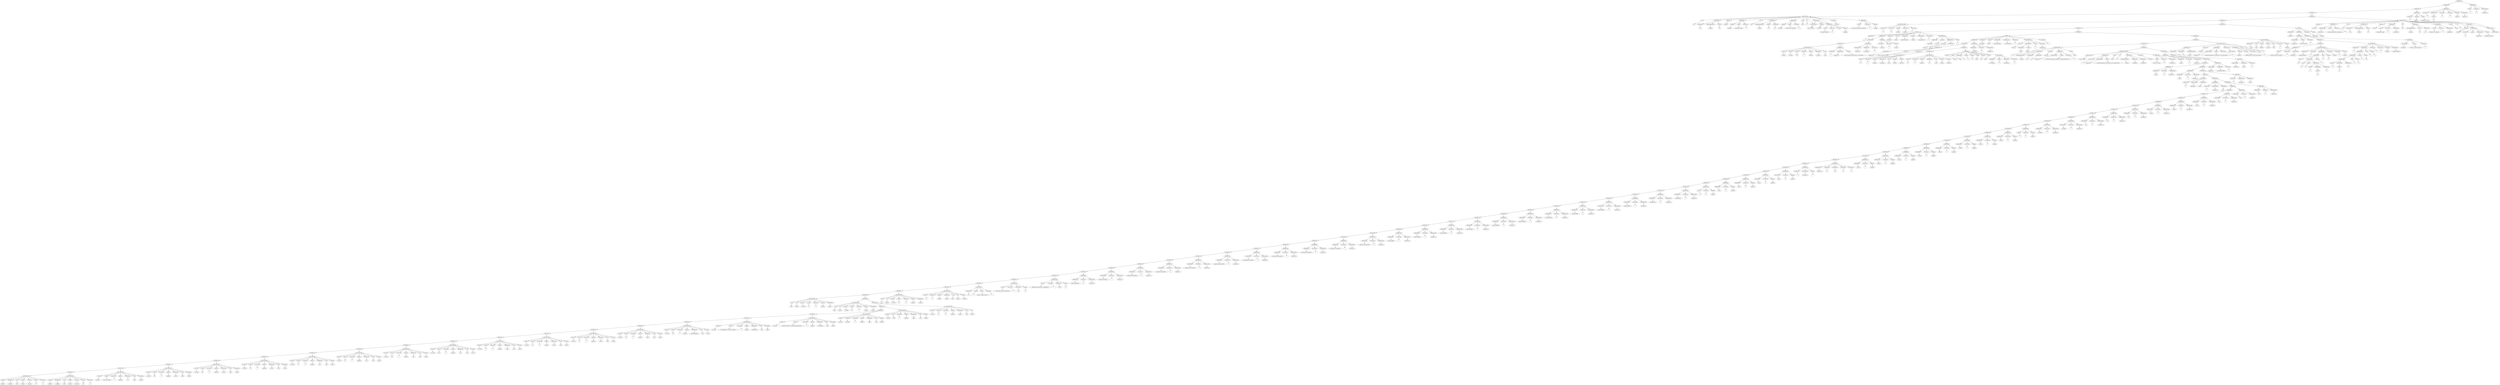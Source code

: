 digraph Arbol_Sintactico{

node0[label = "SENTENCIA"];
node0 -> node00
node00[label = "SENTENCIA"];
node00 -> node000
node000[label = "SENTENCIA"];
node000 -> node0000
node0000[label = "SENTENCIA"];
node0000 -> node00000
node00000[label = "SENTENCIA"];
node00000 -> node000000
node000000[label = "SENTENCIA"];
node000000 -> node0000000
node0000000[label = "SENTENCIA"];
node0000000 -> node00000000
node00000000[label = "SENTENCIA"];
node00000000 -> node000000000
node000000000[label = "SENTENCIA"];
node000000000 -> node0000000000
node0000000000[label = "SENTENCIA"];
node0000000000 -> node00000000000
node00000000000[label = "SENTENCIA"];
node00000000000 -> node000000000000
node000000000000[label = "SENTENCIA"];
node000000000000 -> node0000000000000
node0000000000000[label = "SENTENCIA"];
node0000000000000 -> node00000000000000
node00000000000000[label = "SENTENCIA"];
node00000000000000 -> node000000000000000
node000000000000000[label = "SENTENCIA"];
node000000000000000 -> node0000000000000000
node0000000000000000[label = "SENTENCIA"];
node0000000000000000 -> node00000000000000000
node00000000000000000[label = "SENTENCIA"];
node00000000000000000 -> node000000000000000000
node000000000000000000[label = "SENTENCIA"];
node000000000000000000 -> node0000000000000000000
node0000000000000000000[label = "SENTENCIA"];
node0000000000000000000 -> node00000000000000000000
node00000000000000000000[label = "SENTENCIA"];
node00000000000000000000 -> node000000000000000000000
node000000000000000000000[label = "SENTENCIA"];
node000000000000000000000 -> node0000000000000000000000
node0000000000000000000000[label = "SENTENCIA"];
node0000000000000000000000 -> node00000000000000000000000
node00000000000000000000000[label = "SENTENCIA"];
node00000000000000000000000 -> node000000000000000000000000
node000000000000000000000000[label = "SENTENCIA"];
node000000000000000000000000 -> node0000000000000000000000000
node0000000000000000000000000[label = "SENTENCIA"];
node0000000000000000000000000 -> node00000000000000000000000000
node00000000000000000000000000[label = "SENTENCIA"];
node00000000000000000000000000 -> node000000000000000000000000000
node000000000000000000000000000[label = "SENTENCIA"];
node000000000000000000000000000 -> node0000000000000000000000000000
node0000000000000000000000000000[label = "SENTENCIA"];
node0000000000000000000000000000 -> node00000000000000000000000000000
node00000000000000000000000000000[label = "SENTENCIA"];
node00000000000000000000000000000 -> node000000000000000000000000000000
node000000000000000000000000000000[label = "SENTENCIA"];
node000000000000000000000000000000 -> node0000000000000000000000000000000
node0000000000000000000000000000000[label = "SENTENCIA"];
node0000000000000000000000000000000 -> node00000000000000000000000000000000
node00000000000000000000000000000000[label = "SENTENCIA"];
node00000000000000000000000000000000 -> node000000000000000000000000000000000
node000000000000000000000000000000000[label = "SENTENCIA"];
node000000000000000000000000000000000 -> node0000000000000000000000000000000000
node0000000000000000000000000000000000[label = "SENTENCIA"];
node0000000000000000000000000000000000 -> node00000000000000000000000000000000000
node00000000000000000000000000000000000[label = "SENTENCIA"];
node00000000000000000000000000000000000 -> node000000000000000000000000000000000000
node000000000000000000000000000000000000[label = "SENTENCIA"];
node000000000000000000000000000000000000 -> node0000000000000000000000000000000000000
node0000000000000000000000000000000000000[label = "SENTENCIA"];
node0000000000000000000000000000000000000 -> node00000000000000000000000000000000000000
node00000000000000000000000000000000000000[label = "SENTENCIA"];
node00000000000000000000000000000000000000 -> node000000000000000000000000000000000000000
node000000000000000000000000000000000000000[label = "SENTENCIA"];
node000000000000000000000000000000000000000 -> node0000000000000000000000000000000000000000
node0000000000000000000000000000000000000000[label = "SENTENCIA"];
node0000000000000000000000000000000000000000 -> node00000000000000000000000000000000000000000
node00000000000000000000000000000000000000000[label = "SENTENCIA"];
node00000000000000000000000000000000000000000 -> node000000000000000000000000000000000000000000
node000000000000000000000000000000000000000000[label = "SENTENCIA"];
node000000000000000000000000000000000000000000 -> node0000000000000000000000000000000000000000000
node0000000000000000000000000000000000000000000[label = "SENTENCIA"];
node0000000000000000000000000000000000000000000 -> node00000000000000000000000000000000000000000000
node00000000000000000000000000000000000000000000[label = "SENTENCIA"];
node00000000000000000000000000000000000000000000 -> node000000000000000000000000000000000000000000000
node000000000000000000000000000000000000000000000[label = "SENTENCIA"];
node000000000000000000000000000000000000000000000 -> node0000000000000000000000000000000000000000000000
node0000000000000000000000000000000000000000000000[label = "SENTENCIA"];
node0000000000000000000000000000000000000000000000 -> node00000000000000000000000000000000000000000000000
node00000000000000000000000000000000000000000000000[label = "SENTENCIA"];
node00000000000000000000000000000000000000000000000 -> node000000000000000000000000000000000000000000000000
node000000000000000000000000000000000000000000000000[label = "SENTENCIA"];
node000000000000000000000000000000000000000000000000 -> node0000000000000000000000000000000000000000000000000
node0000000000000000000000000000000000000000000000000[label = "SENTENCIA"];
node0000000000000000000000000000000000000000000000000 -> node00000000000000000000000000000000000000000000000000
node00000000000000000000000000000000000000000000000000[label = "SENTENCIA"];
node00000000000000000000000000000000000000000000000000 -> node000000000000000000000000000000000000000000000000000
node000000000000000000000000000000000000000000000000000[label = "SENTENCIA"];
node000000000000000000000000000000000000000000000000000 -> node0000000000000000000000000000000000000000000000000000
node0000000000000000000000000000000000000000000000000000[label = "SENTENCIA"];
node0000000000000000000000000000000000000000000000000000 -> node00000000000000000000000000000000000000000000000000000
node00000000000000000000000000000000000000000000000000000[label = "SENTENCIA"];
node00000000000000000000000000000000000000000000000000000 -> node000000000000000000000000000000000000000000000000000000
node000000000000000000000000000000000000000000000000000000[label = "SENTENCIA"];
node000000000000000000000000000000000000000000000000000000 -> node0000000000000000000000000000000000000000000000000000000
node0000000000000000000000000000000000000000000000000000000[label = "SENTENCIA"];
node0000000000000000000000000000000000000000000000000000000 -> node00000000000000000000000000000000000000000000000000000000
node00000000000000000000000000000000000000000000000000000000[label = "SENTENCIA"];
node00000000000000000000000000000000000000000000000000000000 -> node000000000000000000000000000000000000000000000000000000000
node000000000000000000000000000000000000000000000000000000000[label = "SENTENCIA"];
node000000000000000000000000000000000000000000000000000000000 -> node0000000000000000000000000000000000000000000000000000000000
node0000000000000000000000000000000000000000000000000000000000[label = "SENTENCIA"];
node0000000000000000000000000000000000000000000000000000000000 -> node00000000000000000000000000000000000000000000000000000000000
node00000000000000000000000000000000000000000000000000000000000[label = "SENTENCIA"];
node00000000000000000000000000000000000000000000000000000000000 -> node000000000000000000000000000000000000000000000000000000000000
node000000000000000000000000000000000000000000000000000000000000[label = "SENTENCIA"];
node000000000000000000000000000000000000000000000000000000000000 -> node0000000000000000000000000000000000000000000000000000000000000
node0000000000000000000000000000000000000000000000000000000000000[label = "SENTENCIA"];
node0000000000000000000000000000000000000000000000000000000000000 -> node00000000000000000000000000000000000000000000000000000000000000
node00000000000000000000000000000000000000000000000000000000000000[label = "SENTENCIA"];
node00000000000000000000000000000000000000000000000000000000000000 -> node000000000000000000000000000000000000000000000000000000000000000
node000000000000000000000000000000000000000000000000000000000000000[label = "SENTENCIA"];
node000000000000000000000000000000000000000000000000000000000000000 -> node0000000000000000000000000000000000000000000000000000000000000000
node0000000000000000000000000000000000000000000000000000000000000000[label = "SENTENCIA"];
node0000000000000000000000000000000000000000000000000000000000000000 -> node00000000000000000000000000000000000000000000000000000000000000000
node00000000000000000000000000000000000000000000000000000000000000000[label = "SENTENCIA"];
node00000000000000000000000000000000000000000000000000000000000000000 -> node000000000000000000000000000000000000000000000000000000000000000000
node000000000000000000000000000000000000000000000000000000000000000000[label = "SENTENCIA"];
node000000000000000000000000000000000000000000000000000000000000000000 -> node0000000000000000000000000000000000000000000000000000000000000000000
node0000000000000000000000000000000000000000000000000000000000000000000[label = "SENTENCIA"];
node0000000000000000000000000000000000000000000000000000000000000000000 -> node00000000000000000000000000000000000000000000000000000000000000000000
node00000000000000000000000000000000000000000000000000000000000000000000[label = "SENTENCIA"];
node00000000000000000000000000000000000000000000000000000000000000000000 -> node000000000000000000000000000000000000000000000000000000000000000000000
node000000000000000000000000000000000000000000000000000000000000000000000[label = "SENTENCIA"];
node000000000000000000000000000000000000000000000000000000000000000000000 -> node0000000000000000000000000000000000000000000000000000000000000000000000
node0000000000000000000000000000000000000000000000000000000000000000000000[label = "SENTENCIA"];
node0000000000000000000000000000000000000000000000000000000000000000000000 -> node00000000000000000000000000000000000000000000000000000000000000000000000
node00000000000000000000000000000000000000000000000000000000000000000000000[label = "SENTENCIA"];
node00000000000000000000000000000000000000000000000000000000000000000000000 -> node000000000000000000000000000000000000000000000000000000000000000000000000
node000000000000000000000000000000000000000000000000000000000000000000000000[label = "SENTENCIA"];
node000000000000000000000000000000000000000000000000000000000000000000000000 -> node0000000000000000000000000000000000000000000000000000000000000000000000000
node0000000000000000000000000000000000000000000000000000000000000000000000000[label = "SENTENCIA"];
node0000000000000000000000000000000000000000000000000000000000000000000000000 -> node00000000000000000000000000000000000000000000000000000000000000000000000000
node00000000000000000000000000000000000000000000000000000000000000000000000000[label = "SENTENCIA"];
node00000000000000000000000000000000000000000000000000000000000000000000000000 -> node000000000000000000000000000000000000000000000000000000000000000000000000000
node000000000000000000000000000000000000000000000000000000000000000000000000000[label = "SENTENCIA"];
node000000000000000000000000000000000000000000000000000000000000000000000000000 -> node0000000000000000000000000000000000000000000000000000000000000000000000000000
node0000000000000000000000000000000000000000000000000000000000000000000000000000[label = "SENTENCIA"];
node0000000000000000000000000000000000000000000000000000000000000000000000000000 -> node00000000000000000000000000000000000000000000000000000000000000000000000000000
node00000000000000000000000000000000000000000000000000000000000000000000000000000[label = "SENTENCIA"];
node00000000000000000000000000000000000000000000000000000000000000000000000000000 -> node000000000000000000000000000000000000000000000000000000000000000000000000000000
node000000000000000000000000000000000000000000000000000000000000000000000000000000[label = "SENTENCIA"];
node000000000000000000000000000000000000000000000000000000000000000000000000000000 -> node0000000000000000000000000000000000000000000000000000000000000000000000000000000
node0000000000000000000000000000000000000000000000000000000000000000000000000000000[label = "SENTENCIA"];
node0000000000000000000000000000000000000000000000000000000000000000000000000000000 -> node00000000000000000000000000000000000000000000000000000000000000000000000000000000
node00000000000000000000000000000000000000000000000000000000000000000000000000000000[label = "SENTENCIA"];
node00000000000000000000000000000000000000000000000000000000000000000000000000000000 -> node000000000000000000000000000000000000000000000000000000000000000000000000000000000
node000000000000000000000000000000000000000000000000000000000000000000000000000000000[label = "SENTENCIA"];
node000000000000000000000000000000000000000000000000000000000000000000000000000000000 -> node0000000000000000000000000000000000000000000000000000000000000000000000000000000000
node0000000000000000000000000000000000000000000000000000000000000000000000000000000000[label = "SENTENCIA"];
node0000000000000000000000000000000000000000000000000000000000000000000000000000000000 -> node00000000000000000000000000000000000000000000000000000000000000000000000000000000000
node00000000000000000000000000000000000000000000000000000000000000000000000000000000000[label = "SENTENCIA"];
node00000000000000000000000000000000000000000000000000000000000000000000000000000000000 -> node000000000000000000000000000000000000000000000000000000000000000000000000000000000000
node000000000000000000000000000000000000000000000000000000000000000000000000000000000000[label = "SENTENCIA"];
node000000000000000000000000000000000000000000000000000000000000000000000000000000000000 -> node0000000000000000000000000000000000000000000000000000000000000000000000000000000000000
node0000000000000000000000000000000000000000000000000000000000000000000000000000000000000[label = "SENTENCIA"];
node0000000000000000000000000000000000000000000000000000000000000000000000000000000000000 -> node00000000000000000000000000000000000000000000000000000000000000000000000000000000000000
node00000000000000000000000000000000000000000000000000000000000000000000000000000000000000[label = "SENTENCIA"];
node00000000000000000000000000000000000000000000000000000000000000000000000000000000000000 -> node000000000000000000000000000000000000000000000000000000000000000000000000000000000000000
node000000000000000000000000000000000000000000000000000000000000000000000000000000000000000[label = "SENTENCIA"];
node000000000000000000000000000000000000000000000000000000000000000000000000000000000000000 -> node0000000000000000000000000000000000000000000000000000000000000000000000000000000000000000
node0000000000000000000000000000000000000000000000000000000000000000000000000000000000000000[label = "SENTENCIA"];
node0000000000000000000000000000000000000000000000000000000000000000000000000000000000000000 -> node00000000000000000000000000000000000000000000000000000000000000000000000000000000000000000
node00000000000000000000000000000000000000000000000000000000000000000000000000000000000000000[label = "SENTENCIA"];
node00000000000000000000000000000000000000000000000000000000000000000000000000000000000000000 -> node000000000000000000000000000000000000000000000000000000000000000000000000000000000000000000
node000000000000000000000000000000000000000000000000000000000000000000000000000000000000000000[label = "SENTENCIA"];
node000000000000000000000000000000000000000000000000000000000000000000000000000000000000000000 -> node0000000000000000000000000000000000000000000000000000000000000000000000000000000000000000000
node0000000000000000000000000000000000000000000000000000000000000000000000000000000000000000000[label = "SENTENCIA"];
node0000000000000000000000000000000000000000000000000000000000000000000000000000000000000000000 -> node00000000000000000000000000000000000000000000000000000000000000000000000000000000000000000000
node00000000000000000000000000000000000000000000000000000000000000000000000000000000000000000000[label = "SENTENCIA"];
node00000000000000000000000000000000000000000000000000000000000000000000000000000000000000000000 -> node000000000000000000000000000000000000000000000000000000000000000000000000000000000000000000000
node000000000000000000000000000000000000000000000000000000000000000000000000000000000000000000000[label = "SENTENCIA"];
node000000000000000000000000000000000000000000000000000000000000000000000000000000000000000000000 -> node0000000000000000000000000000000000000000000000000000000000000000000000000000000000000000000000
node0000000000000000000000000000000000000000000000000000000000000000000000000000000000000000000000[label = "SENTENCIA"];
node0000000000000000000000000000000000000000000000000000000000000000000000000000000000000000000000 -> node00000000000000000000000000000000000000000000000000000000000000000000000000000000000000000000000
node00000000000000000000000000000000000000000000000000000000000000000000000000000000000000000000000[label = "SENTENCIA"];
node00000000000000000000000000000000000000000000000000000000000000000000000000000000000000000000000 -> node000000000000000000000000000000000000000000000000000000000000000000000000000000000000000000000000
node000000000000000000000000000000000000000000000000000000000000000000000000000000000000000000000000[label = "SENTENCIA"];
node000000000000000000000000000000000000000000000000000000000000000000000000000000000000000000000000 -> node0000000000000000000000000000000000000000000000000000000000000000000000000000000000000000000000000
node0000000000000000000000000000000000000000000000000000000000000000000000000000000000000000000000000[label = "SENTENCIA"];
node0000000000000000000000000000000000000000000000000000000000000000000000000000000000000000000000000 -> node00000000000000000000000000000000000000000000000000000000000000000000000000000000000000000000000000
node00000000000000000000000000000000000000000000000000000000000000000000000000000000000000000000000000[label = "DECLARACION"];
node00000000000000000000000000000000000000000000000000000000000000000000000000000000000000000000000000 -> node000000000000000000000000000000000000000000000000000000000000000000000000000000000000000000000000000
node000000000000000000000000000000000000000000000000000000000000000000000000000000000000000000000000000[label = "Ingresar"];
node000000000000000000000000000000000000000000000000000000000000000000000000000000000000000000000000000c[label = "Ingresar"];
node000000000000000000000000000000000000000000000000000000000000000000000000000000000000000000000000000 -> node000000000000000000000000000000000000000000000000000000000000000000000000000000000000000000000000000c
node00000000000000000000000000000000000000000000000000000000000000000000000000000000000000000000000000 -> node000000000000000000000000000000000000000000000000000000000000000000000000000000000000000000000000001
node000000000000000000000000000000000000000000000000000000000000000000000000000000000000000000000000001[label = "Identificador"];
node000000000000000000000000000000000000000000000000000000000000000000000000000000000000000000000000001c[label = "_variable1_"];
node000000000000000000000000000000000000000000000000000000000000000000000000000000000000000000000000001 -> node000000000000000000000000000000000000000000000000000000000000000000000000000000000000000000000000001c
node00000000000000000000000000000000000000000000000000000000000000000000000000000000000000000000000000 -> node000000000000000000000000000000000000000000000000000000000000000000000000000000000000000000000000002
node000000000000000000000000000000000000000000000000000000000000000000000000000000000000000000000000002[label = "Como"];
node000000000000000000000000000000000000000000000000000000000000000000000000000000000000000000000000002c[label = "coMo"];
node000000000000000000000000000000000000000000000000000000000000000000000000000000000000000000000000002 -> node000000000000000000000000000000000000000000000000000000000000000000000000000000000000000000000000002c
node00000000000000000000000000000000000000000000000000000000000000000000000000000000000000000000000000 -> node000000000000000000000000000000000000000000000000000000000000000000000000000000000000000000000000003
node000000000000000000000000000000000000000000000000000000000000000000000000000000000000000000000000003[label = "Numeroo"];
node000000000000000000000000000000000000000000000000000000000000000000000000000000000000000000000000003c[label = "NumEro"];
node000000000000000000000000000000000000000000000000000000000000000000000000000000000000000000000000003 -> node000000000000000000000000000000000000000000000000000000000000000000000000000000000000000000000000003c
node00000000000000000000000000000000000000000000000000000000000000000000000000000000000000000000000000 -> node000000000000000000000000000000000000000000000000000000000000000000000000000000000000000000000000004
node000000000000000000000000000000000000000000000000000000000000000000000000000000000000000000000000004[label = "ConValor"];
node000000000000000000000000000000000000000000000000000000000000000000000000000000000000000000000000004c[label = "cOn_valor"];
node000000000000000000000000000000000000000000000000000000000000000000000000000000000000000000000000004 -> node000000000000000000000000000000000000000000000000000000000000000000000000000000000000000000000000004c
node00000000000000000000000000000000000000000000000000000000000000000000000000000000000000000000000000 -> node000000000000000000000000000000000000000000000000000000000000000000000000000000000000000000000000005
node000000000000000000000000000000000000000000000000000000000000000000000000000000000000000000000000005[label = "Numero"];
node000000000000000000000000000000000000000000000000000000000000000000000000000000000000000000000000005c[label = "5"];
node000000000000000000000000000000000000000000000000000000000000000000000000000000000000000000000000005 -> node000000000000000000000000000000000000000000000000000000000000000000000000000000000000000000000000005c
node00000000000000000000000000000000000000000000000000000000000000000000000000000000000000000000000000 -> node000000000000000000000000000000000000000000000000000000000000000000000000000000000000000000000000006
node000000000000000000000000000000000000000000000000000000000000000000000000000000000000000000000000006[label = "PuntoComa"];
node000000000000000000000000000000000000000000000000000000000000000000000000000000000000000000000000006c[label = ";"];
node000000000000000000000000000000000000000000000000000000000000000000000000000000000000000000000000006 -> node000000000000000000000000000000000000000000000000000000000000000000000000000000000000000000000000006c
node0000000000000000000000000000000000000000000000000000000000000000000000000000000000000000000000000 -> node00000000000000000000000000000000000000000000000000000000000000000000000000000000000000000000000001
node00000000000000000000000000000000000000000000000000000000000000000000000000000000000000000000000001[label = "DECLARACION"];
node00000000000000000000000000000000000000000000000000000000000000000000000000000000000000000000000001 -> node000000000000000000000000000000000000000000000000000000000000000000000000000000000000000000000000010
node000000000000000000000000000000000000000000000000000000000000000000000000000000000000000000000000010[label = "Ingresar"];
node000000000000000000000000000000000000000000000000000000000000000000000000000000000000000000000000010c[label = "Ingresar"];
node000000000000000000000000000000000000000000000000000000000000000000000000000000000000000000000000010 -> node000000000000000000000000000000000000000000000000000000000000000000000000000000000000000000000000010c
node00000000000000000000000000000000000000000000000000000000000000000000000000000000000000000000000001 -> node000000000000000000000000000000000000000000000000000000000000000000000000000000000000000000000000011
node000000000000000000000000000000000000000000000000000000000000000000000000000000000000000000000000011[label = "Identificador"];
node000000000000000000000000000000000000000000000000000000000000000000000000000000000000000000000000011c[label = "_variable2_"];
node000000000000000000000000000000000000000000000000000000000000000000000000000000000000000000000000011 -> node000000000000000000000000000000000000000000000000000000000000000000000000000000000000000000000000011c
node00000000000000000000000000000000000000000000000000000000000000000000000000000000000000000000000001 -> node000000000000000000000000000000000000000000000000000000000000000000000000000000000000000000000000012
node000000000000000000000000000000000000000000000000000000000000000000000000000000000000000000000000012[label = "Como"];
node000000000000000000000000000000000000000000000000000000000000000000000000000000000000000000000000012c[label = "coMo"];
node000000000000000000000000000000000000000000000000000000000000000000000000000000000000000000000000012 -> node000000000000000000000000000000000000000000000000000000000000000000000000000000000000000000000000012c
node00000000000000000000000000000000000000000000000000000000000000000000000000000000000000000000000001 -> node000000000000000000000000000000000000000000000000000000000000000000000000000000000000000000000000013
node000000000000000000000000000000000000000000000000000000000000000000000000000000000000000000000000013[label = "Numeroo"];
node000000000000000000000000000000000000000000000000000000000000000000000000000000000000000000000000013c[label = "NumEro"];
node000000000000000000000000000000000000000000000000000000000000000000000000000000000000000000000000013 -> node000000000000000000000000000000000000000000000000000000000000000000000000000000000000000000000000013c
node00000000000000000000000000000000000000000000000000000000000000000000000000000000000000000000000001 -> node000000000000000000000000000000000000000000000000000000000000000000000000000000000000000000000000014
node000000000000000000000000000000000000000000000000000000000000000000000000000000000000000000000000014[label = "ConValor"];
node000000000000000000000000000000000000000000000000000000000000000000000000000000000000000000000000014c[label = "cOn_valor"];
node000000000000000000000000000000000000000000000000000000000000000000000000000000000000000000000000014 -> node000000000000000000000000000000000000000000000000000000000000000000000000000000000000000000000000014c
node00000000000000000000000000000000000000000000000000000000000000000000000000000000000000000000000001 -> node000000000000000000000000000000000000000000000000000000000000000000000000000000000000000000000000015
node000000000000000000000000000000000000000000000000000000000000000000000000000000000000000000000000015[label = "Numero"];
node000000000000000000000000000000000000000000000000000000000000000000000000000000000000000000000000015c[label = "50"];
node000000000000000000000000000000000000000000000000000000000000000000000000000000000000000000000000015 -> node000000000000000000000000000000000000000000000000000000000000000000000000000000000000000000000000015c
node00000000000000000000000000000000000000000000000000000000000000000000000000000000000000000000000001 -> node000000000000000000000000000000000000000000000000000000000000000000000000000000000000000000000000016
node000000000000000000000000000000000000000000000000000000000000000000000000000000000000000000000000016[label = "PuntoComa"];
node000000000000000000000000000000000000000000000000000000000000000000000000000000000000000000000000016c[label = ";"];
node000000000000000000000000000000000000000000000000000000000000000000000000000000000000000000000000016 -> node000000000000000000000000000000000000000000000000000000000000000000000000000000000000000000000000016c
node000000000000000000000000000000000000000000000000000000000000000000000000000000000000000000000000 -> node0000000000000000000000000000000000000000000000000000000000000000000000000000000000000000000000001
node0000000000000000000000000000000000000000000000000000000000000000000000000000000000000000000000001[label = "DECLARACION"];
node0000000000000000000000000000000000000000000000000000000000000000000000000000000000000000000000001 -> node00000000000000000000000000000000000000000000000000000000000000000000000000000000000000000000000010
node00000000000000000000000000000000000000000000000000000000000000000000000000000000000000000000000010[label = "Ingresar"];
node00000000000000000000000000000000000000000000000000000000000000000000000000000000000000000000000010c[label = "ingresaR"];
node00000000000000000000000000000000000000000000000000000000000000000000000000000000000000000000000010 -> node00000000000000000000000000000000000000000000000000000000000000000000000000000000000000000000000010c
node0000000000000000000000000000000000000000000000000000000000000000000000000000000000000000000000001 -> node00000000000000000000000000000000000000000000000000000000000000000000000000000000000000000000000011
node00000000000000000000000000000000000000000000000000000000000000000000000000000000000000000000000011[label = "Identificador"];
node00000000000000000000000000000000000000000000000000000000000000000000000000000000000000000000000011c[label = "_v1_"];
node00000000000000000000000000000000000000000000000000000000000000000000000000000000000000000000000011 -> node00000000000000000000000000000000000000000000000000000000000000000000000000000000000000000000000011c
node0000000000000000000000000000000000000000000000000000000000000000000000000000000000000000000000001 -> node00000000000000000000000000000000000000000000000000000000000000000000000000000000000000000000000012
node00000000000000000000000000000000000000000000000000000000000000000000000000000000000000000000000012[label = "Como"];
node00000000000000000000000000000000000000000000000000000000000000000000000000000000000000000000000012c[label = "cOmo"];
node00000000000000000000000000000000000000000000000000000000000000000000000000000000000000000000000012 -> node00000000000000000000000000000000000000000000000000000000000000000000000000000000000000000000000012c
node0000000000000000000000000000000000000000000000000000000000000000000000000000000000000000000000001 -> node00000000000000000000000000000000000000000000000000000000000000000000000000000000000000000000000013
node00000000000000000000000000000000000000000000000000000000000000000000000000000000000000000000000013[label = "TipoCadena"];
node00000000000000000000000000000000000000000000000000000000000000000000000000000000000000000000000013c[label = "CadenA"];
node00000000000000000000000000000000000000000000000000000000000000000000000000000000000000000000000013 -> node00000000000000000000000000000000000000000000000000000000000000000000000000000000000000000000000013c
node0000000000000000000000000000000000000000000000000000000000000000000000000000000000000000000000001 -> node00000000000000000000000000000000000000000000000000000000000000000000000000000000000000000000000014
node00000000000000000000000000000000000000000000000000000000000000000000000000000000000000000000000014[label = "ConValor"];
node00000000000000000000000000000000000000000000000000000000000000000000000000000000000000000000000014c[label = "con_vAlor"];
node00000000000000000000000000000000000000000000000000000000000000000000000000000000000000000000000014 -> node00000000000000000000000000000000000000000000000000000000000000000000000000000000000000000000000014c
node0000000000000000000000000000000000000000000000000000000000000000000000000000000000000000000000001 -> node00000000000000000000000000000000000000000000000000000000000000000000000000000000000000000000000015
node00000000000000000000000000000000000000000000000000000000000000000000000000000000000000000000000015[label = "Cadena"];
node00000000000000000000000000000000000000000000000000000000000000000000000000000000000000000000000015c[label = "esta es una cadena"];
node00000000000000000000000000000000000000000000000000000000000000000000000000000000000000000000000015 -> node00000000000000000000000000000000000000000000000000000000000000000000000000000000000000000000000015c
node0000000000000000000000000000000000000000000000000000000000000000000000000000000000000000000000001 -> node00000000000000000000000000000000000000000000000000000000000000000000000000000000000000000000000016
node00000000000000000000000000000000000000000000000000000000000000000000000000000000000000000000000016[label = "PuntoComa"];
node00000000000000000000000000000000000000000000000000000000000000000000000000000000000000000000000016c[label = ";"];
node00000000000000000000000000000000000000000000000000000000000000000000000000000000000000000000000016 -> node00000000000000000000000000000000000000000000000000000000000000000000000000000000000000000000000016c
node00000000000000000000000000000000000000000000000000000000000000000000000000000000000000000000000 -> node000000000000000000000000000000000000000000000000000000000000000000000000000000000000000000000001
node000000000000000000000000000000000000000000000000000000000000000000000000000000000000000000000001[label = "DECLARACION"];
node000000000000000000000000000000000000000000000000000000000000000000000000000000000000000000000001 -> node0000000000000000000000000000000000000000000000000000000000000000000000000000000000000000000000010
node0000000000000000000000000000000000000000000000000000000000000000000000000000000000000000000000010[label = "Ingresar"];
node0000000000000000000000000000000000000000000000000000000000000000000000000000000000000000000000010c[label = "ingresaR"];
node0000000000000000000000000000000000000000000000000000000000000000000000000000000000000000000000010 -> node0000000000000000000000000000000000000000000000000000000000000000000000000000000000000000000000010c
node000000000000000000000000000000000000000000000000000000000000000000000000000000000000000000000001 -> node0000000000000000000000000000000000000000000000000000000000000000000000000000000000000000000000011
node0000000000000000000000000000000000000000000000000000000000000000000000000000000000000000000000011[label = "Identificador"];
node0000000000000000000000000000000000000000000000000000000000000000000000000000000000000000000000011c[label = "_curso1_"];
node0000000000000000000000000000000000000000000000000000000000000000000000000000000000000000000000011 -> node0000000000000000000000000000000000000000000000000000000000000000000000000000000000000000000000011c
node000000000000000000000000000000000000000000000000000000000000000000000000000000000000000000000001 -> node0000000000000000000000000000000000000000000000000000000000000000000000000000000000000000000000012
node0000000000000000000000000000000000000000000000000000000000000000000000000000000000000000000000012[label = "Como"];
node0000000000000000000000000000000000000000000000000000000000000000000000000000000000000000000000012c[label = "cOmo"];
node0000000000000000000000000000000000000000000000000000000000000000000000000000000000000000000000012 -> node0000000000000000000000000000000000000000000000000000000000000000000000000000000000000000000000012c
node000000000000000000000000000000000000000000000000000000000000000000000000000000000000000000000001 -> node0000000000000000000000000000000000000000000000000000000000000000000000000000000000000000000000013
node0000000000000000000000000000000000000000000000000000000000000000000000000000000000000000000000013[label = "TipoCadena"];
node0000000000000000000000000000000000000000000000000000000000000000000000000000000000000000000000013c[label = "cadena"];
node0000000000000000000000000000000000000000000000000000000000000000000000000000000000000000000000013 -> node0000000000000000000000000000000000000000000000000000000000000000000000000000000000000000000000013c
node000000000000000000000000000000000000000000000000000000000000000000000000000000000000000000000001 -> node0000000000000000000000000000000000000000000000000000000000000000000000000000000000000000000000014
node0000000000000000000000000000000000000000000000000000000000000000000000000000000000000000000000014[label = "ConValor"];
node0000000000000000000000000000000000000000000000000000000000000000000000000000000000000000000000014c[label = "con_vAlor"];
node0000000000000000000000000000000000000000000000000000000000000000000000000000000000000000000000014 -> node0000000000000000000000000000000000000000000000000000000000000000000000000000000000000000000000014c
node000000000000000000000000000000000000000000000000000000000000000000000000000000000000000000000001 -> node0000000000000000000000000000000000000000000000000000000000000000000000000000000000000000000000015
node0000000000000000000000000000000000000000000000000000000000000000000000000000000000000000000000015[label = "Cadena"];
node0000000000000000000000000000000000000000000000000000000000000000000000000000000000000000000000015c[label = "olc"];
node0000000000000000000000000000000000000000000000000000000000000000000000000000000000000000000000015 -> node0000000000000000000000000000000000000000000000000000000000000000000000000000000000000000000000015c
node000000000000000000000000000000000000000000000000000000000000000000000000000000000000000000000001 -> node0000000000000000000000000000000000000000000000000000000000000000000000000000000000000000000000016
node0000000000000000000000000000000000000000000000000000000000000000000000000000000000000000000000016[label = "PuntoComa"];
node0000000000000000000000000000000000000000000000000000000000000000000000000000000000000000000000016c[label = ";"];
node0000000000000000000000000000000000000000000000000000000000000000000000000000000000000000000000016 -> node0000000000000000000000000000000000000000000000000000000000000000000000000000000000000000000000016c
node0000000000000000000000000000000000000000000000000000000000000000000000000000000000000000000000 -> node00000000000000000000000000000000000000000000000000000000000000000000000000000000000000000000001
node00000000000000000000000000000000000000000000000000000000000000000000000000000000000000000000001[label = "DECLARACION"];
node00000000000000000000000000000000000000000000000000000000000000000000000000000000000000000000001 -> node000000000000000000000000000000000000000000000000000000000000000000000000000000000000000000000010
node000000000000000000000000000000000000000000000000000000000000000000000000000000000000000000000010[label = "Ingresar"];
node000000000000000000000000000000000000000000000000000000000000000000000000000000000000000000000010c[label = "ingresaR"];
node000000000000000000000000000000000000000000000000000000000000000000000000000000000000000000000010 -> node000000000000000000000000000000000000000000000000000000000000000000000000000000000000000000000010c
node00000000000000000000000000000000000000000000000000000000000000000000000000000000000000000000001 -> node000000000000000000000000000000000000000000000000000000000000000000000000000000000000000000000011
node000000000000000000000000000000000000000000000000000000000000000000000000000000000000000000000011[label = "Identificador"];
node000000000000000000000000000000000000000000000000000000000000000000000000000000000000000000000011c[label = "_curso2_"];
node000000000000000000000000000000000000000000000000000000000000000000000000000000000000000000000011 -> node000000000000000000000000000000000000000000000000000000000000000000000000000000000000000000000011c
node00000000000000000000000000000000000000000000000000000000000000000000000000000000000000000000001 -> node000000000000000000000000000000000000000000000000000000000000000000000000000000000000000000000012
node000000000000000000000000000000000000000000000000000000000000000000000000000000000000000000000012[label = "Como"];
node000000000000000000000000000000000000000000000000000000000000000000000000000000000000000000000012c[label = "cOmo"];
node000000000000000000000000000000000000000000000000000000000000000000000000000000000000000000000012 -> node000000000000000000000000000000000000000000000000000000000000000000000000000000000000000000000012c
node00000000000000000000000000000000000000000000000000000000000000000000000000000000000000000000001 -> node000000000000000000000000000000000000000000000000000000000000000000000000000000000000000000000013
node000000000000000000000000000000000000000000000000000000000000000000000000000000000000000000000013[label = "TipoCadena"];
node000000000000000000000000000000000000000000000000000000000000000000000000000000000000000000000013c[label = "cadena"];
node000000000000000000000000000000000000000000000000000000000000000000000000000000000000000000000013 -> node000000000000000000000000000000000000000000000000000000000000000000000000000000000000000000000013c
node00000000000000000000000000000000000000000000000000000000000000000000000000000000000000000000001 -> node000000000000000000000000000000000000000000000000000000000000000000000000000000000000000000000014
node000000000000000000000000000000000000000000000000000000000000000000000000000000000000000000000014[label = "ConValor"];
node000000000000000000000000000000000000000000000000000000000000000000000000000000000000000000000014c[label = "con_vAlor"];
node000000000000000000000000000000000000000000000000000000000000000000000000000000000000000000000014 -> node000000000000000000000000000000000000000000000000000000000000000000000000000000000000000000000014c
node00000000000000000000000000000000000000000000000000000000000000000000000000000000000000000000001 -> node000000000000000000000000000000000000000000000000000000000000000000000000000000000000000000000015
node000000000000000000000000000000000000000000000000000000000000000000000000000000000000000000000015[label = "Cadena"];
node000000000000000000000000000000000000000000000000000000000000000000000000000000000000000000000015c[label = "olc"];
node000000000000000000000000000000000000000000000000000000000000000000000000000000000000000000000015 -> node000000000000000000000000000000000000000000000000000000000000000000000000000000000000000000000015c
node00000000000000000000000000000000000000000000000000000000000000000000000000000000000000000000001 -> node000000000000000000000000000000000000000000000000000000000000000000000000000000000000000000000016
node000000000000000000000000000000000000000000000000000000000000000000000000000000000000000000000016[label = "PuntoComa"];
node000000000000000000000000000000000000000000000000000000000000000000000000000000000000000000000016c[label = ";"];
node000000000000000000000000000000000000000000000000000000000000000000000000000000000000000000000016 -> node000000000000000000000000000000000000000000000000000000000000000000000000000000000000000000000016c
node000000000000000000000000000000000000000000000000000000000000000000000000000000000000000000000 -> node0000000000000000000000000000000000000000000000000000000000000000000000000000000000000000000001
node0000000000000000000000000000000000000000000000000000000000000000000000000000000000000000000001[label = "DECLARACION"];
node0000000000000000000000000000000000000000000000000000000000000000000000000000000000000000000001 -> node00000000000000000000000000000000000000000000000000000000000000000000000000000000000000000000010
node00000000000000000000000000000000000000000000000000000000000000000000000000000000000000000000010[label = "Ingresar"];
node00000000000000000000000000000000000000000000000000000000000000000000000000000000000000000000010c[label = "ingresaR"];
node00000000000000000000000000000000000000000000000000000000000000000000000000000000000000000000010 -> node00000000000000000000000000000000000000000000000000000000000000000000000000000000000000000000010c
node0000000000000000000000000000000000000000000000000000000000000000000000000000000000000000000001 -> node00000000000000000000000000000000000000000000000000000000000000000000000000000000000000000000011
node00000000000000000000000000000000000000000000000000000000000000000000000000000000000000000000011[label = "Identificador"];
node00000000000000000000000000000000000000000000000000000000000000000000000000000000000000000000011c[label = "_curso3_"];
node00000000000000000000000000000000000000000000000000000000000000000000000000000000000000000000011 -> node00000000000000000000000000000000000000000000000000000000000000000000000000000000000000000000011c
node0000000000000000000000000000000000000000000000000000000000000000000000000000000000000000000001 -> node00000000000000000000000000000000000000000000000000000000000000000000000000000000000000000000012
node00000000000000000000000000000000000000000000000000000000000000000000000000000000000000000000012[label = "Como"];
node00000000000000000000000000000000000000000000000000000000000000000000000000000000000000000000012c[label = "cOmo"];
node00000000000000000000000000000000000000000000000000000000000000000000000000000000000000000000012 -> node00000000000000000000000000000000000000000000000000000000000000000000000000000000000000000000012c
node0000000000000000000000000000000000000000000000000000000000000000000000000000000000000000000001 -> node00000000000000000000000000000000000000000000000000000000000000000000000000000000000000000000013
node00000000000000000000000000000000000000000000000000000000000000000000000000000000000000000000013[label = "TipoCadena"];
node00000000000000000000000000000000000000000000000000000000000000000000000000000000000000000000013c[label = "cadena"];
node00000000000000000000000000000000000000000000000000000000000000000000000000000000000000000000013 -> node00000000000000000000000000000000000000000000000000000000000000000000000000000000000000000000013c
node0000000000000000000000000000000000000000000000000000000000000000000000000000000000000000000001 -> node00000000000000000000000000000000000000000000000000000000000000000000000000000000000000000000014
node00000000000000000000000000000000000000000000000000000000000000000000000000000000000000000000014[label = "ConValor"];
node00000000000000000000000000000000000000000000000000000000000000000000000000000000000000000000014c[label = "con_vAlor"];
node00000000000000000000000000000000000000000000000000000000000000000000000000000000000000000000014 -> node00000000000000000000000000000000000000000000000000000000000000000000000000000000000000000000014c
node0000000000000000000000000000000000000000000000000000000000000000000000000000000000000000000001 -> node00000000000000000000000000000000000000000000000000000000000000000000000000000000000000000000015
node00000000000000000000000000000000000000000000000000000000000000000000000000000000000000000000015[label = "Cadena"];
node00000000000000000000000000000000000000000000000000000000000000000000000000000000000000000000015c[label = "olc"];
node00000000000000000000000000000000000000000000000000000000000000000000000000000000000000000000015 -> node00000000000000000000000000000000000000000000000000000000000000000000000000000000000000000000015c
node0000000000000000000000000000000000000000000000000000000000000000000000000000000000000000000001 -> node00000000000000000000000000000000000000000000000000000000000000000000000000000000000000000000016
node00000000000000000000000000000000000000000000000000000000000000000000000000000000000000000000016[label = "PuntoComa"];
node00000000000000000000000000000000000000000000000000000000000000000000000000000000000000000000016c[label = ";"];
node00000000000000000000000000000000000000000000000000000000000000000000000000000000000000000000016 -> node00000000000000000000000000000000000000000000000000000000000000000000000000000000000000000000016c
node00000000000000000000000000000000000000000000000000000000000000000000000000000000000000000000 -> node000000000000000000000000000000000000000000000000000000000000000000000000000000000000000000001
node000000000000000000000000000000000000000000000000000000000000000000000000000000000000000000001[label = "DECLARACION"];
node000000000000000000000000000000000000000000000000000000000000000000000000000000000000000000001 -> node0000000000000000000000000000000000000000000000000000000000000000000000000000000000000000000010
node0000000000000000000000000000000000000000000000000000000000000000000000000000000000000000000010[label = "Ingresar"];
node0000000000000000000000000000000000000000000000000000000000000000000000000000000000000000000010c[label = "ingresar"];
node0000000000000000000000000000000000000000000000000000000000000000000000000000000000000000000010 -> node0000000000000000000000000000000000000000000000000000000000000000000000000000000000000000000010c
node000000000000000000000000000000000000000000000000000000000000000000000000000000000000000000001 -> node0000000000000000000000000000000000000000000000000000000000000000000000000000000000000000000011
node0000000000000000000000000000000000000000000000000000000000000000000000000000000000000000000011[label = "Identificador"];
node0000000000000000000000000000000000000000000000000000000000000000000000000000000000000000000011c[label = "_pi1_"];
node0000000000000000000000000000000000000000000000000000000000000000000000000000000000000000000011 -> node0000000000000000000000000000000000000000000000000000000000000000000000000000000000000000000011c
node000000000000000000000000000000000000000000000000000000000000000000000000000000000000000000001 -> node0000000000000000000000000000000000000000000000000000000000000000000000000000000000000000000012
node0000000000000000000000000000000000000000000000000000000000000000000000000000000000000000000012[label = "Como"];
node0000000000000000000000000000000000000000000000000000000000000000000000000000000000000000000012c[label = "como"];
node0000000000000000000000000000000000000000000000000000000000000000000000000000000000000000000012 -> node0000000000000000000000000000000000000000000000000000000000000000000000000000000000000000000012c
node000000000000000000000000000000000000000000000000000000000000000000000000000000000000000000001 -> node0000000000000000000000000000000000000000000000000000000000000000000000000000000000000000000013
node0000000000000000000000000000000000000000000000000000000000000000000000000000000000000000000013[label = "Numeroo"];
node0000000000000000000000000000000000000000000000000000000000000000000000000000000000000000000013c[label = "numero"];
node0000000000000000000000000000000000000000000000000000000000000000000000000000000000000000000013 -> node0000000000000000000000000000000000000000000000000000000000000000000000000000000000000000000013c
node000000000000000000000000000000000000000000000000000000000000000000000000000000000000000000001 -> node0000000000000000000000000000000000000000000000000000000000000000000000000000000000000000000014
node0000000000000000000000000000000000000000000000000000000000000000000000000000000000000000000014[label = "ConValor"];
node0000000000000000000000000000000000000000000000000000000000000000000000000000000000000000000014c[label = "con_valor"];
node0000000000000000000000000000000000000000000000000000000000000000000000000000000000000000000014 -> node0000000000000000000000000000000000000000000000000000000000000000000000000000000000000000000014c
node000000000000000000000000000000000000000000000000000000000000000000000000000000000000000000001 -> node0000000000000000000000000000000000000000000000000000000000000000000000000000000000000000000015
node0000000000000000000000000000000000000000000000000000000000000000000000000000000000000000000015[label = "Numero"];
node0000000000000000000000000000000000000000000000000000000000000000000000000000000000000000000015c[label = "3"];
node0000000000000000000000000000000000000000000000000000000000000000000000000000000000000000000015 -> node0000000000000000000000000000000000000000000000000000000000000000000000000000000000000000000015c
node000000000000000000000000000000000000000000000000000000000000000000000000000000000000000000001 -> node0000000000000000000000000000000000000000000000000000000000000000000000000000000000000000000016
node0000000000000000000000000000000000000000000000000000000000000000000000000000000000000000000016[label = "PuntoComa"];
node0000000000000000000000000000000000000000000000000000000000000000000000000000000000000000000016c[label = ";"];
node0000000000000000000000000000000000000000000000000000000000000000000000000000000000000000000016 -> node0000000000000000000000000000000000000000000000000000000000000000000000000000000000000000000016c
node0000000000000000000000000000000000000000000000000000000000000000000000000000000000000000000 -> node00000000000000000000000000000000000000000000000000000000000000000000000000000000000000000001
node00000000000000000000000000000000000000000000000000000000000000000000000000000000000000000001[label = "DECLARACION"];
node00000000000000000000000000000000000000000000000000000000000000000000000000000000000000000001 -> node000000000000000000000000000000000000000000000000000000000000000000000000000000000000000000010
node000000000000000000000000000000000000000000000000000000000000000000000000000000000000000000010[label = "Ingresar"];
node000000000000000000000000000000000000000000000000000000000000000000000000000000000000000000010c[label = "ingResar"];
node000000000000000000000000000000000000000000000000000000000000000000000000000000000000000000010 -> node000000000000000000000000000000000000000000000000000000000000000000000000000000000000000000010c
node00000000000000000000000000000000000000000000000000000000000000000000000000000000000000000001 -> node000000000000000000000000000000000000000000000000000000000000000000000000000000000000000000011
node000000000000000000000000000000000000000000000000000000000000000000000000000000000000000000011[label = "Identificador"];
node000000000000000000000000000000000000000000000000000000000000000000000000000000000000000000011c[label = "_pi2_"];
node000000000000000000000000000000000000000000000000000000000000000000000000000000000000000000011 -> node000000000000000000000000000000000000000000000000000000000000000000000000000000000000000000011c
node00000000000000000000000000000000000000000000000000000000000000000000000000000000000000000001 -> node000000000000000000000000000000000000000000000000000000000000000000000000000000000000000000012
node000000000000000000000000000000000000000000000000000000000000000000000000000000000000000000012[label = "Como"];
node000000000000000000000000000000000000000000000000000000000000000000000000000000000000000000012c[label = "como"];
node000000000000000000000000000000000000000000000000000000000000000000000000000000000000000000012 -> node000000000000000000000000000000000000000000000000000000000000000000000000000000000000000000012c
node00000000000000000000000000000000000000000000000000000000000000000000000000000000000000000001 -> node000000000000000000000000000000000000000000000000000000000000000000000000000000000000000000013
node000000000000000000000000000000000000000000000000000000000000000000000000000000000000000000013[label = "Numeroo"];
node000000000000000000000000000000000000000000000000000000000000000000000000000000000000000000013c[label = "numero"];
node000000000000000000000000000000000000000000000000000000000000000000000000000000000000000000013 -> node000000000000000000000000000000000000000000000000000000000000000000000000000000000000000000013c
node00000000000000000000000000000000000000000000000000000000000000000000000000000000000000000001 -> node000000000000000000000000000000000000000000000000000000000000000000000000000000000000000000014
node000000000000000000000000000000000000000000000000000000000000000000000000000000000000000000014[label = "ConValor"];
node000000000000000000000000000000000000000000000000000000000000000000000000000000000000000000014c[label = "con_valor"];
node000000000000000000000000000000000000000000000000000000000000000000000000000000000000000000014 -> node000000000000000000000000000000000000000000000000000000000000000000000000000000000000000000014c
node00000000000000000000000000000000000000000000000000000000000000000000000000000000000000000001 -> node000000000000000000000000000000000000000000000000000000000000000000000000000000000000000000015
node000000000000000000000000000000000000000000000000000000000000000000000000000000000000000000015[label = "Numero"];
node000000000000000000000000000000000000000000000000000000000000000000000000000000000000000000015c[label = "31"];
node000000000000000000000000000000000000000000000000000000000000000000000000000000000000000000015 -> node000000000000000000000000000000000000000000000000000000000000000000000000000000000000000000015c
node00000000000000000000000000000000000000000000000000000000000000000000000000000000000000000001 -> node000000000000000000000000000000000000000000000000000000000000000000000000000000000000000000016
node000000000000000000000000000000000000000000000000000000000000000000000000000000000000000000016[label = "PuntoComa"];
node000000000000000000000000000000000000000000000000000000000000000000000000000000000000000000016c[label = ";"];
node000000000000000000000000000000000000000000000000000000000000000000000000000000000000000000016 -> node000000000000000000000000000000000000000000000000000000000000000000000000000000000000000000016c
node000000000000000000000000000000000000000000000000000000000000000000000000000000000000000000 -> node0000000000000000000000000000000000000000000000000000000000000000000000000000000000000000001
node0000000000000000000000000000000000000000000000000000000000000000000000000000000000000000001[label = "DECLARACION"];
node0000000000000000000000000000000000000000000000000000000000000000000000000000000000000000001 -> node00000000000000000000000000000000000000000000000000000000000000000000000000000000000000000010
node00000000000000000000000000000000000000000000000000000000000000000000000000000000000000000010[label = "Ingresar"];
node00000000000000000000000000000000000000000000000000000000000000000000000000000000000000000010c[label = "ingresar"];
node00000000000000000000000000000000000000000000000000000000000000000000000000000000000000000010 -> node00000000000000000000000000000000000000000000000000000000000000000000000000000000000000000010c
node0000000000000000000000000000000000000000000000000000000000000000000000000000000000000000001 -> node00000000000000000000000000000000000000000000000000000000000000000000000000000000000000000011
node00000000000000000000000000000000000000000000000000000000000000000000000000000000000000000011[label = "Identificador"];
node00000000000000000000000000000000000000000000000000000000000000000000000000000000000000000011c[label = "_pi3_"];
node00000000000000000000000000000000000000000000000000000000000000000000000000000000000000000011 -> node00000000000000000000000000000000000000000000000000000000000000000000000000000000000000000011c
node0000000000000000000000000000000000000000000000000000000000000000000000000000000000000000001 -> node00000000000000000000000000000000000000000000000000000000000000000000000000000000000000000012
node00000000000000000000000000000000000000000000000000000000000000000000000000000000000000000012[label = "Como"];
node00000000000000000000000000000000000000000000000000000000000000000000000000000000000000000012c[label = "como"];
node00000000000000000000000000000000000000000000000000000000000000000000000000000000000000000012 -> node00000000000000000000000000000000000000000000000000000000000000000000000000000000000000000012c
node0000000000000000000000000000000000000000000000000000000000000000000000000000000000000000001 -> node00000000000000000000000000000000000000000000000000000000000000000000000000000000000000000013
node00000000000000000000000000000000000000000000000000000000000000000000000000000000000000000013[label = "Numeroo"];
node00000000000000000000000000000000000000000000000000000000000000000000000000000000000000000013c[label = "numero"];
node00000000000000000000000000000000000000000000000000000000000000000000000000000000000000000013 -> node00000000000000000000000000000000000000000000000000000000000000000000000000000000000000000013c
node0000000000000000000000000000000000000000000000000000000000000000000000000000000000000000001 -> node00000000000000000000000000000000000000000000000000000000000000000000000000000000000000000014
node00000000000000000000000000000000000000000000000000000000000000000000000000000000000000000014[label = "ConValor"];
node00000000000000000000000000000000000000000000000000000000000000000000000000000000000000000014c[label = "con_valor"];
node00000000000000000000000000000000000000000000000000000000000000000000000000000000000000000014 -> node00000000000000000000000000000000000000000000000000000000000000000000000000000000000000000014c
node0000000000000000000000000000000000000000000000000000000000000000000000000000000000000000001 -> node00000000000000000000000000000000000000000000000000000000000000000000000000000000000000000015
node00000000000000000000000000000000000000000000000000000000000000000000000000000000000000000015[label = "Numero"];
node00000000000000000000000000000000000000000000000000000000000000000000000000000000000000000015c[label = "314"];
node00000000000000000000000000000000000000000000000000000000000000000000000000000000000000000015 -> node00000000000000000000000000000000000000000000000000000000000000000000000000000000000000000015c
node0000000000000000000000000000000000000000000000000000000000000000000000000000000000000000001 -> node00000000000000000000000000000000000000000000000000000000000000000000000000000000000000000016
node00000000000000000000000000000000000000000000000000000000000000000000000000000000000000000016[label = "PuntoComa"];
node00000000000000000000000000000000000000000000000000000000000000000000000000000000000000000016c[label = ";"];
node00000000000000000000000000000000000000000000000000000000000000000000000000000000000000000016 -> node00000000000000000000000000000000000000000000000000000000000000000000000000000000000000000016c
node00000000000000000000000000000000000000000000000000000000000000000000000000000000000000000 -> node000000000000000000000000000000000000000000000000000000000000000000000000000000000000000001
node000000000000000000000000000000000000000000000000000000000000000000000000000000000000000001[label = "DECLARACION"];
node000000000000000000000000000000000000000000000000000000000000000000000000000000000000000001 -> node0000000000000000000000000000000000000000000000000000000000000000000000000000000000000000010
node0000000000000000000000000000000000000000000000000000000000000000000000000000000000000000010[label = "Ingresar"];
node0000000000000000000000000000000000000000000000000000000000000000000000000000000000000000010c[label = "ingreSar"];
node0000000000000000000000000000000000000000000000000000000000000000000000000000000000000000010 -> node0000000000000000000000000000000000000000000000000000000000000000000000000000000000000000010c
node000000000000000000000000000000000000000000000000000000000000000000000000000000000000000001 -> node0000000000000000000000000000000000000000000000000000000000000000000000000000000000000000011
node0000000000000000000000000000000000000000000000000000000000000000000000000000000000000000011[label = "Identificador"];
node0000000000000000000000000000000000000000000000000000000000000000000000000000000000000000011c[label = "_pi4_"];
node0000000000000000000000000000000000000000000000000000000000000000000000000000000000000000011 -> node0000000000000000000000000000000000000000000000000000000000000000000000000000000000000000011c
node000000000000000000000000000000000000000000000000000000000000000000000000000000000000000001 -> node0000000000000000000000000000000000000000000000000000000000000000000000000000000000000000012
node0000000000000000000000000000000000000000000000000000000000000000000000000000000000000000012[label = "Como"];
node0000000000000000000000000000000000000000000000000000000000000000000000000000000000000000012c[label = "como"];
node0000000000000000000000000000000000000000000000000000000000000000000000000000000000000000012 -> node0000000000000000000000000000000000000000000000000000000000000000000000000000000000000000012c
node000000000000000000000000000000000000000000000000000000000000000000000000000000000000000001 -> node0000000000000000000000000000000000000000000000000000000000000000000000000000000000000000013
node0000000000000000000000000000000000000000000000000000000000000000000000000000000000000000013[label = "Numeroo"];
node0000000000000000000000000000000000000000000000000000000000000000000000000000000000000000013c[label = "numero"];
node0000000000000000000000000000000000000000000000000000000000000000000000000000000000000000013 -> node0000000000000000000000000000000000000000000000000000000000000000000000000000000000000000013c
node000000000000000000000000000000000000000000000000000000000000000000000000000000000000000001 -> node0000000000000000000000000000000000000000000000000000000000000000000000000000000000000000014
node0000000000000000000000000000000000000000000000000000000000000000000000000000000000000000014[label = "ConValor"];
node0000000000000000000000000000000000000000000000000000000000000000000000000000000000000000014c[label = "con_valor"];
node0000000000000000000000000000000000000000000000000000000000000000000000000000000000000000014 -> node0000000000000000000000000000000000000000000000000000000000000000000000000000000000000000014c
node000000000000000000000000000000000000000000000000000000000000000000000000000000000000000001 -> node0000000000000000000000000000000000000000000000000000000000000000000000000000000000000000015
node0000000000000000000000000000000000000000000000000000000000000000000000000000000000000000015[label = "Numero"];
node0000000000000000000000000000000000000000000000000000000000000000000000000000000000000000015c[label = "3141"];
node0000000000000000000000000000000000000000000000000000000000000000000000000000000000000000015 -> node0000000000000000000000000000000000000000000000000000000000000000000000000000000000000000015c
node000000000000000000000000000000000000000000000000000000000000000000000000000000000000000001 -> node0000000000000000000000000000000000000000000000000000000000000000000000000000000000000000016
node0000000000000000000000000000000000000000000000000000000000000000000000000000000000000000016[label = "PuntoComa"];
node0000000000000000000000000000000000000000000000000000000000000000000000000000000000000000016c[label = ";"];
node0000000000000000000000000000000000000000000000000000000000000000000000000000000000000000016 -> node0000000000000000000000000000000000000000000000000000000000000000000000000000000000000000016c
node0000000000000000000000000000000000000000000000000000000000000000000000000000000000000000 -> node00000000000000000000000000000000000000000000000000000000000000000000000000000000000000001
node00000000000000000000000000000000000000000000000000000000000000000000000000000000000000001[label = "DECLARACION"];
node00000000000000000000000000000000000000000000000000000000000000000000000000000000000000001 -> node000000000000000000000000000000000000000000000000000000000000000000000000000000000000000010
node000000000000000000000000000000000000000000000000000000000000000000000000000000000000000010[label = "Ingresar"];
node000000000000000000000000000000000000000000000000000000000000000000000000000000000000000010c[label = "ingresar"];
node000000000000000000000000000000000000000000000000000000000000000000000000000000000000000010 -> node000000000000000000000000000000000000000000000000000000000000000000000000000000000000000010c
node00000000000000000000000000000000000000000000000000000000000000000000000000000000000000001 -> node000000000000000000000000000000000000000000000000000000000000000000000000000000000000000011
node000000000000000000000000000000000000000000000000000000000000000000000000000000000000000011[label = "Identificador"];
node000000000000000000000000000000000000000000000000000000000000000000000000000000000000000011c[label = "_anio1_"];
node000000000000000000000000000000000000000000000000000000000000000000000000000000000000000011 -> node000000000000000000000000000000000000000000000000000000000000000000000000000000000000000011c
node00000000000000000000000000000000000000000000000000000000000000000000000000000000000000001 -> node000000000000000000000000000000000000000000000000000000000000000000000000000000000000000012
node000000000000000000000000000000000000000000000000000000000000000000000000000000000000000012[label = "Como"];
node000000000000000000000000000000000000000000000000000000000000000000000000000000000000000012c[label = "como"];
node000000000000000000000000000000000000000000000000000000000000000000000000000000000000000012 -> node000000000000000000000000000000000000000000000000000000000000000000000000000000000000000012c
node00000000000000000000000000000000000000000000000000000000000000000000000000000000000000001 -> node000000000000000000000000000000000000000000000000000000000000000000000000000000000000000013
node000000000000000000000000000000000000000000000000000000000000000000000000000000000000000013[label = "Numeroo"];
node000000000000000000000000000000000000000000000000000000000000000000000000000000000000000013c[label = "numero"];
node000000000000000000000000000000000000000000000000000000000000000000000000000000000000000013 -> node000000000000000000000000000000000000000000000000000000000000000000000000000000000000000013c
node00000000000000000000000000000000000000000000000000000000000000000000000000000000000000001 -> node000000000000000000000000000000000000000000000000000000000000000000000000000000000000000014
node000000000000000000000000000000000000000000000000000000000000000000000000000000000000000014[label = "ConValor"];
node000000000000000000000000000000000000000000000000000000000000000000000000000000000000000014c[label = "con_valor"];
node000000000000000000000000000000000000000000000000000000000000000000000000000000000000000014 -> node000000000000000000000000000000000000000000000000000000000000000000000000000000000000000014c
node00000000000000000000000000000000000000000000000000000000000000000000000000000000000000001 -> node000000000000000000000000000000000000000000000000000000000000000000000000000000000000000015
node000000000000000000000000000000000000000000000000000000000000000000000000000000000000000015[label = "Numero"];
node000000000000000000000000000000000000000000000000000000000000000000000000000000000000000015c[label = "1"];
node000000000000000000000000000000000000000000000000000000000000000000000000000000000000000015 -> node000000000000000000000000000000000000000000000000000000000000000000000000000000000000000015c
node00000000000000000000000000000000000000000000000000000000000000000000000000000000000000001 -> node000000000000000000000000000000000000000000000000000000000000000000000000000000000000000016
node000000000000000000000000000000000000000000000000000000000000000000000000000000000000000016[label = "PuntoComa"];
node000000000000000000000000000000000000000000000000000000000000000000000000000000000000000016c[label = ";"];
node000000000000000000000000000000000000000000000000000000000000000000000000000000000000000016 -> node000000000000000000000000000000000000000000000000000000000000000000000000000000000000000016c
node000000000000000000000000000000000000000000000000000000000000000000000000000000000000000 -> node0000000000000000000000000000000000000000000000000000000000000000000000000000000000000001
node0000000000000000000000000000000000000000000000000000000000000000000000000000000000000001[label = "DECLARACION"];
node0000000000000000000000000000000000000000000000000000000000000000000000000000000000000001 -> node00000000000000000000000000000000000000000000000000000000000000000000000000000000000000010
node00000000000000000000000000000000000000000000000000000000000000000000000000000000000000010[label = "Ingresar"];
node00000000000000000000000000000000000000000000000000000000000000000000000000000000000000010c[label = "ingresar"];
node00000000000000000000000000000000000000000000000000000000000000000000000000000000000000010 -> node00000000000000000000000000000000000000000000000000000000000000000000000000000000000000010c
node0000000000000000000000000000000000000000000000000000000000000000000000000000000000000001 -> node00000000000000000000000000000000000000000000000000000000000000000000000000000000000000011
node00000000000000000000000000000000000000000000000000000000000000000000000000000000000000011[label = "Identificador"];
node00000000000000000000000000000000000000000000000000000000000000000000000000000000000000011c[label = "_anio2_"];
node00000000000000000000000000000000000000000000000000000000000000000000000000000000000000011 -> node00000000000000000000000000000000000000000000000000000000000000000000000000000000000000011c
node0000000000000000000000000000000000000000000000000000000000000000000000000000000000000001 -> node00000000000000000000000000000000000000000000000000000000000000000000000000000000000000012
node00000000000000000000000000000000000000000000000000000000000000000000000000000000000000012[label = "Como"];
node00000000000000000000000000000000000000000000000000000000000000000000000000000000000000012c[label = "como"];
node00000000000000000000000000000000000000000000000000000000000000000000000000000000000000012 -> node00000000000000000000000000000000000000000000000000000000000000000000000000000000000000012c
node0000000000000000000000000000000000000000000000000000000000000000000000000000000000000001 -> node00000000000000000000000000000000000000000000000000000000000000000000000000000000000000013
node00000000000000000000000000000000000000000000000000000000000000000000000000000000000000013[label = "Numeroo"];
node00000000000000000000000000000000000000000000000000000000000000000000000000000000000000013c[label = "numero"];
node00000000000000000000000000000000000000000000000000000000000000000000000000000000000000013 -> node00000000000000000000000000000000000000000000000000000000000000000000000000000000000000013c
node0000000000000000000000000000000000000000000000000000000000000000000000000000000000000001 -> node00000000000000000000000000000000000000000000000000000000000000000000000000000000000000014
node00000000000000000000000000000000000000000000000000000000000000000000000000000000000000014[label = "ConValor"];
node00000000000000000000000000000000000000000000000000000000000000000000000000000000000000014c[label = "con_valor"];
node00000000000000000000000000000000000000000000000000000000000000000000000000000000000000014 -> node00000000000000000000000000000000000000000000000000000000000000000000000000000000000000014c
node0000000000000000000000000000000000000000000000000000000000000000000000000000000000000001 -> node00000000000000000000000000000000000000000000000000000000000000000000000000000000000000015
node00000000000000000000000000000000000000000000000000000000000000000000000000000000000000015[label = "Numero"];
node00000000000000000000000000000000000000000000000000000000000000000000000000000000000000015c[label = "9"];
node00000000000000000000000000000000000000000000000000000000000000000000000000000000000000015 -> node00000000000000000000000000000000000000000000000000000000000000000000000000000000000000015c
node0000000000000000000000000000000000000000000000000000000000000000000000000000000000000001 -> node00000000000000000000000000000000000000000000000000000000000000000000000000000000000000016
node00000000000000000000000000000000000000000000000000000000000000000000000000000000000000016[label = "PuntoComa"];
node00000000000000000000000000000000000000000000000000000000000000000000000000000000000000016c[label = ";"];
node00000000000000000000000000000000000000000000000000000000000000000000000000000000000000016 -> node00000000000000000000000000000000000000000000000000000000000000000000000000000000000000016c
node00000000000000000000000000000000000000000000000000000000000000000000000000000000000000 -> node000000000000000000000000000000000000000000000000000000000000000000000000000000000000001
node000000000000000000000000000000000000000000000000000000000000000000000000000000000000001[label = "DECLARACION"];
node000000000000000000000000000000000000000000000000000000000000000000000000000000000000001 -> node0000000000000000000000000000000000000000000000000000000000000000000000000000000000000010
node0000000000000000000000000000000000000000000000000000000000000000000000000000000000000010[label = "Ingresar"];
node0000000000000000000000000000000000000000000000000000000000000000000000000000000000000010c[label = "IngresAr"];
node0000000000000000000000000000000000000000000000000000000000000000000000000000000000000010 -> node0000000000000000000000000000000000000000000000000000000000000000000000000000000000000010c
node000000000000000000000000000000000000000000000000000000000000000000000000000000000000001 -> node0000000000000000000000000000000000000000000000000000000000000000000000000000000000000011
node0000000000000000000000000000000000000000000000000000000000000000000000000000000000000011[label = "Identificador"];
node0000000000000000000000000000000000000000000000000000000000000000000000000000000000000011c[label = "_anio3_"];
node0000000000000000000000000000000000000000000000000000000000000000000000000000000000000011 -> node0000000000000000000000000000000000000000000000000000000000000000000000000000000000000011c
node000000000000000000000000000000000000000000000000000000000000000000000000000000000000001 -> node0000000000000000000000000000000000000000000000000000000000000000000000000000000000000012
node0000000000000000000000000000000000000000000000000000000000000000000000000000000000000012[label = "Como"];
node0000000000000000000000000000000000000000000000000000000000000000000000000000000000000012c[label = "como"];
node0000000000000000000000000000000000000000000000000000000000000000000000000000000000000012 -> node0000000000000000000000000000000000000000000000000000000000000000000000000000000000000012c
node000000000000000000000000000000000000000000000000000000000000000000000000000000000000001 -> node0000000000000000000000000000000000000000000000000000000000000000000000000000000000000013
node0000000000000000000000000000000000000000000000000000000000000000000000000000000000000013[label = "Numeroo"];
node0000000000000000000000000000000000000000000000000000000000000000000000000000000000000013c[label = "numero"];
node0000000000000000000000000000000000000000000000000000000000000000000000000000000000000013 -> node0000000000000000000000000000000000000000000000000000000000000000000000000000000000000013c
node000000000000000000000000000000000000000000000000000000000000000000000000000000000000001 -> node0000000000000000000000000000000000000000000000000000000000000000000000000000000000000014
node0000000000000000000000000000000000000000000000000000000000000000000000000000000000000014[label = "ConValor"];
node0000000000000000000000000000000000000000000000000000000000000000000000000000000000000014c[label = "con_valor"];
node0000000000000000000000000000000000000000000000000000000000000000000000000000000000000014 -> node0000000000000000000000000000000000000000000000000000000000000000000000000000000000000014c
node000000000000000000000000000000000000000000000000000000000000000000000000000000000000001 -> node0000000000000000000000000000000000000000000000000000000000000000000000000000000000000015
node0000000000000000000000000000000000000000000000000000000000000000000000000000000000000015[label = "Numero"];
node0000000000000000000000000000000000000000000000000000000000000000000000000000000000000015c[label = "4"];
node0000000000000000000000000000000000000000000000000000000000000000000000000000000000000015 -> node0000000000000000000000000000000000000000000000000000000000000000000000000000000000000015c
node000000000000000000000000000000000000000000000000000000000000000000000000000000000000001 -> node0000000000000000000000000000000000000000000000000000000000000000000000000000000000000016
node0000000000000000000000000000000000000000000000000000000000000000000000000000000000000016[label = "PuntoComa"];
node0000000000000000000000000000000000000000000000000000000000000000000000000000000000000016c[label = ";"];
node0000000000000000000000000000000000000000000000000000000000000000000000000000000000000016 -> node0000000000000000000000000000000000000000000000000000000000000000000000000000000000000016c
node0000000000000000000000000000000000000000000000000000000000000000000000000000000000000 -> node00000000000000000000000000000000000000000000000000000000000000000000000000000000000001
node00000000000000000000000000000000000000000000000000000000000000000000000000000000000001[label = "DECLARACION"];
node00000000000000000000000000000000000000000000000000000000000000000000000000000000000001 -> node000000000000000000000000000000000000000000000000000000000000000000000000000000000000010
node000000000000000000000000000000000000000000000000000000000000000000000000000000000000010[label = "Ingresar"];
node000000000000000000000000000000000000000000000000000000000000000000000000000000000000010c[label = "ingresar"];
node000000000000000000000000000000000000000000000000000000000000000000000000000000000000010 -> node000000000000000000000000000000000000000000000000000000000000000000000000000000000000010c
node00000000000000000000000000000000000000000000000000000000000000000000000000000000000001 -> node000000000000000000000000000000000000000000000000000000000000000000000000000000000000011
node000000000000000000000000000000000000000000000000000000000000000000000000000000000000011[label = "Identificador"];
node000000000000000000000000000000000000000000000000000000000000000000000000000000000000011c[label = "_anio4_"];
node000000000000000000000000000000000000000000000000000000000000000000000000000000000000011 -> node000000000000000000000000000000000000000000000000000000000000000000000000000000000000011c
node00000000000000000000000000000000000000000000000000000000000000000000000000000000000001 -> node000000000000000000000000000000000000000000000000000000000000000000000000000000000000012
node000000000000000000000000000000000000000000000000000000000000000000000000000000000000012[label = "Como"];
node000000000000000000000000000000000000000000000000000000000000000000000000000000000000012c[label = "como"];
node000000000000000000000000000000000000000000000000000000000000000000000000000000000000012 -> node000000000000000000000000000000000000000000000000000000000000000000000000000000000000012c
node00000000000000000000000000000000000000000000000000000000000000000000000000000000000001 -> node000000000000000000000000000000000000000000000000000000000000000000000000000000000000013
node000000000000000000000000000000000000000000000000000000000000000000000000000000000000013[label = "Numeroo"];
node000000000000000000000000000000000000000000000000000000000000000000000000000000000000013c[label = "numero"];
node000000000000000000000000000000000000000000000000000000000000000000000000000000000000013 -> node000000000000000000000000000000000000000000000000000000000000000000000000000000000000013c
node00000000000000000000000000000000000000000000000000000000000000000000000000000000000001 -> node000000000000000000000000000000000000000000000000000000000000000000000000000000000000014
node000000000000000000000000000000000000000000000000000000000000000000000000000000000000014[label = "ConValor"];
node000000000000000000000000000000000000000000000000000000000000000000000000000000000000014c[label = "con_valor"];
node000000000000000000000000000000000000000000000000000000000000000000000000000000000000014 -> node000000000000000000000000000000000000000000000000000000000000000000000000000000000000014c
node00000000000000000000000000000000000000000000000000000000000000000000000000000000000001 -> node000000000000000000000000000000000000000000000000000000000000000000000000000000000000015
node000000000000000000000000000000000000000000000000000000000000000000000000000000000000015[label = "Numero"];
node000000000000000000000000000000000000000000000000000000000000000000000000000000000000015c[label = "5"];
node000000000000000000000000000000000000000000000000000000000000000000000000000000000000015 -> node000000000000000000000000000000000000000000000000000000000000000000000000000000000000015c
node00000000000000000000000000000000000000000000000000000000000000000000000000000000000001 -> node000000000000000000000000000000000000000000000000000000000000000000000000000000000000016
node000000000000000000000000000000000000000000000000000000000000000000000000000000000000016[label = "PuntoComa"];
node000000000000000000000000000000000000000000000000000000000000000000000000000000000000016c[label = ";"];
node000000000000000000000000000000000000000000000000000000000000000000000000000000000000016 -> node000000000000000000000000000000000000000000000000000000000000000000000000000000000000016c
node000000000000000000000000000000000000000000000000000000000000000000000000000000000000 -> node0000000000000000000000000000000000000000000000000000000000000000000000000000000000001
node0000000000000000000000000000000000000000000000000000000000000000000000000000000000001[label = "DECLARACION"];
node0000000000000000000000000000000000000000000000000000000000000000000000000000000000001 -> node00000000000000000000000000000000000000000000000000000000000000000000000000000000000010
node00000000000000000000000000000000000000000000000000000000000000000000000000000000000010[label = "Ingresar"];
node00000000000000000000000000000000000000000000000000000000000000000000000000000000000010c[label = "Ingresar"];
node00000000000000000000000000000000000000000000000000000000000000000000000000000000000010 -> node00000000000000000000000000000000000000000000000000000000000000000000000000000000000010c
node0000000000000000000000000000000000000000000000000000000000000000000000000000000000001 -> node00000000000000000000000000000000000000000000000000000000000000000000000000000000000011
node00000000000000000000000000000000000000000000000000000000000000000000000000000000000011[label = "Identificador"];
node00000000000000000000000000000000000000000000000000000000000000000000000000000000000011c[label = "_variableAntesNeg_"];
node00000000000000000000000000000000000000000000000000000000000000000000000000000000000011 -> node00000000000000000000000000000000000000000000000000000000000000000000000000000000000011c
node0000000000000000000000000000000000000000000000000000000000000000000000000000000000001 -> node00000000000000000000000000000000000000000000000000000000000000000000000000000000000012
node00000000000000000000000000000000000000000000000000000000000000000000000000000000000012[label = "Como"];
node00000000000000000000000000000000000000000000000000000000000000000000000000000000000012c[label = "como"];
node00000000000000000000000000000000000000000000000000000000000000000000000000000000000012 -> node00000000000000000000000000000000000000000000000000000000000000000000000000000000000012c
node0000000000000000000000000000000000000000000000000000000000000000000000000000000000001 -> node00000000000000000000000000000000000000000000000000000000000000000000000000000000000013
node00000000000000000000000000000000000000000000000000000000000000000000000000000000000013[label = "Numeroo"];
node00000000000000000000000000000000000000000000000000000000000000000000000000000000000013c[label = "numero"];
node00000000000000000000000000000000000000000000000000000000000000000000000000000000000013 -> node00000000000000000000000000000000000000000000000000000000000000000000000000000000000013c
node0000000000000000000000000000000000000000000000000000000000000000000000000000000000001 -> node00000000000000000000000000000000000000000000000000000000000000000000000000000000000014
node00000000000000000000000000000000000000000000000000000000000000000000000000000000000014[label = "ConValor"];
node00000000000000000000000000000000000000000000000000000000000000000000000000000000000014c[label = "con_valor"];
node00000000000000000000000000000000000000000000000000000000000000000000000000000000000014 -> node00000000000000000000000000000000000000000000000000000000000000000000000000000000000014c
node0000000000000000000000000000000000000000000000000000000000000000000000000000000000001 -> node00000000000000000000000000000000000000000000000000000000000000000000000000000000000015
node00000000000000000000000000000000000000000000000000000000000000000000000000000000000015[label = "Numero"];
node00000000000000000000000000000000000000000000000000000000000000000000000000000000000015c[label = "50"];
node00000000000000000000000000000000000000000000000000000000000000000000000000000000000015 -> node00000000000000000000000000000000000000000000000000000000000000000000000000000000000015c
node0000000000000000000000000000000000000000000000000000000000000000000000000000000000001 -> node00000000000000000000000000000000000000000000000000000000000000000000000000000000000016
node00000000000000000000000000000000000000000000000000000000000000000000000000000000000016[label = "PuntoComa"];
node00000000000000000000000000000000000000000000000000000000000000000000000000000000000016c[label = ";"];
node00000000000000000000000000000000000000000000000000000000000000000000000000000000000016 -> node00000000000000000000000000000000000000000000000000000000000000000000000000000000000016c
node00000000000000000000000000000000000000000000000000000000000000000000000000000000000 -> node000000000000000000000000000000000000000000000000000000000000000000000000000000000001
node000000000000000000000000000000000000000000000000000000000000000000000000000000000001[label = "DECLARACION"];
node000000000000000000000000000000000000000000000000000000000000000000000000000000000001 -> node0000000000000000000000000000000000000000000000000000000000000000000000000000000000010
node0000000000000000000000000000000000000000000000000000000000000000000000000000000000010[label = "Ingresar"];
node0000000000000000000000000000000000000000000000000000000000000000000000000000000000010c[label = "ingresar"];
node0000000000000000000000000000000000000000000000000000000000000000000000000000000000010 -> node0000000000000000000000000000000000000000000000000000000000000000000000000000000000010c
node000000000000000000000000000000000000000000000000000000000000000000000000000000000001 -> node0000000000000000000000000000000000000000000000000000000000000000000000000000000000011
node0000000000000000000000000000000000000000000000000000000000000000000000000000000000011[label = "Identificador"];
node0000000000000000000000000000000000000000000000000000000000000000000000000000000000011c[label = "_encabezado1_"];
node0000000000000000000000000000000000000000000000000000000000000000000000000000000000011 -> node0000000000000000000000000000000000000000000000000000000000000000000000000000000000011c
node000000000000000000000000000000000000000000000000000000000000000000000000000000000001 -> node0000000000000000000000000000000000000000000000000000000000000000000000000000000000012
node0000000000000000000000000000000000000000000000000000000000000000000000000000000000012[label = "Como"];
node0000000000000000000000000000000000000000000000000000000000000000000000000000000000012c[label = "como"];
node0000000000000000000000000000000000000000000000000000000000000000000000000000000000012 -> node0000000000000000000000000000000000000000000000000000000000000000000000000000000000012c
node000000000000000000000000000000000000000000000000000000000000000000000000000000000001 -> node0000000000000000000000000000000000000000000000000000000000000000000000000000000000013
node0000000000000000000000000000000000000000000000000000000000000000000000000000000000013[label = "TipoCadena"];
node0000000000000000000000000000000000000000000000000000000000000000000000000000000000013c[label = "cadena"];
node0000000000000000000000000000000000000000000000000000000000000000000000000000000000013 -> node0000000000000000000000000000000000000000000000000000000000000000000000000000000000013c
node000000000000000000000000000000000000000000000000000000000000000000000000000000000001 -> node0000000000000000000000000000000000000000000000000000000000000000000000000000000000014
node0000000000000000000000000000000000000000000000000000000000000000000000000000000000014[label = "ConValor"];
node0000000000000000000000000000000000000000000000000000000000000000000000000000000000014c[label = "con_valor"];
node0000000000000000000000000000000000000000000000000000000000000000000000000000000000014 -> node0000000000000000000000000000000000000000000000000000000000000000000000000000000000014c
node000000000000000000000000000000000000000000000000000000000000000000000000000000000001 -> node0000000000000000000000000000000000000000000000000000000000000000000000000000000000015
node0000000000000000000000000000000000000000000000000000000000000000000000000000000000015[label = "Cadena"];
node0000000000000000000000000000000000000000000000000000000000000000000000000000000000015c[label = "Universidad San Carlos de Guatemala...;"];
node0000000000000000000000000000000000000000000000000000000000000000000000000000000000015 -> node0000000000000000000000000000000000000000000000000000000000000000000000000000000000015c
node000000000000000000000000000000000000000000000000000000000000000000000000000000000001 -> node0000000000000000000000000000000000000000000000000000000000000000000000000000000000016
node0000000000000000000000000000000000000000000000000000000000000000000000000000000000016[label = "PuntoComa"];
node0000000000000000000000000000000000000000000000000000000000000000000000000000000000016c[label = ";"];
node0000000000000000000000000000000000000000000000000000000000000000000000000000000000016 -> node0000000000000000000000000000000000000000000000000000000000000000000000000000000000016c
node0000000000000000000000000000000000000000000000000000000000000000000000000000000000 -> node00000000000000000000000000000000000000000000000000000000000000000000000000000000001
node00000000000000000000000000000000000000000000000000000000000000000000000000000000001[label = "DECLARACION"];
node00000000000000000000000000000000000000000000000000000000000000000000000000000000001 -> node000000000000000000000000000000000000000000000000000000000000000000000000000000000010
node000000000000000000000000000000000000000000000000000000000000000000000000000000000010[label = "Ingresar"];
node000000000000000000000000000000000000000000000000000000000000000000000000000000000010c[label = "ingresar"];
node000000000000000000000000000000000000000000000000000000000000000000000000000000000010 -> node000000000000000000000000000000000000000000000000000000000000000000000000000000000010c
node00000000000000000000000000000000000000000000000000000000000000000000000000000000001 -> node000000000000000000000000000000000000000000000000000000000000000000000000000000000011
node000000000000000000000000000000000000000000000000000000000000000000000000000000000011[label = "Identificador"];
node000000000000000000000000000000000000000000000000000000000000000000000000000000000011c[label = "_encabezado2_"];
node000000000000000000000000000000000000000000000000000000000000000000000000000000000011 -> node000000000000000000000000000000000000000000000000000000000000000000000000000000000011c
node00000000000000000000000000000000000000000000000000000000000000000000000000000000001 -> node000000000000000000000000000000000000000000000000000000000000000000000000000000000012
node000000000000000000000000000000000000000000000000000000000000000000000000000000000012[label = "Como"];
node000000000000000000000000000000000000000000000000000000000000000000000000000000000012c[label = "como"];
node000000000000000000000000000000000000000000000000000000000000000000000000000000000012 -> node000000000000000000000000000000000000000000000000000000000000000000000000000000000012c
node00000000000000000000000000000000000000000000000000000000000000000000000000000000001 -> node000000000000000000000000000000000000000000000000000000000000000000000000000000000013
node000000000000000000000000000000000000000000000000000000000000000000000000000000000013[label = "TipoCadena"];
node000000000000000000000000000000000000000000000000000000000000000000000000000000000013c[label = "cadena"];
node000000000000000000000000000000000000000000000000000000000000000000000000000000000013 -> node000000000000000000000000000000000000000000000000000000000000000000000000000000000013c
node00000000000000000000000000000000000000000000000000000000000000000000000000000000001 -> node000000000000000000000000000000000000000000000000000000000000000000000000000000000014
node000000000000000000000000000000000000000000000000000000000000000000000000000000000014[label = "ConValor"];
node000000000000000000000000000000000000000000000000000000000000000000000000000000000014c[label = "con_valor"];
node000000000000000000000000000000000000000000000000000000000000000000000000000000000014 -> node000000000000000000000000000000000000000000000000000000000000000000000000000000000014c
node00000000000000000000000000000000000000000000000000000000000000000000000000000000001 -> node000000000000000000000000000000000000000000000000000000000000000000000000000000000015
node000000000000000000000000000000000000000000000000000000000000000000000000000000000015[label = "Cadena"];
node000000000000000000000000000000000000000000000000000000000000000000000000000000000015c[label = "Escuela de Ciencias y SistemasSegundo semestre"];
node000000000000000000000000000000000000000000000000000000000000000000000000000000000015 -> node000000000000000000000000000000000000000000000000000000000000000000000000000000000015c
node00000000000000000000000000000000000000000000000000000000000000000000000000000000001 -> node000000000000000000000000000000000000000000000000000000000000000000000000000000000016
node000000000000000000000000000000000000000000000000000000000000000000000000000000000016[label = "PuntoComa"];
node000000000000000000000000000000000000000000000000000000000000000000000000000000000016c[label = ";"];
node000000000000000000000000000000000000000000000000000000000000000000000000000000000016 -> node000000000000000000000000000000000000000000000000000000000000000000000000000000000016c
node000000000000000000000000000000000000000000000000000000000000000000000000000000000 -> node0000000000000000000000000000000000000000000000000000000000000000000000000000000001
node0000000000000000000000000000000000000000000000000000000000000000000000000000000001[label = "DECLARACION"];
node0000000000000000000000000000000000000000000000000000000000000000000000000000000001 -> node00000000000000000000000000000000000000000000000000000000000000000000000000000000010
node00000000000000000000000000000000000000000000000000000000000000000000000000000000010[label = "Ingresar"];
node00000000000000000000000000000000000000000000000000000000000000000000000000000000010c[label = "ingresar"];
node00000000000000000000000000000000000000000000000000000000000000000000000000000000010 -> node00000000000000000000000000000000000000000000000000000000000000000000000000000000010c
node0000000000000000000000000000000000000000000000000000000000000000000000000000000001 -> node00000000000000000000000000000000000000000000000000000000000000000000000000000000011
node00000000000000000000000000000000000000000000000000000000000000000000000000000000011[label = "Identificador"];
node00000000000000000000000000000000000000000000000000000000000000000000000000000000011c[label = "_flag1_"];
node00000000000000000000000000000000000000000000000000000000000000000000000000000000011 -> node00000000000000000000000000000000000000000000000000000000000000000000000000000000011c
node0000000000000000000000000000000000000000000000000000000000000000000000000000000001 -> node00000000000000000000000000000000000000000000000000000000000000000000000000000000012
node00000000000000000000000000000000000000000000000000000000000000000000000000000000012[label = "Como"];
node00000000000000000000000000000000000000000000000000000000000000000000000000000000012c[label = "como"];
node00000000000000000000000000000000000000000000000000000000000000000000000000000000012 -> node00000000000000000000000000000000000000000000000000000000000000000000000000000000012c
node0000000000000000000000000000000000000000000000000000000000000000000000000000000001 -> node00000000000000000000000000000000000000000000000000000000000000000000000000000000013
node00000000000000000000000000000000000000000000000000000000000000000000000000000000013[label = "Boolean"];
node00000000000000000000000000000000000000000000000000000000000000000000000000000000013c[label = "boolean"];
node00000000000000000000000000000000000000000000000000000000000000000000000000000000013 -> node00000000000000000000000000000000000000000000000000000000000000000000000000000000013c
node0000000000000000000000000000000000000000000000000000000000000000000000000000000001 -> node00000000000000000000000000000000000000000000000000000000000000000000000000000000014
node00000000000000000000000000000000000000000000000000000000000000000000000000000000014[label = "ConValor"];
node00000000000000000000000000000000000000000000000000000000000000000000000000000000014c[label = "con_valor"];
node00000000000000000000000000000000000000000000000000000000000000000000000000000000014 -> node00000000000000000000000000000000000000000000000000000000000000000000000000000000014c
node0000000000000000000000000000000000000000000000000000000000000000000000000000000001 -> node00000000000000000000000000000000000000000000000000000000000000000000000000000000015
node00000000000000000000000000000000000000000000000000000000000000000000000000000000015[label = "Verdadero"];
node00000000000000000000000000000000000000000000000000000000000000000000000000000000015c[label = "verdadero"];
node00000000000000000000000000000000000000000000000000000000000000000000000000000000015 -> node00000000000000000000000000000000000000000000000000000000000000000000000000000000015c
node0000000000000000000000000000000000000000000000000000000000000000000000000000000001 -> node00000000000000000000000000000000000000000000000000000000000000000000000000000000016
node00000000000000000000000000000000000000000000000000000000000000000000000000000000016[label = "PuntoComa"];
node00000000000000000000000000000000000000000000000000000000000000000000000000000000016c[label = ";"];
node00000000000000000000000000000000000000000000000000000000000000000000000000000000016 -> node00000000000000000000000000000000000000000000000000000000000000000000000000000000016c
node00000000000000000000000000000000000000000000000000000000000000000000000000000000 -> node000000000000000000000000000000000000000000000000000000000000000000000000000000001
node000000000000000000000000000000000000000000000000000000000000000000000000000000001[label = "DECLARACION"];
node000000000000000000000000000000000000000000000000000000000000000000000000000000001 -> node0000000000000000000000000000000000000000000000000000000000000000000000000000000010
node0000000000000000000000000000000000000000000000000000000000000000000000000000000010[label = "Ingresar"];
node0000000000000000000000000000000000000000000000000000000000000000000000000000000010c[label = "ingresar"];
node0000000000000000000000000000000000000000000000000000000000000000000000000000000010 -> node0000000000000000000000000000000000000000000000000000000000000000000000000000000010c
node000000000000000000000000000000000000000000000000000000000000000000000000000000001 -> node0000000000000000000000000000000000000000000000000000000000000000000000000000000011
node0000000000000000000000000000000000000000000000000000000000000000000000000000000011[label = "Identificador"];
node0000000000000000000000000000000000000000000000000000000000000000000000000000000011c[label = "_flag2_"];
node0000000000000000000000000000000000000000000000000000000000000000000000000000000011 -> node0000000000000000000000000000000000000000000000000000000000000000000000000000000011c
node000000000000000000000000000000000000000000000000000000000000000000000000000000001 -> node0000000000000000000000000000000000000000000000000000000000000000000000000000000012
node0000000000000000000000000000000000000000000000000000000000000000000000000000000012[label = "Como"];
node0000000000000000000000000000000000000000000000000000000000000000000000000000000012c[label = "como"];
node0000000000000000000000000000000000000000000000000000000000000000000000000000000012 -> node0000000000000000000000000000000000000000000000000000000000000000000000000000000012c
node000000000000000000000000000000000000000000000000000000000000000000000000000000001 -> node0000000000000000000000000000000000000000000000000000000000000000000000000000000013
node0000000000000000000000000000000000000000000000000000000000000000000000000000000013[label = "Boolean"];
node0000000000000000000000000000000000000000000000000000000000000000000000000000000013c[label = "boolean"];
node0000000000000000000000000000000000000000000000000000000000000000000000000000000013 -> node0000000000000000000000000000000000000000000000000000000000000000000000000000000013c
node000000000000000000000000000000000000000000000000000000000000000000000000000000001 -> node0000000000000000000000000000000000000000000000000000000000000000000000000000000014
node0000000000000000000000000000000000000000000000000000000000000000000000000000000014[label = "ConValor"];
node0000000000000000000000000000000000000000000000000000000000000000000000000000000014c[label = "con_valor"];
node0000000000000000000000000000000000000000000000000000000000000000000000000000000014 -> node0000000000000000000000000000000000000000000000000000000000000000000000000000000014c
node000000000000000000000000000000000000000000000000000000000000000000000000000000001 -> node0000000000000000000000000000000000000000000000000000000000000000000000000000000015
node0000000000000000000000000000000000000000000000000000000000000000000000000000000015[label = "Falso"];
node0000000000000000000000000000000000000000000000000000000000000000000000000000000015c[label = "falso"];
node0000000000000000000000000000000000000000000000000000000000000000000000000000000015 -> node0000000000000000000000000000000000000000000000000000000000000000000000000000000015c
node000000000000000000000000000000000000000000000000000000000000000000000000000000001 -> node0000000000000000000000000000000000000000000000000000000000000000000000000000000016
node0000000000000000000000000000000000000000000000000000000000000000000000000000000016[label = "PuntoComa"];
node0000000000000000000000000000000000000000000000000000000000000000000000000000000016c[label = ";"];
node0000000000000000000000000000000000000000000000000000000000000000000000000000000016 -> node0000000000000000000000000000000000000000000000000000000000000000000000000000000016c
node0000000000000000000000000000000000000000000000000000000000000000000000000000000 -> node00000000000000000000000000000000000000000000000000000000000000000000000000000001
node00000000000000000000000000000000000000000000000000000000000000000000000000000001[label = "DECLARACION"];
node00000000000000000000000000000000000000000000000000000000000000000000000000000001 -> node000000000000000000000000000000000000000000000000000000000000000000000000000000010
node000000000000000000000000000000000000000000000000000000000000000000000000000000010[label = "Ingresar"];
node000000000000000000000000000000000000000000000000000000000000000000000000000000010c[label = "ingresar"];
node000000000000000000000000000000000000000000000000000000000000000000000000000000010 -> node000000000000000000000000000000000000000000000000000000000000000000000000000000010c
node00000000000000000000000000000000000000000000000000000000000000000000000000000001 -> node000000000000000000000000000000000000000000000000000000000000000000000000000000011
node000000000000000000000000000000000000000000000000000000000000000000000000000000011[label = "Identificador"];
node000000000000000000000000000000000000000000000000000000000000000000000000000000011c[label = "_name1_"];
node000000000000000000000000000000000000000000000000000000000000000000000000000000011 -> node000000000000000000000000000000000000000000000000000000000000000000000000000000011c
node00000000000000000000000000000000000000000000000000000000000000000000000000000001 -> node000000000000000000000000000000000000000000000000000000000000000000000000000000012
node000000000000000000000000000000000000000000000000000000000000000000000000000000012[label = "Como"];
node000000000000000000000000000000000000000000000000000000000000000000000000000000012c[label = "como"];
node000000000000000000000000000000000000000000000000000000000000000000000000000000012 -> node000000000000000000000000000000000000000000000000000000000000000000000000000000012c
node00000000000000000000000000000000000000000000000000000000000000000000000000000001 -> node000000000000000000000000000000000000000000000000000000000000000000000000000000013
node000000000000000000000000000000000000000000000000000000000000000000000000000000013[label = "Car"];
node000000000000000000000000000000000000000000000000000000000000000000000000000000013c[label = "caracter"];
node000000000000000000000000000000000000000000000000000000000000000000000000000000013 -> node000000000000000000000000000000000000000000000000000000000000000000000000000000013c
node00000000000000000000000000000000000000000000000000000000000000000000000000000001 -> node000000000000000000000000000000000000000000000000000000000000000000000000000000014
node000000000000000000000000000000000000000000000000000000000000000000000000000000014[label = "ConValor"];
node000000000000000000000000000000000000000000000000000000000000000000000000000000014c[label = "con_valor"];
node000000000000000000000000000000000000000000000000000000000000000000000000000000014 -> node000000000000000000000000000000000000000000000000000000000000000000000000000000014c
node00000000000000000000000000000000000000000000000000000000000000000000000000000001 -> node000000000000000000000000000000000000000000000000000000000000000000000000000000015
node000000000000000000000000000000000000000000000000000000000000000000000000000000015[label = "Caracter"];
node000000000000000000000000000000000000000000000000000000000000000000000000000000015c[label = "'f'"];
node000000000000000000000000000000000000000000000000000000000000000000000000000000015 -> node000000000000000000000000000000000000000000000000000000000000000000000000000000015c
node00000000000000000000000000000000000000000000000000000000000000000000000000000001 -> node000000000000000000000000000000000000000000000000000000000000000000000000000000016
node000000000000000000000000000000000000000000000000000000000000000000000000000000016[label = "PuntoComa"];
node000000000000000000000000000000000000000000000000000000000000000000000000000000016c[label = ";"];
node000000000000000000000000000000000000000000000000000000000000000000000000000000016 -> node000000000000000000000000000000000000000000000000000000000000000000000000000000016c
node000000000000000000000000000000000000000000000000000000000000000000000000000000 -> node0000000000000000000000000000000000000000000000000000000000000000000000000000001
node0000000000000000000000000000000000000000000000000000000000000000000000000000001[label = "DECLARACION"];
node0000000000000000000000000000000000000000000000000000000000000000000000000000001 -> node00000000000000000000000000000000000000000000000000000000000000000000000000000010
node00000000000000000000000000000000000000000000000000000000000000000000000000000010[label = "Ingresar"];
node00000000000000000000000000000000000000000000000000000000000000000000000000000010c[label = "ingresar"];
node00000000000000000000000000000000000000000000000000000000000000000000000000000010 -> node00000000000000000000000000000000000000000000000000000000000000000000000000000010c
node0000000000000000000000000000000000000000000000000000000000000000000000000000001 -> node00000000000000000000000000000000000000000000000000000000000000000000000000000011
node00000000000000000000000000000000000000000000000000000000000000000000000000000011[label = "Identificador"];
node00000000000000000000000000000000000000000000000000000000000000000000000000000011c[label = "_name2_"];
node00000000000000000000000000000000000000000000000000000000000000000000000000000011 -> node00000000000000000000000000000000000000000000000000000000000000000000000000000011c
node0000000000000000000000000000000000000000000000000000000000000000000000000000001 -> node00000000000000000000000000000000000000000000000000000000000000000000000000000012
node00000000000000000000000000000000000000000000000000000000000000000000000000000012[label = "Como"];
node00000000000000000000000000000000000000000000000000000000000000000000000000000012c[label = "como"];
node00000000000000000000000000000000000000000000000000000000000000000000000000000012 -> node00000000000000000000000000000000000000000000000000000000000000000000000000000012c
node0000000000000000000000000000000000000000000000000000000000000000000000000000001 -> node00000000000000000000000000000000000000000000000000000000000000000000000000000013
node00000000000000000000000000000000000000000000000000000000000000000000000000000013[label = "Car"];
node00000000000000000000000000000000000000000000000000000000000000000000000000000013c[label = "caracter"];
node00000000000000000000000000000000000000000000000000000000000000000000000000000013 -> node00000000000000000000000000000000000000000000000000000000000000000000000000000013c
node0000000000000000000000000000000000000000000000000000000000000000000000000000001 -> node00000000000000000000000000000000000000000000000000000000000000000000000000000014
node00000000000000000000000000000000000000000000000000000000000000000000000000000014[label = "ConValor"];
node00000000000000000000000000000000000000000000000000000000000000000000000000000014c[label = "con_valor"];
node00000000000000000000000000000000000000000000000000000000000000000000000000000014 -> node00000000000000000000000000000000000000000000000000000000000000000000000000000014c
node0000000000000000000000000000000000000000000000000000000000000000000000000000001 -> node00000000000000000000000000000000000000000000000000000000000000000000000000000015
node00000000000000000000000000000000000000000000000000000000000000000000000000000015[label = "Caracter"];
node00000000000000000000000000000000000000000000000000000000000000000000000000000015c[label = "'e'"];
node00000000000000000000000000000000000000000000000000000000000000000000000000000015 -> node00000000000000000000000000000000000000000000000000000000000000000000000000000015c
node0000000000000000000000000000000000000000000000000000000000000000000000000000001 -> node00000000000000000000000000000000000000000000000000000000000000000000000000000016
node00000000000000000000000000000000000000000000000000000000000000000000000000000016[label = "PuntoComa"];
node00000000000000000000000000000000000000000000000000000000000000000000000000000016c[label = ";"];
node00000000000000000000000000000000000000000000000000000000000000000000000000000016 -> node00000000000000000000000000000000000000000000000000000000000000000000000000000016c
node00000000000000000000000000000000000000000000000000000000000000000000000000000 -> node000000000000000000000000000000000000000000000000000000000000000000000000000001
node000000000000000000000000000000000000000000000000000000000000000000000000000001[label = "DECLARACION"];
node000000000000000000000000000000000000000000000000000000000000000000000000000001 -> node0000000000000000000000000000000000000000000000000000000000000000000000000000010
node0000000000000000000000000000000000000000000000000000000000000000000000000000010[label = "Ingresar"];
node0000000000000000000000000000000000000000000000000000000000000000000000000000010c[label = "ingresar"];
node0000000000000000000000000000000000000000000000000000000000000000000000000000010 -> node0000000000000000000000000000000000000000000000000000000000000000000000000000010c
node000000000000000000000000000000000000000000000000000000000000000000000000000001 -> node0000000000000000000000000000000000000000000000000000000000000000000000000000011
node0000000000000000000000000000000000000000000000000000000000000000000000000000011[label = "Identificador"];
node0000000000000000000000000000000000000000000000000000000000000000000000000000011c[label = "_name3_"];
node0000000000000000000000000000000000000000000000000000000000000000000000000000011 -> node0000000000000000000000000000000000000000000000000000000000000000000000000000011c
node000000000000000000000000000000000000000000000000000000000000000000000000000001 -> node0000000000000000000000000000000000000000000000000000000000000000000000000000012
node0000000000000000000000000000000000000000000000000000000000000000000000000000012[label = "Como"];
node0000000000000000000000000000000000000000000000000000000000000000000000000000012c[label = "como"];
node0000000000000000000000000000000000000000000000000000000000000000000000000000012 -> node0000000000000000000000000000000000000000000000000000000000000000000000000000012c
node000000000000000000000000000000000000000000000000000000000000000000000000000001 -> node0000000000000000000000000000000000000000000000000000000000000000000000000000013
node0000000000000000000000000000000000000000000000000000000000000000000000000000013[label = "Car"];
node0000000000000000000000000000000000000000000000000000000000000000000000000000013c[label = "caracter"];
node0000000000000000000000000000000000000000000000000000000000000000000000000000013 -> node0000000000000000000000000000000000000000000000000000000000000000000000000000013c
node000000000000000000000000000000000000000000000000000000000000000000000000000001 -> node0000000000000000000000000000000000000000000000000000000000000000000000000000014
node0000000000000000000000000000000000000000000000000000000000000000000000000000014[label = "ConValor"];
node0000000000000000000000000000000000000000000000000000000000000000000000000000014c[label = "con_valor"];
node0000000000000000000000000000000000000000000000000000000000000000000000000000014 -> node0000000000000000000000000000000000000000000000000000000000000000000000000000014c
node000000000000000000000000000000000000000000000000000000000000000000000000000001 -> node0000000000000000000000000000000000000000000000000000000000000000000000000000015
node0000000000000000000000000000000000000000000000000000000000000000000000000000015[label = "Caracter"];
node0000000000000000000000000000000000000000000000000000000000000000000000000000015c[label = "'r'"];
node0000000000000000000000000000000000000000000000000000000000000000000000000000015 -> node0000000000000000000000000000000000000000000000000000000000000000000000000000015c
node000000000000000000000000000000000000000000000000000000000000000000000000000001 -> node0000000000000000000000000000000000000000000000000000000000000000000000000000016
node0000000000000000000000000000000000000000000000000000000000000000000000000000016[label = "PuntoComa"];
node0000000000000000000000000000000000000000000000000000000000000000000000000000016c[label = ";"];
node0000000000000000000000000000000000000000000000000000000000000000000000000000016 -> node0000000000000000000000000000000000000000000000000000000000000000000000000000016c
node0000000000000000000000000000000000000000000000000000000000000000000000000000 -> node00000000000000000000000000000000000000000000000000000000000000000000000000001
node00000000000000000000000000000000000000000000000000000000000000000000000000001[label = "DECLARACION"];
node00000000000000000000000000000000000000000000000000000000000000000000000000001 -> node000000000000000000000000000000000000000000000000000000000000000000000000000010
node000000000000000000000000000000000000000000000000000000000000000000000000000010[label = "Ingresar"];
node000000000000000000000000000000000000000000000000000000000000000000000000000010c[label = "ingresar"];
node000000000000000000000000000000000000000000000000000000000000000000000000000010 -> node000000000000000000000000000000000000000000000000000000000000000000000000000010c
node00000000000000000000000000000000000000000000000000000000000000000000000000001 -> node000000000000000000000000000000000000000000000000000000000000000000000000000011
node000000000000000000000000000000000000000000000000000000000000000000000000000011[label = "Identificador"];
node000000000000000000000000000000000000000000000000000000000000000000000000000011c[label = "_name4_"];
node000000000000000000000000000000000000000000000000000000000000000000000000000011 -> node000000000000000000000000000000000000000000000000000000000000000000000000000011c
node00000000000000000000000000000000000000000000000000000000000000000000000000001 -> node000000000000000000000000000000000000000000000000000000000000000000000000000012
node000000000000000000000000000000000000000000000000000000000000000000000000000012[label = "Como"];
node000000000000000000000000000000000000000000000000000000000000000000000000000012c[label = "como"];
node000000000000000000000000000000000000000000000000000000000000000000000000000012 -> node000000000000000000000000000000000000000000000000000000000000000000000000000012c
node00000000000000000000000000000000000000000000000000000000000000000000000000001 -> node000000000000000000000000000000000000000000000000000000000000000000000000000013
node000000000000000000000000000000000000000000000000000000000000000000000000000013[label = "Car"];
node000000000000000000000000000000000000000000000000000000000000000000000000000013c[label = "caracter"];
node000000000000000000000000000000000000000000000000000000000000000000000000000013 -> node000000000000000000000000000000000000000000000000000000000000000000000000000013c
node00000000000000000000000000000000000000000000000000000000000000000000000000001 -> node000000000000000000000000000000000000000000000000000000000000000000000000000014
node000000000000000000000000000000000000000000000000000000000000000000000000000014[label = "ConValor"];
node000000000000000000000000000000000000000000000000000000000000000000000000000014c[label = "con_valor"];
node000000000000000000000000000000000000000000000000000000000000000000000000000014 -> node000000000000000000000000000000000000000000000000000000000000000000000000000014c
node00000000000000000000000000000000000000000000000000000000000000000000000000001 -> node000000000000000000000000000000000000000000000000000000000000000000000000000015
node000000000000000000000000000000000000000000000000000000000000000000000000000015[label = "Caracter"];
node000000000000000000000000000000000000000000000000000000000000000000000000000015c[label = "'n'"];
node000000000000000000000000000000000000000000000000000000000000000000000000000015 -> node000000000000000000000000000000000000000000000000000000000000000000000000000015c
node00000000000000000000000000000000000000000000000000000000000000000000000000001 -> node000000000000000000000000000000000000000000000000000000000000000000000000000016
node000000000000000000000000000000000000000000000000000000000000000000000000000016[label = "PuntoComa"];
node000000000000000000000000000000000000000000000000000000000000000000000000000016c[label = ";"];
node000000000000000000000000000000000000000000000000000000000000000000000000000016 -> node000000000000000000000000000000000000000000000000000000000000000000000000000016c
node000000000000000000000000000000000000000000000000000000000000000000000000000 -> node0000000000000000000000000000000000000000000000000000000000000000000000000001
node0000000000000000000000000000000000000000000000000000000000000000000000000001[label = "DECLARACION"];
node0000000000000000000000000000000000000000000000000000000000000000000000000001 -> node00000000000000000000000000000000000000000000000000000000000000000000000000010
node00000000000000000000000000000000000000000000000000000000000000000000000000010[label = "Ingresar"];
node00000000000000000000000000000000000000000000000000000000000000000000000000010c[label = "ingresar"];
node00000000000000000000000000000000000000000000000000000000000000000000000000010 -> node00000000000000000000000000000000000000000000000000000000000000000000000000010c
node0000000000000000000000000000000000000000000000000000000000000000000000000001 -> node00000000000000000000000000000000000000000000000000000000000000000000000000011
node00000000000000000000000000000000000000000000000000000000000000000000000000011[label = "Identificador"];
node00000000000000000000000000000000000000000000000000000000000000000000000000011c[label = "_name5_"];
node00000000000000000000000000000000000000000000000000000000000000000000000000011 -> node00000000000000000000000000000000000000000000000000000000000000000000000000011c
node0000000000000000000000000000000000000000000000000000000000000000000000000001 -> node00000000000000000000000000000000000000000000000000000000000000000000000000012
node00000000000000000000000000000000000000000000000000000000000000000000000000012[label = "Como"];
node00000000000000000000000000000000000000000000000000000000000000000000000000012c[label = "como"];
node00000000000000000000000000000000000000000000000000000000000000000000000000012 -> node00000000000000000000000000000000000000000000000000000000000000000000000000012c
node0000000000000000000000000000000000000000000000000000000000000000000000000001 -> node00000000000000000000000000000000000000000000000000000000000000000000000000013
node00000000000000000000000000000000000000000000000000000000000000000000000000013[label = "Car"];
node00000000000000000000000000000000000000000000000000000000000000000000000000013c[label = "caracter"];
node00000000000000000000000000000000000000000000000000000000000000000000000000013 -> node00000000000000000000000000000000000000000000000000000000000000000000000000013c
node0000000000000000000000000000000000000000000000000000000000000000000000000001 -> node00000000000000000000000000000000000000000000000000000000000000000000000000014
node00000000000000000000000000000000000000000000000000000000000000000000000000014[label = "ConValor"];
node00000000000000000000000000000000000000000000000000000000000000000000000000014c[label = "con_valor"];
node00000000000000000000000000000000000000000000000000000000000000000000000000014 -> node00000000000000000000000000000000000000000000000000000000000000000000000000014c
node0000000000000000000000000000000000000000000000000000000000000000000000000001 -> node00000000000000000000000000000000000000000000000000000000000000000000000000015
node00000000000000000000000000000000000000000000000000000000000000000000000000015[label = "Caracter"];
node00000000000000000000000000000000000000000000000000000000000000000000000000015c[label = "'a'"];
node00000000000000000000000000000000000000000000000000000000000000000000000000015 -> node00000000000000000000000000000000000000000000000000000000000000000000000000015c
node0000000000000000000000000000000000000000000000000000000000000000000000000001 -> node00000000000000000000000000000000000000000000000000000000000000000000000000016
node00000000000000000000000000000000000000000000000000000000000000000000000000016[label = "PuntoComa"];
node00000000000000000000000000000000000000000000000000000000000000000000000000016c[label = ";"];
node00000000000000000000000000000000000000000000000000000000000000000000000000016 -> node00000000000000000000000000000000000000000000000000000000000000000000000000016c
node00000000000000000000000000000000000000000000000000000000000000000000000000 -> node000000000000000000000000000000000000000000000000000000000000000000000000001
node000000000000000000000000000000000000000000000000000000000000000000000000001[label = "ASIGNACION"];
node000000000000000000000000000000000000000000000000000000000000000000000000001 -> node0000000000000000000000000000000000000000000000000000000000000000000000000010
node0000000000000000000000000000000000000000000000000000000000000000000000000010[label = "Identificador"];
node0000000000000000000000000000000000000000000000000000000000000000000000000010c[label = "_v1_"];
node0000000000000000000000000000000000000000000000000000000000000000000000000010 -> node0000000000000000000000000000000000000000000000000000000000000000000000000010c
node000000000000000000000000000000000000000000000000000000000000000000000000001 -> node0000000000000000000000000000000000000000000000000000000000000000000000000011
node0000000000000000000000000000000000000000000000000000000000000000000000000011[label = "Asignar"];
node0000000000000000000000000000000000000000000000000000000000000000000000000011c[label = "->"];
node0000000000000000000000000000000000000000000000000000000000000000000000000011 -> node0000000000000000000000000000000000000000000000000000000000000000000000000011c
node000000000000000000000000000000000000000000000000000000000000000000000000001 -> node0000000000000000000000000000000000000000000000000000000000000000000000000012
node0000000000000000000000000000000000000000000000000000000000000000000000000012[label = "Cadena"];
node0000000000000000000000000000000000000000000000000000000000000000000000000012c[label = "esta es la cadena numero 1"];
node0000000000000000000000000000000000000000000000000000000000000000000000000012 -> node0000000000000000000000000000000000000000000000000000000000000000000000000012c
node000000000000000000000000000000000000000000000000000000000000000000000000001 -> node0000000000000000000000000000000000000000000000000000000000000000000000000013
node0000000000000000000000000000000000000000000000000000000000000000000000000013[label = "PuntoComa"];
node0000000000000000000000000000000000000000000000000000000000000000000000000013c[label = ";"];
node0000000000000000000000000000000000000000000000000000000000000000000000000013 -> node0000000000000000000000000000000000000000000000000000000000000000000000000013c
node0000000000000000000000000000000000000000000000000000000000000000000000000 -> node00000000000000000000000000000000000000000000000000000000000000000000000001
node00000000000000000000000000000000000000000000000000000000000000000000000001[label = "ASIGNACION"];
node00000000000000000000000000000000000000000000000000000000000000000000000001 -> node000000000000000000000000000000000000000000000000000000000000000000000000010
node000000000000000000000000000000000000000000000000000000000000000000000000010[label = "Identificador"];
node000000000000000000000000000000000000000000000000000000000000000000000000010c[label = "_v2_"];
node000000000000000000000000000000000000000000000000000000000000000000000000010 -> node000000000000000000000000000000000000000000000000000000000000000000000000010c
node00000000000000000000000000000000000000000000000000000000000000000000000001 -> node000000000000000000000000000000000000000000000000000000000000000000000000011
node000000000000000000000000000000000000000000000000000000000000000000000000011[label = "Asignar"];
node000000000000000000000000000000000000000000000000000000000000000000000000011c[label = "->"];
node000000000000000000000000000000000000000000000000000000000000000000000000011 -> node000000000000000000000000000000000000000000000000000000000000000000000000011c
node00000000000000000000000000000000000000000000000000000000000000000000000001 -> node000000000000000000000000000000000000000000000000000000000000000000000000012
node000000000000000000000000000000000000000000000000000000000000000000000000012[label = "Cadena"];
node000000000000000000000000000000000000000000000000000000000000000000000000012c[label = "estas cadenas deben ser diferentes"];
node000000000000000000000000000000000000000000000000000000000000000000000000012 -> node000000000000000000000000000000000000000000000000000000000000000000000000012c
node00000000000000000000000000000000000000000000000000000000000000000000000001 -> node000000000000000000000000000000000000000000000000000000000000000000000000013
node000000000000000000000000000000000000000000000000000000000000000000000000013[label = "PuntoComa"];
node000000000000000000000000000000000000000000000000000000000000000000000000013c[label = ";"];
node000000000000000000000000000000000000000000000000000000000000000000000000013 -> node000000000000000000000000000000000000000000000000000000000000000000000000013c
node000000000000000000000000000000000000000000000000000000000000000000000000 -> node0000000000000000000000000000000000000000000000000000000000000000000000001
node0000000000000000000000000000000000000000000000000000000000000000000000001[label = "ASIGNACION"];
node0000000000000000000000000000000000000000000000000000000000000000000000001 -> node00000000000000000000000000000000000000000000000000000000000000000000000010
node00000000000000000000000000000000000000000000000000000000000000000000000010[label = "Identificador"];
node00000000000000000000000000000000000000000000000000000000000000000000000010c[label = "_curso1_"];
node00000000000000000000000000000000000000000000000000000000000000000000000010 -> node00000000000000000000000000000000000000000000000000000000000000000000000010c
node0000000000000000000000000000000000000000000000000000000000000000000000001 -> node00000000000000000000000000000000000000000000000000000000000000000000000011
node00000000000000000000000000000000000000000000000000000000000000000000000011[label = "Asignar"];
node00000000000000000000000000000000000000000000000000000000000000000000000011c[label = "->"];
node00000000000000000000000000000000000000000000000000000000000000000000000011 -> node00000000000000000000000000000000000000000000000000000000000000000000000011c
node0000000000000000000000000000000000000000000000000000000000000000000000001 -> node00000000000000000000000000000000000000000000000000000000000000000000000012
node00000000000000000000000000000000000000000000000000000000000000000000000012[label = "Cadena"];
node00000000000000000000000000000000000000000000000000000000000000000000000012c[label = "Organizacion de lenguajes y compiladores 1"];
node00000000000000000000000000000000000000000000000000000000000000000000000012 -> node00000000000000000000000000000000000000000000000000000000000000000000000012c
node0000000000000000000000000000000000000000000000000000000000000000000000001 -> node00000000000000000000000000000000000000000000000000000000000000000000000013
node00000000000000000000000000000000000000000000000000000000000000000000000013[label = "PuntoComa"];
node00000000000000000000000000000000000000000000000000000000000000000000000013c[label = ";"];
node00000000000000000000000000000000000000000000000000000000000000000000000013 -> node00000000000000000000000000000000000000000000000000000000000000000000000013c
node00000000000000000000000000000000000000000000000000000000000000000000000 -> node000000000000000000000000000000000000000000000000000000000000000000000001
node000000000000000000000000000000000000000000000000000000000000000000000001[label = "IMPRESION"];
node000000000000000000000000000000000000000000000000000000000000000000000001 -> node0000000000000000000000000000000000000000000000000000000000000000000000010
node0000000000000000000000000000000000000000000000000000000000000000000000010[label = "ImprimirSalto"];
node0000000000000000000000000000000000000000000000000000000000000000000000010c[label = "imprimir_nl"];
node0000000000000000000000000000000000000000000000000000000000000000000000010 -> node0000000000000000000000000000000000000000000000000000000000000000000000010c
node000000000000000000000000000000000000000000000000000000000000000000000001 -> node0000000000000000000000000000000000000000000000000000000000000000000000011
node0000000000000000000000000000000000000000000000000000000000000000000000011[label = "Identificador"];
node0000000000000000000000000000000000000000000000000000000000000000000000011c[label = "_operaciones1Basica_"];
node0000000000000000000000000000000000000000000000000000000000000000000000011 -> node0000000000000000000000000000000000000000000000000000000000000000000000011c
node000000000000000000000000000000000000000000000000000000000000000000000001 -> node0000000000000000000000000000000000000000000000000000000000000000000000012
node0000000000000000000000000000000000000000000000000000000000000000000000012[label = "PuntoComa"];
node0000000000000000000000000000000000000000000000000000000000000000000000012c[label = ";"];
node0000000000000000000000000000000000000000000000000000000000000000000000012 -> node0000000000000000000000000000000000000000000000000000000000000000000000012c
node0000000000000000000000000000000000000000000000000000000000000000000000 -> node00000000000000000000000000000000000000000000000000000000000000000000001
node00000000000000000000000000000000000000000000000000000000000000000000001[label = "IMPRESION"];
node00000000000000000000000000000000000000000000000000000000000000000000001 -> node000000000000000000000000000000000000000000000000000000000000000000000010
node000000000000000000000000000000000000000000000000000000000000000000000010[label = "ImprimirSalto"];
node000000000000000000000000000000000000000000000000000000000000000000000010c[label = "imprimir_nl"];
node000000000000000000000000000000000000000000000000000000000000000000000010 -> node000000000000000000000000000000000000000000000000000000000000000000000010c
node00000000000000000000000000000000000000000000000000000000000000000000001 -> node000000000000000000000000000000000000000000000000000000000000000000000011
node000000000000000000000000000000000000000000000000000000000000000000000011[label = "Identificador"];
node000000000000000000000000000000000000000000000000000000000000000000000011c[label = "_operaciones1Basica2_"];
node000000000000000000000000000000000000000000000000000000000000000000000011 -> node000000000000000000000000000000000000000000000000000000000000000000000011c
node00000000000000000000000000000000000000000000000000000000000000000000001 -> node000000000000000000000000000000000000000000000000000000000000000000000012
node000000000000000000000000000000000000000000000000000000000000000000000012[label = "PuntoComa"];
node000000000000000000000000000000000000000000000000000000000000000000000012c[label = ";"];
node000000000000000000000000000000000000000000000000000000000000000000000012 -> node000000000000000000000000000000000000000000000000000000000000000000000012c
node000000000000000000000000000000000000000000000000000000000000000000000 -> node0000000000000000000000000000000000000000000000000000000000000000000001
node0000000000000000000000000000000000000000000000000000000000000000000001[label = "IMPRESION"];
node0000000000000000000000000000000000000000000000000000000000000000000001 -> node00000000000000000000000000000000000000000000000000000000000000000000010
node00000000000000000000000000000000000000000000000000000000000000000000010[label = "ImprimirSalto"];
node00000000000000000000000000000000000000000000000000000000000000000000010c[label = "imprimir_nl"];
node00000000000000000000000000000000000000000000000000000000000000000000010 -> node00000000000000000000000000000000000000000000000000000000000000000000010c
node0000000000000000000000000000000000000000000000000000000000000000000001 -> node00000000000000000000000000000000000000000000000000000000000000000000011
node00000000000000000000000000000000000000000000000000000000000000000000011[label = "Identificador"];
node00000000000000000000000000000000000000000000000000000000000000000000011c[label = "_operaciones1Intermedia_"];
node00000000000000000000000000000000000000000000000000000000000000000000011 -> node00000000000000000000000000000000000000000000000000000000000000000000011c
node0000000000000000000000000000000000000000000000000000000000000000000001 -> node00000000000000000000000000000000000000000000000000000000000000000000012
node00000000000000000000000000000000000000000000000000000000000000000000012[label = "PuntoComa"];
node00000000000000000000000000000000000000000000000000000000000000000000012c[label = ";"];
node00000000000000000000000000000000000000000000000000000000000000000000012 -> node00000000000000000000000000000000000000000000000000000000000000000000012c
node00000000000000000000000000000000000000000000000000000000000000000000 -> node000000000000000000000000000000000000000000000000000000000000000000001
node000000000000000000000000000000000000000000000000000000000000000000001[label = "IMPRESION"];
node000000000000000000000000000000000000000000000000000000000000000000001 -> node0000000000000000000000000000000000000000000000000000000000000000000010
node0000000000000000000000000000000000000000000000000000000000000000000010[label = "ImprimirSalto"];
node0000000000000000000000000000000000000000000000000000000000000000000010c[label = "imprimir_nl"];
node0000000000000000000000000000000000000000000000000000000000000000000010 -> node0000000000000000000000000000000000000000000000000000000000000000000010c
node000000000000000000000000000000000000000000000000000000000000000000001 -> node0000000000000000000000000000000000000000000000000000000000000000000011
node0000000000000000000000000000000000000000000000000000000000000000000011[label = "Identificador"];
node0000000000000000000000000000000000000000000000000000000000000000000011c[label = "_operaciones1Avanzadas1_"];
node0000000000000000000000000000000000000000000000000000000000000000000011 -> node0000000000000000000000000000000000000000000000000000000000000000000011c
node000000000000000000000000000000000000000000000000000000000000000000001 -> node0000000000000000000000000000000000000000000000000000000000000000000012
node0000000000000000000000000000000000000000000000000000000000000000000012[label = "PuntoComa"];
node0000000000000000000000000000000000000000000000000000000000000000000012c[label = ";"];
node0000000000000000000000000000000000000000000000000000000000000000000012 -> node0000000000000000000000000000000000000000000000000000000000000000000012c
node0000000000000000000000000000000000000000000000000000000000000000000 -> node00000000000000000000000000000000000000000000000000000000000000000001
node00000000000000000000000000000000000000000000000000000000000000000001[label = "IMPRESION"];
node00000000000000000000000000000000000000000000000000000000000000000001 -> node000000000000000000000000000000000000000000000000000000000000000000010
node000000000000000000000000000000000000000000000000000000000000000000010[label = "ImprimirSalto"];
node000000000000000000000000000000000000000000000000000000000000000000010c[label = "imprimir_nl"];
node000000000000000000000000000000000000000000000000000000000000000000010 -> node000000000000000000000000000000000000000000000000000000000000000000010c
node00000000000000000000000000000000000000000000000000000000000000000001 -> node000000000000000000000000000000000000000000000000000000000000000000011
node000000000000000000000000000000000000000000000000000000000000000000011[label = "Identificador"];
node000000000000000000000000000000000000000000000000000000000000000000011c[label = "_operaciones1Avanzadas2_"];
node000000000000000000000000000000000000000000000000000000000000000000011 -> node000000000000000000000000000000000000000000000000000000000000000000011c
node00000000000000000000000000000000000000000000000000000000000000000001 -> node000000000000000000000000000000000000000000000000000000000000000000012
node000000000000000000000000000000000000000000000000000000000000000000012[label = "PuntoComa"];
node000000000000000000000000000000000000000000000000000000000000000000012c[label = ";"];
node000000000000000000000000000000000000000000000000000000000000000000012 -> node000000000000000000000000000000000000000000000000000000000000000000012c
node000000000000000000000000000000000000000000000000000000000000000000 -> node0000000000000000000000000000000000000000000000000000000000000000001
node0000000000000000000000000000000000000000000000000000000000000000001[label = "IMPRESION"];
node0000000000000000000000000000000000000000000000000000000000000000001 -> node00000000000000000000000000000000000000000000000000000000000000000010
node00000000000000000000000000000000000000000000000000000000000000000010[label = "ImprimirSalto"];
node00000000000000000000000000000000000000000000000000000000000000000010c[label = "imprimir_nl"];
node00000000000000000000000000000000000000000000000000000000000000000010 -> node00000000000000000000000000000000000000000000000000000000000000000010c
node0000000000000000000000000000000000000000000000000000000000000000001 -> node00000000000000000000000000000000000000000000000000000000000000000011
node00000000000000000000000000000000000000000000000000000000000000000011[label = "Identificador"];
node00000000000000000000000000000000000000000000000000000000000000000011c[label = "_operaciones1Avanzadas3_"];
node00000000000000000000000000000000000000000000000000000000000000000011 -> node00000000000000000000000000000000000000000000000000000000000000000011c
node0000000000000000000000000000000000000000000000000000000000000000001 -> node00000000000000000000000000000000000000000000000000000000000000000012
node00000000000000000000000000000000000000000000000000000000000000000012[label = "PuntoComa"];
node00000000000000000000000000000000000000000000000000000000000000000012c[label = ";"];
node00000000000000000000000000000000000000000000000000000000000000000012 -> node00000000000000000000000000000000000000000000000000000000000000000012c
node00000000000000000000000000000000000000000000000000000000000000000 -> node000000000000000000000000000000000000000000000000000000000000000001
node000000000000000000000000000000000000000000000000000000000000000001[label = "IMPRESION"];
node000000000000000000000000000000000000000000000000000000000000000001 -> node0000000000000000000000000000000000000000000000000000000000000000010
node0000000000000000000000000000000000000000000000000000000000000000010[label = "ImprimirSalto"];
node0000000000000000000000000000000000000000000000000000000000000000010c[label = "imprimir_nl"];
node0000000000000000000000000000000000000000000000000000000000000000010 -> node0000000000000000000000000000000000000000000000000000000000000000010c
node000000000000000000000000000000000000000000000000000000000000000001 -> node0000000000000000000000000000000000000000000000000000000000000000011
node0000000000000000000000000000000000000000000000000000000000000000011[label = "Identificador"];
node0000000000000000000000000000000000000000000000000000000000000000011c[label = "_operaciones1Avanzadas4_"];
node0000000000000000000000000000000000000000000000000000000000000000011 -> node0000000000000000000000000000000000000000000000000000000000000000011c
node000000000000000000000000000000000000000000000000000000000000000001 -> node0000000000000000000000000000000000000000000000000000000000000000012
node0000000000000000000000000000000000000000000000000000000000000000012[label = "PuntoComa"];
node0000000000000000000000000000000000000000000000000000000000000000012c[label = ";"];
node0000000000000000000000000000000000000000000000000000000000000000012 -> node0000000000000000000000000000000000000000000000000000000000000000012c
node0000000000000000000000000000000000000000000000000000000000000000 -> node00000000000000000000000000000000000000000000000000000000000000001
node00000000000000000000000000000000000000000000000000000000000000001[label = "IMPRESION"];
node00000000000000000000000000000000000000000000000000000000000000001 -> node000000000000000000000000000000000000000000000000000000000000000010
node000000000000000000000000000000000000000000000000000000000000000010[label = "ImprimirSalto"];
node000000000000000000000000000000000000000000000000000000000000000010c[label = "imprimir_nl"];
node000000000000000000000000000000000000000000000000000000000000000010 -> node000000000000000000000000000000000000000000000000000000000000000010c
node00000000000000000000000000000000000000000000000000000000000000001 -> node000000000000000000000000000000000000000000000000000000000000000011
node000000000000000000000000000000000000000000000000000000000000000011[label = "Identificador"];
node000000000000000000000000000000000000000000000000000000000000000011c[label = "_operaciones1Avanzadas5_"];
node000000000000000000000000000000000000000000000000000000000000000011 -> node000000000000000000000000000000000000000000000000000000000000000011c
node00000000000000000000000000000000000000000000000000000000000000001 -> node000000000000000000000000000000000000000000000000000000000000000012
node000000000000000000000000000000000000000000000000000000000000000012[label = "PuntoComa"];
node000000000000000000000000000000000000000000000000000000000000000012c[label = ";"];
node000000000000000000000000000000000000000000000000000000000000000012 -> node000000000000000000000000000000000000000000000000000000000000000012c
node000000000000000000000000000000000000000000000000000000000000000 -> node0000000000000000000000000000000000000000000000000000000000000001
node0000000000000000000000000000000000000000000000000000000000000001[label = "IMPRESION"];
node0000000000000000000000000000000000000000000000000000000000000001 -> node00000000000000000000000000000000000000000000000000000000000000010
node00000000000000000000000000000000000000000000000000000000000000010[label = "ImprimirSalto"];
node00000000000000000000000000000000000000000000000000000000000000010c[label = "imprimir_nl"];
node00000000000000000000000000000000000000000000000000000000000000010 -> node00000000000000000000000000000000000000000000000000000000000000010c
node0000000000000000000000000000000000000000000000000000000000000001 -> node00000000000000000000000000000000000000000000000000000000000000011
node00000000000000000000000000000000000000000000000000000000000000011[label = "Identificador"];
node00000000000000000000000000000000000000000000000000000000000000011c[label = "_operaciones1Avanzadas6_"];
node00000000000000000000000000000000000000000000000000000000000000011 -> node00000000000000000000000000000000000000000000000000000000000000011c
node0000000000000000000000000000000000000000000000000000000000000001 -> node00000000000000000000000000000000000000000000000000000000000000012
node00000000000000000000000000000000000000000000000000000000000000012[label = "PuntoComa"];
node00000000000000000000000000000000000000000000000000000000000000012c[label = ";"];
node00000000000000000000000000000000000000000000000000000000000000012 -> node00000000000000000000000000000000000000000000000000000000000000012c
node00000000000000000000000000000000000000000000000000000000000000 -> node000000000000000000000000000000000000000000000000000000000000001
node000000000000000000000000000000000000000000000000000000000000001[label = "IMPRESION"];
node000000000000000000000000000000000000000000000000000000000000001 -> node0000000000000000000000000000000000000000000000000000000000000010
node0000000000000000000000000000000000000000000000000000000000000010[label = "ImprimirSalto"];
node0000000000000000000000000000000000000000000000000000000000000010c[label = "imprimir_nl"];
node0000000000000000000000000000000000000000000000000000000000000010 -> node0000000000000000000000000000000000000000000000000000000000000010c
node000000000000000000000000000000000000000000000000000000000000001 -> node0000000000000000000000000000000000000000000000000000000000000011
node0000000000000000000000000000000000000000000000000000000000000011[label = "Identificador"];
node0000000000000000000000000000000000000000000000000000000000000011c[label = "_operaciones1Avanzadas7_"];
node0000000000000000000000000000000000000000000000000000000000000011 -> node0000000000000000000000000000000000000000000000000000000000000011c
node000000000000000000000000000000000000000000000000000000000000001 -> node0000000000000000000000000000000000000000000000000000000000000012
node0000000000000000000000000000000000000000000000000000000000000012[label = "PuntoComa"];
node0000000000000000000000000000000000000000000000000000000000000012c[label = ";"];
node0000000000000000000000000000000000000000000000000000000000000012 -> node0000000000000000000000000000000000000000000000000000000000000012c
node0000000000000000000000000000000000000000000000000000000000000 -> node00000000000000000000000000000000000000000000000000000000000001
node00000000000000000000000000000000000000000000000000000000000001[label = "IMPRESION"];
node00000000000000000000000000000000000000000000000000000000000001 -> node000000000000000000000000000000000000000000000000000000000000010
node000000000000000000000000000000000000000000000000000000000000010[label = "ImprimirSalto"];
node000000000000000000000000000000000000000000000000000000000000010c[label = "imprimir_nl"];
node000000000000000000000000000000000000000000000000000000000000010 -> node000000000000000000000000000000000000000000000000000000000000010c
node00000000000000000000000000000000000000000000000000000000000001 -> node000000000000000000000000000000000000000000000000000000000000011
node000000000000000000000000000000000000000000000000000000000000011[label = "Identificador"];
node000000000000000000000000000000000000000000000000000000000000011c[label = "_operaciones1Avanzadas8_"];
node000000000000000000000000000000000000000000000000000000000000011 -> node000000000000000000000000000000000000000000000000000000000000011c
node00000000000000000000000000000000000000000000000000000000000001 -> node000000000000000000000000000000000000000000000000000000000000012
node000000000000000000000000000000000000000000000000000000000000012[label = "PuntoComa"];
node000000000000000000000000000000000000000000000000000000000000012c[label = ";"];
node000000000000000000000000000000000000000000000000000000000000012 -> node000000000000000000000000000000000000000000000000000000000000012c
node000000000000000000000000000000000000000000000000000000000000 -> node0000000000000000000000000000000000000000000000000000000000001
node0000000000000000000000000000000000000000000000000000000000001[label = "IMPRESION"];
node0000000000000000000000000000000000000000000000000000000000001 -> node00000000000000000000000000000000000000000000000000000000000010
node00000000000000000000000000000000000000000000000000000000000010[label = "ImprimirSalto"];
node00000000000000000000000000000000000000000000000000000000000010c[label = "imprimir_nl"];
node00000000000000000000000000000000000000000000000000000000000010 -> node00000000000000000000000000000000000000000000000000000000000010c
node0000000000000000000000000000000000000000000000000000000000001 -> node00000000000000000000000000000000000000000000000000000000000011
node00000000000000000000000000000000000000000000000000000000000011[label = "Identificador"];
node00000000000000000000000000000000000000000000000000000000000011c[label = "_operacionRela1_"];
node00000000000000000000000000000000000000000000000000000000000011 -> node00000000000000000000000000000000000000000000000000000000000011c
node0000000000000000000000000000000000000000000000000000000000001 -> node00000000000000000000000000000000000000000000000000000000000012
node00000000000000000000000000000000000000000000000000000000000012[label = "PuntoComa"];
node00000000000000000000000000000000000000000000000000000000000012c[label = ";"];
node00000000000000000000000000000000000000000000000000000000000012 -> node00000000000000000000000000000000000000000000000000000000000012c
node00000000000000000000000000000000000000000000000000000000000 -> node000000000000000000000000000000000000000000000000000000000001
node000000000000000000000000000000000000000000000000000000000001[label = "IMPRESION"];
node000000000000000000000000000000000000000000000000000000000001 -> node0000000000000000000000000000000000000000000000000000000000010
node0000000000000000000000000000000000000000000000000000000000010[label = "ImprimirSalto"];
node0000000000000000000000000000000000000000000000000000000000010c[label = "imprimir_nl"];
node0000000000000000000000000000000000000000000000000000000000010 -> node0000000000000000000000000000000000000000000000000000000000010c
node000000000000000000000000000000000000000000000000000000000001 -> node0000000000000000000000000000000000000000000000000000000000011
node0000000000000000000000000000000000000000000000000000000000011[label = "Identificador"];
node0000000000000000000000000000000000000000000000000000000000011c[label = "_operacionRela3_"];
node0000000000000000000000000000000000000000000000000000000000011 -> node0000000000000000000000000000000000000000000000000000000000011c
node000000000000000000000000000000000000000000000000000000000001 -> node0000000000000000000000000000000000000000000000000000000000012
node0000000000000000000000000000000000000000000000000000000000012[label = "PuntoComa"];
node0000000000000000000000000000000000000000000000000000000000012c[label = ";"];
node0000000000000000000000000000000000000000000000000000000000012 -> node0000000000000000000000000000000000000000000000000000000000012c
node0000000000000000000000000000000000000000000000000000000000 -> node00000000000000000000000000000000000000000000000000000000001
node00000000000000000000000000000000000000000000000000000000001[label = "IMPRESION"];
node00000000000000000000000000000000000000000000000000000000001 -> node000000000000000000000000000000000000000000000000000000000010
node000000000000000000000000000000000000000000000000000000000010[label = "ImprimirSalto"];
node000000000000000000000000000000000000000000000000000000000010c[label = "imprimir_nl"];
node000000000000000000000000000000000000000000000000000000000010 -> node000000000000000000000000000000000000000000000000000000000010c
node00000000000000000000000000000000000000000000000000000000001 -> node000000000000000000000000000000000000000000000000000000000011
node000000000000000000000000000000000000000000000000000000000011[label = "Identificador"];
node000000000000000000000000000000000000000000000000000000000011c[label = "_operacionRela3_"];
node000000000000000000000000000000000000000000000000000000000011 -> node000000000000000000000000000000000000000000000000000000000011c
node00000000000000000000000000000000000000000000000000000000001 -> node000000000000000000000000000000000000000000000000000000000012
node000000000000000000000000000000000000000000000000000000000012[label = "PuntoComa"];
node000000000000000000000000000000000000000000000000000000000012c[label = ";"];
node000000000000000000000000000000000000000000000000000000000012 -> node000000000000000000000000000000000000000000000000000000000012c
node000000000000000000000000000000000000000000000000000000000 -> node0000000000000000000000000000000000000000000000000000000001
node0000000000000000000000000000000000000000000000000000000001[label = "IMPRESION"];
node0000000000000000000000000000000000000000000000000000000001 -> node00000000000000000000000000000000000000000000000000000000010
node00000000000000000000000000000000000000000000000000000000010[label = "ImprimirSalto"];
node00000000000000000000000000000000000000000000000000000000010c[label = "imprimir_nl"];
node00000000000000000000000000000000000000000000000000000000010 -> node00000000000000000000000000000000000000000000000000000000010c
node0000000000000000000000000000000000000000000000000000000001 -> node00000000000000000000000000000000000000000000000000000000011
node00000000000000000000000000000000000000000000000000000000011[label = "Identificador"];
node00000000000000000000000000000000000000000000000000000000011c[label = "_operacionRela3_"];
node00000000000000000000000000000000000000000000000000000000011 -> node00000000000000000000000000000000000000000000000000000000011c
node0000000000000000000000000000000000000000000000000000000001 -> node00000000000000000000000000000000000000000000000000000000012
node00000000000000000000000000000000000000000000000000000000012[label = "PuntoComa"];
node00000000000000000000000000000000000000000000000000000000012c[label = ";"];
node00000000000000000000000000000000000000000000000000000000012 -> node00000000000000000000000000000000000000000000000000000000012c
node00000000000000000000000000000000000000000000000000000000 -> node000000000000000000000000000000000000000000000000000000001
node000000000000000000000000000000000000000000000000000000001[label = "IMPRESION"];
node000000000000000000000000000000000000000000000000000000001 -> node0000000000000000000000000000000000000000000000000000000010
node0000000000000000000000000000000000000000000000000000000010[label = "ImprimirSalto"];
node0000000000000000000000000000000000000000000000000000000010c[label = "imprimir_nl"];
node0000000000000000000000000000000000000000000000000000000010 -> node0000000000000000000000000000000000000000000000000000000010c
node000000000000000000000000000000000000000000000000000000001 -> node0000000000000000000000000000000000000000000000000000000011
node0000000000000000000000000000000000000000000000000000000011[label = "Identificador"];
node0000000000000000000000000000000000000000000000000000000011c[label = "_operacionRela4_"];
node0000000000000000000000000000000000000000000000000000000011 -> node0000000000000000000000000000000000000000000000000000000011c
node000000000000000000000000000000000000000000000000000000001 -> node0000000000000000000000000000000000000000000000000000000012
node0000000000000000000000000000000000000000000000000000000012[label = "PuntoComa"];
node0000000000000000000000000000000000000000000000000000000012c[label = ";"];
node0000000000000000000000000000000000000000000000000000000012 -> node0000000000000000000000000000000000000000000000000000000012c
node0000000000000000000000000000000000000000000000000000000 -> node00000000000000000000000000000000000000000000000000000001
node00000000000000000000000000000000000000000000000000000001[label = "IMPRESION"];
node00000000000000000000000000000000000000000000000000000001 -> node000000000000000000000000000000000000000000000000000000010
node000000000000000000000000000000000000000000000000000000010[label = "ImprimirSalto"];
node000000000000000000000000000000000000000000000000000000010c[label = "imprimir_nl"];
node000000000000000000000000000000000000000000000000000000010 -> node000000000000000000000000000000000000000000000000000000010c
node00000000000000000000000000000000000000000000000000000001 -> node000000000000000000000000000000000000000000000000000000011
node000000000000000000000000000000000000000000000000000000011[label = "Identificador"];
node000000000000000000000000000000000000000000000000000000011c[label = "_operacionRela31_"];
node000000000000000000000000000000000000000000000000000000011 -> node000000000000000000000000000000000000000000000000000000011c
node00000000000000000000000000000000000000000000000000000001 -> node000000000000000000000000000000000000000000000000000000012
node000000000000000000000000000000000000000000000000000000012[label = "PuntoComa"];
node000000000000000000000000000000000000000000000000000000012c[label = ";"];
node000000000000000000000000000000000000000000000000000000012 -> node000000000000000000000000000000000000000000000000000000012c
node000000000000000000000000000000000000000000000000000000 -> node0000000000000000000000000000000000000000000000000000001
node0000000000000000000000000000000000000000000000000000001[label = "IMPRESION"];
node0000000000000000000000000000000000000000000000000000001 -> node00000000000000000000000000000000000000000000000000000010
node00000000000000000000000000000000000000000000000000000010[label = "ImprimirSalto"];
node00000000000000000000000000000000000000000000000000000010c[label = "imprimir_nl"];
node00000000000000000000000000000000000000000000000000000010 -> node00000000000000000000000000000000000000000000000000000010c
node0000000000000000000000000000000000000000000000000000001 -> node00000000000000000000000000000000000000000000000000000011
node00000000000000000000000000000000000000000000000000000011[label = "Identificador"];
node00000000000000000000000000000000000000000000000000000011c[label = "_operacionRela5_"];
node00000000000000000000000000000000000000000000000000000011 -> node00000000000000000000000000000000000000000000000000000011c
node0000000000000000000000000000000000000000000000000000001 -> node00000000000000000000000000000000000000000000000000000012
node00000000000000000000000000000000000000000000000000000012[label = "PuntoComa"];
node00000000000000000000000000000000000000000000000000000012c[label = ";"];
node00000000000000000000000000000000000000000000000000000012 -> node00000000000000000000000000000000000000000000000000000012c
node00000000000000000000000000000000000000000000000000000 -> node000000000000000000000000000000000000000000000000000001
node000000000000000000000000000000000000000000000000000001[label = "IMPRESION"];
node000000000000000000000000000000000000000000000000000001 -> node0000000000000000000000000000000000000000000000000000010
node0000000000000000000000000000000000000000000000000000010[label = "ImprimirSalto"];
node0000000000000000000000000000000000000000000000000000010c[label = "imprimir_nl"];
node0000000000000000000000000000000000000000000000000000010 -> node0000000000000000000000000000000000000000000000000000010c
node000000000000000000000000000000000000000000000000000001 -> node0000000000000000000000000000000000000000000000000000011
node0000000000000000000000000000000000000000000000000000011[label = "Identificador"];
node0000000000000000000000000000000000000000000000000000011c[label = "_operacionRela6_"];
node0000000000000000000000000000000000000000000000000000011 -> node0000000000000000000000000000000000000000000000000000011c
node000000000000000000000000000000000000000000000000000001 -> node0000000000000000000000000000000000000000000000000000012
node0000000000000000000000000000000000000000000000000000012[label = "PuntoComa"];
node0000000000000000000000000000000000000000000000000000012c[label = ";"];
node0000000000000000000000000000000000000000000000000000012 -> node0000000000000000000000000000000000000000000000000000012c
node0000000000000000000000000000000000000000000000000000 -> node00000000000000000000000000000000000000000000000000001
node00000000000000000000000000000000000000000000000000001[label = "IMPRESION"];
node00000000000000000000000000000000000000000000000000001 -> node000000000000000000000000000000000000000000000000000010
node000000000000000000000000000000000000000000000000000010[label = "ImprimirSalto"];
node000000000000000000000000000000000000000000000000000010c[label = "imprimir_nl"];
node000000000000000000000000000000000000000000000000000010 -> node000000000000000000000000000000000000000000000000000010c
node00000000000000000000000000000000000000000000000000001 -> node000000000000000000000000000000000000000000000000000011
node000000000000000000000000000000000000000000000000000011[label = "Identificador"];
node000000000000000000000000000000000000000000000000000011c[label = "_operacionRela7_"];
node000000000000000000000000000000000000000000000000000011 -> node000000000000000000000000000000000000000000000000000011c
node00000000000000000000000000000000000000000000000000001 -> node000000000000000000000000000000000000000000000000000012
node000000000000000000000000000000000000000000000000000012[label = "PuntoComa"];
node000000000000000000000000000000000000000000000000000012c[label = ";"];
node000000000000000000000000000000000000000000000000000012 -> node000000000000000000000000000000000000000000000000000012c
node000000000000000000000000000000000000000000000000000 -> node0000000000000000000000000000000000000000000000000001
node0000000000000000000000000000000000000000000000000001[label = "IMPRESION"];
node0000000000000000000000000000000000000000000000000001 -> node00000000000000000000000000000000000000000000000000010
node00000000000000000000000000000000000000000000000000010[label = "ImprimirSalto"];
node00000000000000000000000000000000000000000000000000010c[label = "imprimir_nl"];
node00000000000000000000000000000000000000000000000000010 -> node00000000000000000000000000000000000000000000000000010c
node0000000000000000000000000000000000000000000000000001 -> node00000000000000000000000000000000000000000000000000011
node00000000000000000000000000000000000000000000000000011[label = "Identificador"];
node00000000000000000000000000000000000000000000000000011c[label = "_operacionRela5_"];
node00000000000000000000000000000000000000000000000000011 -> node00000000000000000000000000000000000000000000000000011c
node0000000000000000000000000000000000000000000000000001 -> node00000000000000000000000000000000000000000000000000012
node00000000000000000000000000000000000000000000000000012[label = "PuntoComa"];
node00000000000000000000000000000000000000000000000000012c[label = ";"];
node00000000000000000000000000000000000000000000000000012 -> node00000000000000000000000000000000000000000000000000012c
node00000000000000000000000000000000000000000000000000 -> node000000000000000000000000000000000000000000000000001
node000000000000000000000000000000000000000000000000001[label = "IMPRESION"];
node000000000000000000000000000000000000000000000000001 -> node0000000000000000000000000000000000000000000000000010
node0000000000000000000000000000000000000000000000000010[label = "ImprimirSalto"];
node0000000000000000000000000000000000000000000000000010c[label = "imprimir_nl"];
node0000000000000000000000000000000000000000000000000010 -> node0000000000000000000000000000000000000000000000000010c
node000000000000000000000000000000000000000000000000001 -> node0000000000000000000000000000000000000000000000000011
node0000000000000000000000000000000000000000000000000011[label = "Identificador"];
node0000000000000000000000000000000000000000000000000011c[label = "_encabezado1_"];
node0000000000000000000000000000000000000000000000000011 -> node0000000000000000000000000000000000000000000000000011c
node000000000000000000000000000000000000000000000000001 -> node0000000000000000000000000000000000000000000000000012
node0000000000000000000000000000000000000000000000000012[label = "PuntoComa"];
node0000000000000000000000000000000000000000000000000012c[label = ";"];
node0000000000000000000000000000000000000000000000000012 -> node0000000000000000000000000000000000000000000000000012c
node0000000000000000000000000000000000000000000000000 -> node00000000000000000000000000000000000000000000000001
node00000000000000000000000000000000000000000000000001[label = "IMPRESION"];
node00000000000000000000000000000000000000000000000001 -> node000000000000000000000000000000000000000000000000010
node000000000000000000000000000000000000000000000000010[label = "ImprimirSalto"];
node000000000000000000000000000000000000000000000000010c[label = "imprimir_nl"];
node000000000000000000000000000000000000000000000000010 -> node000000000000000000000000000000000000000000000000010c
node00000000000000000000000000000000000000000000000001 -> node000000000000000000000000000000000000000000000000011
node000000000000000000000000000000000000000000000000011[label = "Identificador"];
node000000000000000000000000000000000000000000000000011c[label = "_encabezado2_"];
node000000000000000000000000000000000000000000000000011 -> node000000000000000000000000000000000000000000000000011c
node00000000000000000000000000000000000000000000000001 -> node000000000000000000000000000000000000000000000000012
node000000000000000000000000000000000000000000000000012[label = "PuntoComa"];
node000000000000000000000000000000000000000000000000012c[label = ";"];
node000000000000000000000000000000000000000000000000012 -> node000000000000000000000000000000000000000000000000012c
node000000000000000000000000000000000000000000000000 -> node0000000000000000000000000000000000000000000000001
node0000000000000000000000000000000000000000000000001[label = "IMPRESION"];
node0000000000000000000000000000000000000000000000001 -> node00000000000000000000000000000000000000000000000010
node00000000000000000000000000000000000000000000000010[label = "Imprimir"];
node00000000000000000000000000000000000000000000000010c[label = "imprimir"];
node00000000000000000000000000000000000000000000000010 -> node00000000000000000000000000000000000000000000000010c
node0000000000000000000000000000000000000000000000001 -> node00000000000000000000000000000000000000000000000011
node00000000000000000000000000000000000000000000000011[label = "Cadena"];
node00000000000000000000000000000000000000000000000011c[label = "..."];
node00000000000000000000000000000000000000000000000011 -> node00000000000000000000000000000000000000000000000011c
node0000000000000000000000000000000000000000000000001 -> node00000000000000000000000000000000000000000000000012
node00000000000000000000000000000000000000000000000012[label = "PuntoComa"];
node00000000000000000000000000000000000000000000000012c[label = ";"];
node00000000000000000000000000000000000000000000000012 -> node00000000000000000000000000000000000000000000000012c
node00000000000000000000000000000000000000000000000 -> node000000000000000000000000000000000000000000000001
node000000000000000000000000000000000000000000000001[label = "IMPRESION"];
node000000000000000000000000000000000000000000000001 -> node0000000000000000000000000000000000000000000000010
node0000000000000000000000000000000000000000000000010[label = "Imprimir"];
node0000000000000000000000000000000000000000000000010c[label = "imprimir"];
node0000000000000000000000000000000000000000000000010 -> node0000000000000000000000000000000000000000000000010c
node000000000000000000000000000000000000000000000001 -> node0000000000000000000000000000000000000000000000011
node0000000000000000000000000000000000000000000000011[label = "Identificador"];
node0000000000000000000000000000000000000000000000011c[label = "_anio1_"];
node0000000000000000000000000000000000000000000000011 -> node0000000000000000000000000000000000000000000000011c
node000000000000000000000000000000000000000000000001 -> node0000000000000000000000000000000000000000000000012
node0000000000000000000000000000000000000000000000012[label = "PuntoComa"];
node0000000000000000000000000000000000000000000000012c[label = ";"];
node0000000000000000000000000000000000000000000000012 -> node0000000000000000000000000000000000000000000000012c
node0000000000000000000000000000000000000000000000 -> node00000000000000000000000000000000000000000000001
node00000000000000000000000000000000000000000000001[label = "IMPRESION"];
node00000000000000000000000000000000000000000000001 -> node000000000000000000000000000000000000000000000010
node000000000000000000000000000000000000000000000010[label = "Imprimir"];
node000000000000000000000000000000000000000000000010c[label = "imprimir"];
node000000000000000000000000000000000000000000000010 -> node000000000000000000000000000000000000000000000010c
node00000000000000000000000000000000000000000000001 -> node000000000000000000000000000000000000000000000011
node000000000000000000000000000000000000000000000011[label = "Identificador"];
node000000000000000000000000000000000000000000000011c[label = "_anio2_"];
node000000000000000000000000000000000000000000000011 -> node000000000000000000000000000000000000000000000011c
node00000000000000000000000000000000000000000000001 -> node000000000000000000000000000000000000000000000012
node000000000000000000000000000000000000000000000012[label = "PuntoComa"];
node000000000000000000000000000000000000000000000012c[label = ";"];
node000000000000000000000000000000000000000000000012 -> node000000000000000000000000000000000000000000000012c
node000000000000000000000000000000000000000000000 -> node0000000000000000000000000000000000000000000001
node0000000000000000000000000000000000000000000001[label = "IMPRESION"];
node0000000000000000000000000000000000000000000001 -> node00000000000000000000000000000000000000000000010
node00000000000000000000000000000000000000000000010[label = "Imprimir"];
node00000000000000000000000000000000000000000000010c[label = "imprimir"];
node00000000000000000000000000000000000000000000010 -> node00000000000000000000000000000000000000000000010c
node0000000000000000000000000000000000000000000001 -> node00000000000000000000000000000000000000000000011
node00000000000000000000000000000000000000000000011[label = "Identificador"];
node00000000000000000000000000000000000000000000011c[label = "_anio3_"];
node00000000000000000000000000000000000000000000011 -> node00000000000000000000000000000000000000000000011c
node0000000000000000000000000000000000000000000001 -> node00000000000000000000000000000000000000000000012
node00000000000000000000000000000000000000000000012[label = "PuntoComa"];
node00000000000000000000000000000000000000000000012c[label = ";"];
node00000000000000000000000000000000000000000000012 -> node00000000000000000000000000000000000000000000012c
node00000000000000000000000000000000000000000000 -> node000000000000000000000000000000000000000000001
node000000000000000000000000000000000000000000001[label = "IMPRESION"];
node000000000000000000000000000000000000000000001 -> node0000000000000000000000000000000000000000000010
node0000000000000000000000000000000000000000000010[label = "Imprimir"];
node0000000000000000000000000000000000000000000010c[label = "imprimir"];
node0000000000000000000000000000000000000000000010 -> node0000000000000000000000000000000000000000000010c
node000000000000000000000000000000000000000000001 -> node0000000000000000000000000000000000000000000011
node0000000000000000000000000000000000000000000011[label = "Identificador"];
node0000000000000000000000000000000000000000000011c[label = "_anio4_"];
node0000000000000000000000000000000000000000000011 -> node0000000000000000000000000000000000000000000011c
node000000000000000000000000000000000000000000001 -> node0000000000000000000000000000000000000000000012
node0000000000000000000000000000000000000000000012[label = "PuntoComa"];
node0000000000000000000000000000000000000000000012c[label = ";"];
node0000000000000000000000000000000000000000000012 -> node0000000000000000000000000000000000000000000012c
node0000000000000000000000000000000000000000000 -> node00000000000000000000000000000000000000000001
node00000000000000000000000000000000000000000001[label = "IMPRESION"];
node00000000000000000000000000000000000000000001 -> node000000000000000000000000000000000000000000010
node000000000000000000000000000000000000000000010[label = "ImprimirSalto"];
node000000000000000000000000000000000000000000010c[label = "imprimir_nl"];
node000000000000000000000000000000000000000000010 -> node000000000000000000000000000000000000000000010c
node00000000000000000000000000000000000000000001 -> node000000000000000000000000000000000000000000011
node000000000000000000000000000000000000000000011[label = "Cadena"];
node000000000000000000000000000000000000000000011c[label = "."];
node000000000000000000000000000000000000000000011 -> node000000000000000000000000000000000000000000011c
node00000000000000000000000000000000000000000001 -> node000000000000000000000000000000000000000000012
node000000000000000000000000000000000000000000012[label = "PuntoComa"];
node000000000000000000000000000000000000000000012c[label = ";"];
node000000000000000000000000000000000000000000012 -> node000000000000000000000000000000000000000000012c
node000000000000000000000000000000000000000000 -> node0000000000000000000000000000000000000000001
node0000000000000000000000000000000000000000001[label = "IMPRESION"];
node0000000000000000000000000000000000000000001 -> node00000000000000000000000000000000000000000010
node00000000000000000000000000000000000000000010[label = "ImprimirSalto"];
node00000000000000000000000000000000000000000010c[label = "imprimir_nl"];
node00000000000000000000000000000000000000000010 -> node00000000000000000000000000000000000000000010c
node0000000000000000000000000000000000000000001 -> node00000000000000000000000000000000000000000011
node00000000000000000000000000000000000000000011[label = "ParentesisA"];
node00000000000000000000000000000000000000000011c[label = "("];
node00000000000000000000000000000000000000000011 -> node00000000000000000000000000000000000000000011c
node0000000000000000000000000000000000000000001 -> node00000000000000000000000000000000000000000012
node00000000000000000000000000000000000000000012[label = "Identificador"];
node00000000000000000000000000000000000000000012c[label = "_v3_"];
node00000000000000000000000000000000000000000012 -> node00000000000000000000000000000000000000000012c
node0000000000000000000000000000000000000000001 -> node00000000000000000000000000000000000000000013
node00000000000000000000000000000000000000000013[label = "ParentesisC"];
node00000000000000000000000000000000000000000013c[label = ")"];
node00000000000000000000000000000000000000000013 -> node00000000000000000000000000000000000000000013c
node0000000000000000000000000000000000000000001 -> node00000000000000000000000000000000000000000014
node00000000000000000000000000000000000000000014[label = "PuntoComa"];
node00000000000000000000000000000000000000000014c[label = ";"];
node00000000000000000000000000000000000000000014 -> node00000000000000000000000000000000000000000014c
node00000000000000000000000000000000000000000 -> node000000000000000000000000000000000000000001
node000000000000000000000000000000000000000001[label = "IMPRESION"];
node000000000000000000000000000000000000000001 -> node0000000000000000000000000000000000000000010
node0000000000000000000000000000000000000000010[label = "Imprimir"];
node0000000000000000000000000000000000000000010c[label = "imprimir"];
node0000000000000000000000000000000000000000010 -> node0000000000000000000000000000000000000000010c
node000000000000000000000000000000000000000001 -> node0000000000000000000000000000000000000000011
node0000000000000000000000000000000000000000011[label = "Identificador"];
node0000000000000000000000000000000000000000011c[label = "_name1_"];
node0000000000000000000000000000000000000000011 -> node0000000000000000000000000000000000000000011c
node000000000000000000000000000000000000000001 -> node0000000000000000000000000000000000000000012
node0000000000000000000000000000000000000000012[label = "PuntoComa"];
node0000000000000000000000000000000000000000012c[label = ";"];
node0000000000000000000000000000000000000000012 -> node0000000000000000000000000000000000000000012c
node0000000000000000000000000000000000000000 -> node00000000000000000000000000000000000000001
node00000000000000000000000000000000000000001[label = "IMPRESION"];
node00000000000000000000000000000000000000001 -> node000000000000000000000000000000000000000010
node000000000000000000000000000000000000000010[label = "Imprimir"];
node000000000000000000000000000000000000000010c[label = "imprimir"];
node000000000000000000000000000000000000000010 -> node000000000000000000000000000000000000000010c
node00000000000000000000000000000000000000001 -> node000000000000000000000000000000000000000011
node000000000000000000000000000000000000000011[label = "Identificador"];
node000000000000000000000000000000000000000011c[label = "_name2_"];
node000000000000000000000000000000000000000011 -> node000000000000000000000000000000000000000011c
node00000000000000000000000000000000000000001 -> node000000000000000000000000000000000000000012
node000000000000000000000000000000000000000012[label = "PuntoComa"];
node000000000000000000000000000000000000000012c[label = ";"];
node000000000000000000000000000000000000000012 -> node000000000000000000000000000000000000000012c
node000000000000000000000000000000000000000 -> node0000000000000000000000000000000000000001
node0000000000000000000000000000000000000001[label = "IMPRESION"];
node0000000000000000000000000000000000000001 -> node00000000000000000000000000000000000000010
node00000000000000000000000000000000000000010[label = "Imprimir"];
node00000000000000000000000000000000000000010c[label = "imprimir"];
node00000000000000000000000000000000000000010 -> node00000000000000000000000000000000000000010c
node0000000000000000000000000000000000000001 -> node00000000000000000000000000000000000000011
node00000000000000000000000000000000000000011[label = "Identificador"];
node00000000000000000000000000000000000000011c[label = "_name3_"];
node00000000000000000000000000000000000000011 -> node00000000000000000000000000000000000000011c
node0000000000000000000000000000000000000001 -> node00000000000000000000000000000000000000012
node00000000000000000000000000000000000000012[label = "PuntoComa"];
node00000000000000000000000000000000000000012c[label = ";"];
node00000000000000000000000000000000000000012 -> node00000000000000000000000000000000000000012c
node00000000000000000000000000000000000000 -> node000000000000000000000000000000000000001
node000000000000000000000000000000000000001[label = "IMPRESION"];
node000000000000000000000000000000000000001 -> node0000000000000000000000000000000000000010
node0000000000000000000000000000000000000010[label = "Imprimir"];
node0000000000000000000000000000000000000010c[label = "imprimir"];
node0000000000000000000000000000000000000010 -> node0000000000000000000000000000000000000010c
node000000000000000000000000000000000000001 -> node0000000000000000000000000000000000000011
node0000000000000000000000000000000000000011[label = "Identificador"];
node0000000000000000000000000000000000000011c[label = "_name4_"];
node0000000000000000000000000000000000000011 -> node0000000000000000000000000000000000000011c
node000000000000000000000000000000000000001 -> node0000000000000000000000000000000000000012
node0000000000000000000000000000000000000012[label = "PuntoComa"];
node0000000000000000000000000000000000000012c[label = ";"];
node0000000000000000000000000000000000000012 -> node0000000000000000000000000000000000000012c
node0000000000000000000000000000000000000 -> node00000000000000000000000000000000000001
node00000000000000000000000000000000000001[label = "IMPRESION"];
node00000000000000000000000000000000000001 -> node000000000000000000000000000000000000010
node000000000000000000000000000000000000010[label = "Imprimir"];
node000000000000000000000000000000000000010c[label = "imprimir"];
node000000000000000000000000000000000000010 -> node000000000000000000000000000000000000010c
node00000000000000000000000000000000000001 -> node000000000000000000000000000000000000011
node000000000000000000000000000000000000011[label = "Identificador"];
node000000000000000000000000000000000000011c[label = "_name5_"];
node000000000000000000000000000000000000011 -> node000000000000000000000000000000000000011c
node00000000000000000000000000000000000001 -> node000000000000000000000000000000000000012
node000000000000000000000000000000000000012[label = "PuntoComa"];
node000000000000000000000000000000000000012c[label = ";"];
node000000000000000000000000000000000000012 -> node000000000000000000000000000000000000012c
node000000000000000000000000000000000000 -> node0000000000000000000000000000000000001
node0000000000000000000000000000000000001[label = "IMPRESION"];
node0000000000000000000000000000000000001 -> node00000000000000000000000000000000000010
node00000000000000000000000000000000000010[label = "Imprimir"];
node00000000000000000000000000000000000010c[label = "imprimir"];
node00000000000000000000000000000000000010 -> node00000000000000000000000000000000000010c
node0000000000000000000000000000000000001 -> node00000000000000000000000000000000000011
node00000000000000000000000000000000000011[label = "Identificador"];
node00000000000000000000000000000000000011c[label = "_name6_"];
node00000000000000000000000000000000000011 -> node00000000000000000000000000000000000011c
node0000000000000000000000000000000000001 -> node00000000000000000000000000000000000012
node00000000000000000000000000000000000012[label = "PuntoComa"];
node00000000000000000000000000000000000012c[label = ";"];
node00000000000000000000000000000000000012 -> node00000000000000000000000000000000000012c
node00000000000000000000000000000000000 -> node000000000000000000000000000000000001
node000000000000000000000000000000000001[label = "IMPRESION"];
node000000000000000000000000000000000001 -> node0000000000000000000000000000000000010
node0000000000000000000000000000000000010[label = "Imprimir"];
node0000000000000000000000000000000000010c[label = "imprimir"];
node0000000000000000000000000000000000010 -> node0000000000000000000000000000000000010c
node000000000000000000000000000000000001 -> node0000000000000000000000000000000000011
node0000000000000000000000000000000000011[label = "Identificador"];
node0000000000000000000000000000000000011c[label = "_name7_"];
node0000000000000000000000000000000000011 -> node0000000000000000000000000000000000011c
node000000000000000000000000000000000001 -> node0000000000000000000000000000000000012
node0000000000000000000000000000000000012[label = "PuntoComa"];
node0000000000000000000000000000000000012c[label = ";"];
node0000000000000000000000000000000000012 -> node0000000000000000000000000000000000012c
node0000000000000000000000000000000000 -> node00000000000000000000000000000000001
node00000000000000000000000000000000001[label = "IMPRESION"];
node00000000000000000000000000000000001 -> node000000000000000000000000000000000010
node000000000000000000000000000000000010[label = "Imprimir"];
node000000000000000000000000000000000010c[label = "imprimir"];
node000000000000000000000000000000000010 -> node000000000000000000000000000000000010c
node00000000000000000000000000000000001 -> node000000000000000000000000000000000011
node000000000000000000000000000000000011[label = "Identificador"];
node000000000000000000000000000000000011c[label = "_name8_"];
node000000000000000000000000000000000011 -> node000000000000000000000000000000000011c
node00000000000000000000000000000000001 -> node000000000000000000000000000000000012
node000000000000000000000000000000000012[label = "PuntoComa"];
node000000000000000000000000000000000012c[label = ";"];
node000000000000000000000000000000000012 -> node000000000000000000000000000000000012c
node000000000000000000000000000000000 -> node0000000000000000000000000000000001
node0000000000000000000000000000000001[label = "IMPRESION"];
node0000000000000000000000000000000001 -> node00000000000000000000000000000000010
node00000000000000000000000000000000010[label = "Imprimir"];
node00000000000000000000000000000000010c[label = "imprimir"];
node00000000000000000000000000000000010 -> node00000000000000000000000000000000010c
node0000000000000000000000000000000001 -> node00000000000000000000000000000000011
node00000000000000000000000000000000011[label = "Cadena"];
node00000000000000000000000000000000011c[label = "."];
node00000000000000000000000000000000011 -> node00000000000000000000000000000000011c
node0000000000000000000000000000000001 -> node00000000000000000000000000000000012
node00000000000000000000000000000000012[label = "PuntoComa"];
node00000000000000000000000000000000012c[label = ";"];
node00000000000000000000000000000000012 -> node00000000000000000000000000000000012c
node00000000000000000000000000000000 -> node000000000000000000000000000000001
node000000000000000000000000000000001[label = "IMPRESION"];
node000000000000000000000000000000001 -> node0000000000000000000000000000000010
node0000000000000000000000000000000010[label = "ImprimirSalto"];
node0000000000000000000000000000000010c[label = "imprimir_nl"];
node0000000000000000000000000000000010 -> node0000000000000000000000000000000010c
node000000000000000000000000000000001 -> node0000000000000000000000000000000011
node0000000000000000000000000000000011[label = "Identificador"];
node0000000000000000000000000000000011c[label = "_variable1_"];
node0000000000000000000000000000000011 -> node0000000000000000000000000000000011c
node000000000000000000000000000000001 -> node0000000000000000000000000000000012
node0000000000000000000000000000000012[label = "PuntoComa"];
node0000000000000000000000000000000012c[label = ";"];
node0000000000000000000000000000000012 -> node0000000000000000000000000000000012c
node0000000000000000000000000000000 -> node00000000000000000000000000000001
node00000000000000000000000000000001[label = "IMPRESION"];
node00000000000000000000000000000001 -> node000000000000000000000000000000010
node000000000000000000000000000000010[label = "ImprimirSalto"];
node000000000000000000000000000000010c[label = "imprimir_nl"];
node000000000000000000000000000000010 -> node000000000000000000000000000000010c
node00000000000000000000000000000001 -> node000000000000000000000000000000011
node000000000000000000000000000000011[label = "Identificador"];
node000000000000000000000000000000011c[label = "_variable2_"];
node000000000000000000000000000000011 -> node000000000000000000000000000000011c
node00000000000000000000000000000001 -> node000000000000000000000000000000012
node000000000000000000000000000000012[label = "PuntoComa"];
node000000000000000000000000000000012c[label = ";"];
node000000000000000000000000000000012 -> node000000000000000000000000000000012c
node000000000000000000000000000000 -> node0000000000000000000000000000001
node0000000000000000000000000000001[label = "IMPRESION"];
node0000000000000000000000000000001 -> node00000000000000000000000000000010
node00000000000000000000000000000010[label = "ImprimirSalto"];
node00000000000000000000000000000010c[label = "imprimir_nl"];
node00000000000000000000000000000010 -> node00000000000000000000000000000010c
node0000000000000000000000000000001 -> node00000000000000000000000000000011
node00000000000000000000000000000011[label = "Identificador"];
node00000000000000000000000000000011c[label = "_v1_"];
node00000000000000000000000000000011 -> node00000000000000000000000000000011c
node0000000000000000000000000000001 -> node00000000000000000000000000000012
node00000000000000000000000000000012[label = "PuntoComa"];
node00000000000000000000000000000012c[label = ";"];
node00000000000000000000000000000012 -> node00000000000000000000000000000012c
node00000000000000000000000000000 -> node000000000000000000000000000001
node000000000000000000000000000001[label = "IMPRESION"];
node000000000000000000000000000001 -> node0000000000000000000000000000010
node0000000000000000000000000000010[label = "ImprimirSalto"];
node0000000000000000000000000000010c[label = "imprimir_nl"];
node0000000000000000000000000000010 -> node0000000000000000000000000000010c
node000000000000000000000000000001 -> node0000000000000000000000000000011
node0000000000000000000000000000011[label = "Identificador"];
node0000000000000000000000000000011c[label = "_v2_"];
node0000000000000000000000000000011 -> node0000000000000000000000000000011c
node000000000000000000000000000001 -> node0000000000000000000000000000012
node0000000000000000000000000000012[label = "PuntoComa"];
node0000000000000000000000000000012c[label = ";"];
node0000000000000000000000000000012 -> node0000000000000000000000000000012c
node0000000000000000000000000000 -> node00000000000000000000000000001
node00000000000000000000000000001[label = "IMPRESION"];
node00000000000000000000000000001 -> node000000000000000000000000000010
node000000000000000000000000000010[label = "ImprimirSalto"];
node000000000000000000000000000010c[label = "imprimir_nl"];
node000000000000000000000000000010 -> node000000000000000000000000000010c
node00000000000000000000000000001 -> node000000000000000000000000000011
node000000000000000000000000000011[label = "Identificador"];
node000000000000000000000000000011c[label = "_v3_"];
node000000000000000000000000000011 -> node000000000000000000000000000011c
node00000000000000000000000000001 -> node000000000000000000000000000012
node000000000000000000000000000012[label = "PuntoComa"];
node000000000000000000000000000012c[label = ";"];
node000000000000000000000000000012 -> node000000000000000000000000000012c
node000000000000000000000000000 -> node0000000000000000000000000001
node0000000000000000000000000001[label = "IMPRESION"];
node0000000000000000000000000001 -> node00000000000000000000000000010
node00000000000000000000000000010[label = "ImprimirSalto"];
node00000000000000000000000000010c[label = "imprimir_nl"];
node00000000000000000000000000010 -> node00000000000000000000000000010c
node0000000000000000000000000001 -> node00000000000000000000000000011
node00000000000000000000000000011[label = "Identificador"];
node00000000000000000000000000011c[label = "_curso1_"];
node00000000000000000000000000011 -> node00000000000000000000000000011c
node0000000000000000000000000001 -> node00000000000000000000000000012
node00000000000000000000000000012[label = "PuntoComa"];
node00000000000000000000000000012c[label = ";"];
node00000000000000000000000000012 -> node00000000000000000000000000012c
node00000000000000000000000000 -> node000000000000000000000000001
node000000000000000000000000001[label = "IMPRESION"];
node000000000000000000000000001 -> node0000000000000000000000000010
node0000000000000000000000000010[label = "ImprimirSalto"];
node0000000000000000000000000010c[label = "imprimir_nl"];
node0000000000000000000000000010 -> node0000000000000000000000000010c
node000000000000000000000000001 -> node0000000000000000000000000011
node0000000000000000000000000011[label = "Identificador"];
node0000000000000000000000000011c[label = "_curso2_"];
node0000000000000000000000000011 -> node0000000000000000000000000011c
node000000000000000000000000001 -> node0000000000000000000000000012
node0000000000000000000000000012[label = "PuntoComa"];
node0000000000000000000000000012c[label = ";"];
node0000000000000000000000000012 -> node0000000000000000000000000012c
node0000000000000000000000000 -> node00000000000000000000000001
node00000000000000000000000001[label = "IMPRESION"];
node00000000000000000000000001 -> node000000000000000000000000010
node000000000000000000000000010[label = "ImprimirSalto"];
node000000000000000000000000010c[label = "imprimir_nl"];
node000000000000000000000000010 -> node000000000000000000000000010c
node00000000000000000000000001 -> node000000000000000000000000011
node000000000000000000000000011[label = "Identificador"];
node000000000000000000000000011c[label = "_curso3_"];
node000000000000000000000000011 -> node000000000000000000000000011c
node00000000000000000000000001 -> node000000000000000000000000012
node000000000000000000000000012[label = "PuntoComa"];
node000000000000000000000000012c[label = ";"];
node000000000000000000000000012 -> node000000000000000000000000012c
node000000000000000000000000 -> node0000000000000000000000001
node0000000000000000000000001[label = "IMPRESION"];
node0000000000000000000000001 -> node00000000000000000000000010
node00000000000000000000000010[label = "ImprimirSalto"];
node00000000000000000000000010c[label = "imprimir_nl"];
node00000000000000000000000010 -> node00000000000000000000000010c
node0000000000000000000000001 -> node00000000000000000000000011
node00000000000000000000000011[label = "Identificador"];
node00000000000000000000000011c[label = "_pi1_"];
node00000000000000000000000011 -> node00000000000000000000000011c
node0000000000000000000000001 -> node00000000000000000000000012
node00000000000000000000000012[label = "PuntoComa"];
node00000000000000000000000012c[label = ";"];
node00000000000000000000000012 -> node00000000000000000000000012c
node00000000000000000000000 -> node000000000000000000000001
node000000000000000000000001[label = "IMPRESION"];
node000000000000000000000001 -> node0000000000000000000000010
node0000000000000000000000010[label = "ImprimirSalto"];
node0000000000000000000000010c[label = "imprimir_nl"];
node0000000000000000000000010 -> node0000000000000000000000010c
node000000000000000000000001 -> node0000000000000000000000011
node0000000000000000000000011[label = "Identificador"];
node0000000000000000000000011c[label = "_pi2_"];
node0000000000000000000000011 -> node0000000000000000000000011c
node000000000000000000000001 -> node0000000000000000000000012
node0000000000000000000000012[label = "PuntoComa"];
node0000000000000000000000012c[label = ";"];
node0000000000000000000000012 -> node0000000000000000000000012c
node0000000000000000000000 -> node00000000000000000000001
node00000000000000000000001[label = "IMPRESION"];
node00000000000000000000001 -> node000000000000000000000010
node000000000000000000000010[label = "ImprimirSalto"];
node000000000000000000000010c[label = "imprimir_nl"];
node000000000000000000000010 -> node000000000000000000000010c
node00000000000000000000001 -> node000000000000000000000011
node000000000000000000000011[label = "Identificador"];
node000000000000000000000011c[label = "_pi3_"];
node000000000000000000000011 -> node000000000000000000000011c
node00000000000000000000001 -> node000000000000000000000012
node000000000000000000000012[label = "PuntoComa"];
node000000000000000000000012c[label = ";"];
node000000000000000000000012 -> node000000000000000000000012c
node000000000000000000000 -> node0000000000000000000001
node0000000000000000000001[label = "IMPRESION"];
node0000000000000000000001 -> node00000000000000000000010
node00000000000000000000010[label = "ImprimirSalto"];
node00000000000000000000010c[label = "imprimir_nl"];
node00000000000000000000010 -> node00000000000000000000010c
node0000000000000000000001 -> node00000000000000000000011
node00000000000000000000011[label = "Identificador"];
node00000000000000000000011c[label = "_pi4_"];
node00000000000000000000011 -> node00000000000000000000011c
node0000000000000000000001 -> node00000000000000000000012
node00000000000000000000012[label = "PuntoComa"];
node00000000000000000000012c[label = ";"];
node00000000000000000000012 -> node00000000000000000000012c
node00000000000000000000 -> node000000000000000000001
node000000000000000000001[label = "IMPRESION"];
node000000000000000000001 -> node0000000000000000000010
node0000000000000000000010[label = "ImprimirSalto"];
node0000000000000000000010c[label = "imprimir_nl"];
node0000000000000000000010 -> node0000000000000000000010c
node000000000000000000001 -> node0000000000000000000011
node0000000000000000000011[label = "Identificador"];
node0000000000000000000011c[label = "_anio1_"];
node0000000000000000000011 -> node0000000000000000000011c
node000000000000000000001 -> node0000000000000000000012
node0000000000000000000012[label = "PuntoComa"];
node0000000000000000000012c[label = ";"];
node0000000000000000000012 -> node0000000000000000000012c
node0000000000000000000 -> node00000000000000000001
node00000000000000000001[label = "IMPRESION"];
node00000000000000000001 -> node000000000000000000010
node000000000000000000010[label = "ImprimirSalto"];
node000000000000000000010c[label = "imprimir_nl"];
node000000000000000000010 -> node000000000000000000010c
node00000000000000000001 -> node000000000000000000011
node000000000000000000011[label = "Identificador"];
node000000000000000000011c[label = "_anio2_"];
node000000000000000000011 -> node000000000000000000011c
node00000000000000000001 -> node000000000000000000012
node000000000000000000012[label = "PuntoComa"];
node000000000000000000012c[label = ";"];
node000000000000000000012 -> node000000000000000000012c
node000000000000000000 -> node0000000000000000001
node0000000000000000001[label = "IMPRESION"];
node0000000000000000001 -> node00000000000000000010
node00000000000000000010[label = "ImprimirSalto"];
node00000000000000000010c[label = "imprimir_nl"];
node00000000000000000010 -> node00000000000000000010c
node0000000000000000001 -> node00000000000000000011
node00000000000000000011[label = "Identificador"];
node00000000000000000011c[label = "_anio3_"];
node00000000000000000011 -> node00000000000000000011c
node0000000000000000001 -> node00000000000000000012
node00000000000000000012[label = "PuntoComa"];
node00000000000000000012c[label = ";"];
node00000000000000000012 -> node00000000000000000012c
node00000000000000000 -> node000000000000000001
node000000000000000001[label = "IMPRESION"];
node000000000000000001 -> node0000000000000000010
node0000000000000000010[label = "ImprimirSalto"];
node0000000000000000010c[label = "imprimir_nl"];
node0000000000000000010 -> node0000000000000000010c
node000000000000000001 -> node0000000000000000011
node0000000000000000011[label = "Identificador"];
node0000000000000000011c[label = "_anio4_"];
node0000000000000000011 -> node0000000000000000011c
node000000000000000001 -> node0000000000000000012
node0000000000000000012[label = "PuntoComa"];
node0000000000000000012c[label = ";"];
node0000000000000000012 -> node0000000000000000012c
node0000000000000000 -> node00000000000000001
node00000000000000001[label = "IMPRESION"];
node00000000000000001 -> node000000000000000010
node000000000000000010[label = "ImprimirSalto"];
node000000000000000010c[label = "imprimir_nl"];
node000000000000000010 -> node000000000000000010c
node00000000000000001 -> node000000000000000011
node000000000000000011[label = "Identificador"];
node000000000000000011c[label = "_variableAntesNeg_"];
node000000000000000011 -> node000000000000000011c
node00000000000000001 -> node000000000000000012
node000000000000000012[label = "PuntoComa"];
node000000000000000012c[label = ";"];
node000000000000000012 -> node000000000000000012c
node000000000000000 -> node0000000000000001
node0000000000000001[label = "IMPRESION"];
node0000000000000001 -> node00000000000000010
node00000000000000010[label = "ImprimirSalto"];
node00000000000000010c[label = "imprimir_nl"];
node00000000000000010 -> node00000000000000010c
node0000000000000001 -> node00000000000000011
node00000000000000011[label = "Identificador"];
node00000000000000011c[label = "_flag1_"];
node00000000000000011 -> node00000000000000011c
node0000000000000001 -> node00000000000000012
node00000000000000012[label = "PuntoComa"];
node00000000000000012c[label = ";"];
node00000000000000012 -> node00000000000000012c
node00000000000000 -> node000000000000001
node000000000000001[label = "IMPRESION"];
node000000000000001 -> node0000000000000010
node0000000000000010[label = "ImprimirSalto"];
node0000000000000010c[label = "imprimir_nl"];
node0000000000000010 -> node0000000000000010c
node000000000000001 -> node0000000000000011
node0000000000000011[label = "Identificador"];
node0000000000000011c[label = "_flag2_"];
node0000000000000011 -> node0000000000000011c
node000000000000001 -> node0000000000000012
node0000000000000012[label = "PuntoComa"];
node0000000000000012c[label = ";"];
node0000000000000012 -> node0000000000000012c
node0000000000000 -> node00000000000001
node00000000000001[label = "CONDICIONALSI"];
node00000000000001 -> node000000000000010
node000000000000010[label = "SI"];
node000000000000010c[label = "si"];
node000000000000010 -> node000000000000010c
node00000000000001 -> node000000000000011
node000000000000011[label = "CONDICION"];
node000000000000011 -> node0000000000000110
node0000000000000110[label = "Identificador"];
node0000000000000110c[label = "_verdadero_"];
node0000000000000110 -> node0000000000000110c
node000000000000011 -> node0000000000000111
node0000000000000111[label = "OperadorRelacional"];
node0000000000000111c[label = "es_igual"];
node0000000000000111 -> node0000000000000111c
node000000000000011 -> node0000000000000112
node0000000000000112[label = "Identificador"];
node0000000000000112c[label = "_verdadero_"];
node0000000000000112 -> node0000000000000112c
node00000000000001 -> node000000000000012
node000000000000012[label = "Entonces"];
node000000000000012c[label = "entonces"];
node000000000000012 -> node000000000000012c
node00000000000001 -> node000000000000013
node000000000000013[label = "IMPRESION"];
node000000000000013 -> node0000000000000130
node0000000000000130[label = "ImprimirSalto"];
node0000000000000130c[label = "imprimir_nl"];
node0000000000000130 -> node0000000000000130c
node000000000000013 -> node0000000000000131
node0000000000000131[label = "Cadena"];
node0000000000000131c[label = "El if esta correcto"];
node0000000000000131 -> node0000000000000131c
node000000000000013 -> node0000000000000132
node0000000000000132[label = "PuntoComa"];
node0000000000000132c[label = ";"];
node0000000000000132 -> node0000000000000132c
node00000000000001 -> node000000000000014
node000000000000014[label = "DeloContrario"];
node000000000000014c[label = "de_lo_contrario"];
node000000000000014 -> node000000000000014c
node00000000000001 -> node000000000000015
node000000000000015[label = "IMPRESION"];
node000000000000015 -> node0000000000000150
node0000000000000150[label = "ImprimirSalto"];
node0000000000000150c[label = "imprimir_nl"];
node0000000000000150 -> node0000000000000150c
node000000000000015 -> node0000000000000151
node0000000000000151[label = "Cadena"];
node0000000000000151c[label = "no tiene que imprimir este mensaje, error en instruccion if"];
node0000000000000151 -> node0000000000000151c
node000000000000015 -> node0000000000000152
node0000000000000152[label = "PuntoComa"];
node0000000000000152c[label = ";"];
node0000000000000152 -> node0000000000000152c
node00000000000001 -> node000000000000016
node000000000000016[label = "FinSi"];
node000000000000016c[label = "fin_si"];
node000000000000016 -> node000000000000016c
node000000000000 -> node0000000000001
node0000000000001[label = "CONDICIONALSI"];
node0000000000001 -> node00000000000010
node00000000000010[label = "SI"];
node00000000000010c[label = "si"];
node00000000000010 -> node00000000000010c
node0000000000001 -> node00000000000011
node00000000000011[label = "CONDICION"];
node00000000000011 -> node000000000000110
node000000000000110[label = "Identificador"];
node000000000000110c[label = "_v1_"];
node000000000000110 -> node000000000000110c
node00000000000011 -> node000000000000111
node000000000000111[label = "OperadorRelacional"];
node000000000000111c[label = "es_igual"];
node000000000000111 -> node000000000000111c
node00000000000011 -> node000000000000112
node000000000000112[label = "Identificador"];
node000000000000112c[label = "_v2_"];
node000000000000112 -> node000000000000112c
node0000000000001 -> node00000000000012
node00000000000012[label = "Entonces"];
node00000000000012c[label = "entonces"];
node00000000000012 -> node00000000000012c
node0000000000001 -> node00000000000013
node00000000000013[label = "IMPRESION"];
node00000000000013 -> node000000000000130
node000000000000130[label = "ImprimirSalto"];
node000000000000130c[label = "imprimir_nl"];
node000000000000130 -> node000000000000130c
node00000000000013 -> node000000000000131
node000000000000131[label = "Cadena"];
node000000000000131c[label = "Al parecer no funciona la asignacion, restame puntos en el if"];
node000000000000131 -> node000000000000131c
node00000000000013 -> node000000000000132
node000000000000132[label = "PuntoComa"];
node000000000000132c[label = ";"];
node000000000000132 -> node000000000000132c
node0000000000001 -> node00000000000014
node00000000000014[label = "FinSi"];
node00000000000014c[label = "fin_si"];
node00000000000014 -> node00000000000014c
node00000000000 -> node000000000001
node000000000001[label = "CONDICIONALSI"];
node000000000001 -> node0000000000010
node0000000000010[label = "SI"];
node0000000000010c[label = "si"];
node0000000000010 -> node0000000000010c
node000000000001 -> node0000000000011
node0000000000011[label = "CONDICION"];
node0000000000011 -> node00000000000110
node00000000000110[label = "Identificador"];
node00000000000110c[label = "_v1_"];
node00000000000110 -> node00000000000110c
node0000000000011 -> node00000000000111
node00000000000111[label = "OperadorRelacional"];
node00000000000111c[label = "es_igual"];
node00000000000111 -> node00000000000111c
node0000000000011 -> node00000000000112
node00000000000112[label = "Identificador"];
node00000000000112c[label = "_v2_"];
node00000000000112 -> node00000000000112c
node000000000001 -> node0000000000012
node0000000000012[label = "Entonces"];
node0000000000012c[label = "entonces"];
node0000000000012 -> node0000000000012c
node000000000001 -> node0000000000013
node0000000000013[label = "IMPRESION"];
node0000000000013 -> node00000000000130
node00000000000130[label = "ImprimirSalto"];
node00000000000130c[label = "imprimir_nl"];
node00000000000130 -> node00000000000130c
node0000000000013 -> node00000000000131
node00000000000131[label = "Cadena"];
node00000000000131c[label = "no tiene que imprimir este mensaje, error en instruccion if"];
node00000000000131 -> node00000000000131c
node0000000000013 -> node00000000000132
node00000000000132[label = "PuntoComa"];
node00000000000132c[label = ";"];
node00000000000132 -> node00000000000132c
node000000000001 -> node0000000000014
node0000000000014[label = "DeloContrario"];
node0000000000014c[label = "de_lo_contrario"];
node0000000000014 -> node0000000000014c
node000000000001 -> node0000000000015
node0000000000015[label = "IMPRESION"];
node0000000000015 -> node00000000000150
node00000000000150[label = "Imprimir"];
node00000000000150c[label = "imprimir"];
node00000000000150 -> node00000000000150c
node0000000000015 -> node00000000000151
node00000000000151[label = "Cadena"];
node00000000000151c[label = "INTRUCCION IF con Else esta correcta"];
node00000000000151 -> node00000000000151c
node0000000000015 -> node00000000000152
node00000000000152[label = "PuntoComa"];
node00000000000152c[label = ";"];
node00000000000152 -> node00000000000152c
node000000000001 -> node0000000000016
node0000000000016[label = "FinSi"];
node0000000000016c[label = "fin_si"];
node0000000000016 -> node0000000000016c
node0000000000 -> node00000000001
node00000000001[label = "DECLARACION"];
node00000000001 -> node000000000010
node000000000010[label = "Ingresar"];
node000000000010c[label = "ingresar"];
node000000000010 -> node000000000010c
node00000000001 -> node000000000011
node000000000011[label = "Identificador"];
node000000000011c[label = "_varB_"];
node000000000011 -> node000000000011c
node00000000001 -> node000000000012
node000000000012[label = "Como"];
node000000000012c[label = "como"];
node000000000012 -> node000000000012c
node00000000001 -> node000000000013
node000000000013[label = "Boolean"];
node000000000013c[label = "Boolean"];
node000000000013 -> node000000000013c
node00000000001 -> node000000000014
node000000000014[label = "ConValor"];
node000000000014c[label = "con_valor"];
node000000000014 -> node000000000014c
node00000000001 -> node000000000015
node000000000015[label = "Falso"];
node000000000015c[label = "falso"];
node000000000015 -> node000000000015c
node00000000001 -> node000000000016
node000000000016[label = "PuntoComa"];
node000000000016c[label = ";"];
node000000000016 -> node000000000016c
node000000000 -> node0000000001
node0000000001[label = "METODO"];
node0000000001 -> node00000000010
node00000000010[label = "Metodo"];
node00000000010c[label = "metodo"];
node00000000010 -> node00000000010c
node0000000001 -> node00000000011
node00000000011[label = "Identificador"];
node00000000011c[label = "_potenciaManual_"];
node00000000011 -> node00000000011c
node0000000001 -> node00000000012
node00000000012[label = "ConParametros"];
node00000000012c[label = "con_parametros"];
node00000000012 -> node00000000012c
node0000000001 -> node00000000013
node00000000013[label = "ParentesisA"];
node00000000013c[label = "("];
node00000000013 -> node00000000013c
node0000000001 -> node00000000014
node00000000014[label = "PARAMETROS"];
node00000000014 -> node000000000140
node000000000140[label = "PARAMETROS"];
node000000000140 -> node0000000001400
node0000000001400[label = "Identificador"];
node0000000001400c[label = "_base_"];
node0000000001400 -> node0000000001400c
node000000000140 -> node0000000001401
node0000000001401[label = "Numeroo"];
node0000000001401c[label = "Numero"];
node0000000001401 -> node0000000001401c
node00000000014 -> node000000000141
node000000000141[label = "COMA"];
node000000000141c[label = ","];
node000000000141 -> node000000000141c
node00000000014 -> node000000000142
node000000000142[label = "Identificador"];
node000000000142c[label = "_exponenete_"];
node000000000142 -> node000000000142c
node00000000014 -> node000000000143
node000000000143[label = "Numeroo"];
node000000000143c[label = "Numero"];
node000000000143 -> node000000000143c
node0000000001 -> node00000000015
node00000000015[label = "ParentesisC"];
node00000000015c[label = ")"];
node00000000015 -> node00000000015c
node0000000001 -> node00000000016
node00000000016[label = "SENTENCIA"];
node00000000016 -> node000000000160
node000000000160[label = "SENTENCIA"];
node000000000160 -> node0000000001600
node0000000001600[label = "SENTENCIA"];
node0000000001600 -> node00000000016000
node00000000016000[label = "SENTENCIA"];
node00000000016000 -> node000000000160000
node000000000160000[label = "DECLARACION"];
node000000000160000 -> node0000000001600000
node0000000001600000[label = "Ingresar"];
node0000000001600000c[label = "ingresar"];
node0000000001600000 -> node0000000001600000c
node000000000160000 -> node0000000001600001
node0000000001600001[label = "Identificador"];
node0000000001600001c[label = "_i_"];
node0000000001600001 -> node0000000001600001c
node000000000160000 -> node0000000001600002
node0000000001600002[label = "Como"];
node0000000001600002c[label = "como"];
node0000000001600002 -> node0000000001600002c
node000000000160000 -> node0000000001600003
node0000000001600003[label = "Numeroo"];
node0000000001600003c[label = "Numero"];
node0000000001600003 -> node0000000001600003c
node000000000160000 -> node0000000001600004
node0000000001600004[label = "ConValor"];
node0000000001600004c[label = "con_valor"];
node0000000001600004 -> node0000000001600004c
node000000000160000 -> node0000000001600005
node0000000001600005[label = "Numero"];
node0000000001600005c[label = "0"];
node0000000001600005 -> node0000000001600005c
node000000000160000 -> node0000000001600006
node0000000001600006[label = "PuntoComa"];
node0000000001600006c[label = ";"];
node0000000001600006 -> node0000000001600006c
node00000000016000 -> node000000000160001
node000000000160001[label = "DECLARACION"];
node000000000160001 -> node0000000001600010
node0000000001600010[label = "Ingresar"];
node0000000001600010c[label = "ingresar"];
node0000000001600010 -> node0000000001600010c
node000000000160001 -> node0000000001600011
node0000000001600011[label = "Identificador"];
node0000000001600011c[label = "_acumulado_"];
node0000000001600011 -> node0000000001600011c
node000000000160001 -> node0000000001600012
node0000000001600012[label = "Como"];
node0000000001600012c[label = "como"];
node0000000001600012 -> node0000000001600012c
node000000000160001 -> node0000000001600013
node0000000001600013[label = "Numeroo"];
node0000000001600013c[label = "Numero"];
node0000000001600013 -> node0000000001600013c
node000000000160001 -> node0000000001600014
node0000000001600014[label = "ConValor"];
node0000000001600014c[label = "con_valor"];
node0000000001600014 -> node0000000001600014c
node000000000160001 -> node0000000001600015
node0000000001600015[label = "Numero"];
node0000000001600015c[label = "0"];
node0000000001600015 -> node0000000001600015c
node000000000160001 -> node0000000001600016
node0000000001600016[label = "PuntoComa"];
node0000000001600016c[label = ";"];
node0000000001600016 -> node0000000001600016c
node0000000001600 -> node00000000016001
node00000000016001[label = "CICLOPARA"];
node00000000016001 -> node000000000160010
node000000000160010[label = "PARA"];
node000000000160010c[label = "para"];
node000000000160010 -> node000000000160010c
node00000000016001 -> node000000000160011
node000000000160011[label = "Identificador"];
node000000000160011c[label = "_i_"];
node000000000160011 -> node000000000160011c
node00000000016001 -> node000000000160012
node000000000160012[label = "Asignar"];
node000000000160012c[label = "->"];
node000000000160012 -> node000000000160012c
node00000000016001 -> node000000000160013
node000000000160013[label = "Numero"];
node000000000160013c[label = "0"];
node000000000160013 -> node000000000160013c
node00000000016001 -> node000000000160014
node000000000160014[label = "Hasta"];
node000000000160014c[label = "hasta"];
node000000000160014 -> node000000000160014c
node00000000016001 -> node000000000160015
node000000000160015[label = "Numero"];
node000000000160015c[label = "10"];
node000000000160015 -> node000000000160015c
node00000000016001 -> node000000000160016
node000000000160016[label = "Hacer"];
node000000000160016c[label = "hacer"];
node000000000160016 -> node000000000160016c
node00000000016001 -> node000000000160017
node000000000160017[label = "ASIGNACION"];
node000000000160017 -> node0000000001600170
node0000000001600170[label = "Identificador"];
node0000000001600170c[label = "_acumulado_"];
node0000000001600170 -> node0000000001600170c
node000000000160017 -> node0000000001600171
node0000000001600171[label = "Asignar"];
node0000000001600171c[label = "->"];
node0000000001600171 -> node0000000001600171c
node000000000160017 -> node0000000001600172
node0000000001600172[label = "Identificador"];
node0000000001600172c[label = "_acumulado_"];
node0000000001600172 -> node0000000001600172c
node000000000160017 -> node0000000001600173
node0000000001600173[label = "PuntoComa"];
node0000000001600173c[label = ";"];
node0000000001600173 -> node0000000001600173c
node00000000016001 -> node000000000160018
node000000000160018[label = "FinPara"];
node000000000160018c[label = "fin_para"];
node000000000160018 -> node000000000160018c
node000000000160 -> node0000000001601
node0000000001601[label = "IMPRESION"];
node0000000001601 -> node00000000016010
node00000000016010[label = "ImprimirSalto"];
node00000000016010c[label = "imprimir_nl"];
node00000000016010 -> node00000000016010c
node0000000001601 -> node00000000016011
node00000000016011[label = "Cadena"];
node00000000016011c[label = " Esta es la potencia Manual"];
node00000000016011 -> node00000000016011c
node0000000001601 -> node00000000016012
node00000000016012[label = "PuntoComa"];
node00000000016012c[label = ";"];
node00000000016012 -> node00000000016012c
node00000000016 -> node000000000161
node000000000161[label = "IMPRESION"];
node000000000161 -> node0000000001610
node0000000001610[label = "ImprimirSalto"];
node0000000001610c[label = "imprimir_nl"];
node0000000001610 -> node0000000001610c
node000000000161 -> node0000000001611
node0000000001611[label = "Identificador"];
node0000000001611c[label = "_acumulado_"];
node0000000001611 -> node0000000001611c
node000000000161 -> node0000000001612
node0000000001612[label = "PuntoComa"];
node0000000001612c[label = ";"];
node0000000001612 -> node0000000001612c
node0000000001 -> node00000000017
node00000000017[label = "FinMetodo"];
node00000000017c[label = "fin_metodo"];
node00000000017 -> node00000000017c
node00000000 -> node000000001
node000000001[label = "FUNCION"];
node000000001 -> node0000000010
node0000000010[label = "Funcion"];
node0000000010c[label = "funcion"];
node0000000010 -> node0000000010c
node000000001 -> node0000000011
node0000000011[label = "Identificador"];
node0000000011c[label = "_potenciaFuncion_"];
node0000000011 -> node0000000011c
node000000001 -> node0000000012
node0000000012[label = "Numeroo"];
node0000000012c[label = "Numero"];
node0000000012 -> node0000000012c
node000000001 -> node0000000013
node0000000013[label = "ConParametros"];
node0000000013c[label = "con_parametros"];
node0000000013 -> node0000000013c
node000000001 -> node0000000014
node0000000014[label = "ParentesisA"];
node0000000014c[label = "("];
node0000000014 -> node0000000014c
node000000001 -> node0000000015
node0000000015[label = "PARAMETROS"];
node0000000015 -> node00000000150
node00000000150[label = "PARAMETROS"];
node00000000150 -> node000000001500
node000000001500[label = "Identificador"];
node000000001500c[label = "_base_"];
node000000001500 -> node000000001500c
node00000000150 -> node000000001501
node000000001501[label = "Numeroo"];
node000000001501c[label = "Numero"];
node000000001501 -> node000000001501c
node0000000015 -> node00000000151
node00000000151[label = "COMA"];
node00000000151c[label = ","];
node00000000151 -> node00000000151c
node0000000015 -> node00000000152
node00000000152[label = "Identificador"];
node00000000152c[label = "_exponente_"];
node00000000152 -> node00000000152c
node0000000015 -> node00000000153
node00000000153[label = "Numeroo"];
node00000000153c[label = "Numero"];
node00000000153 -> node00000000153c
node000000001 -> node0000000016
node0000000016[label = "ParentesisC"];
node0000000016c[label = ")"];
node0000000016 -> node0000000016c
node000000001 -> node0000000017
node0000000017[label = "SENTENCIA"];
node0000000017 -> node00000000170
node00000000170[label = "SENTENCIA"];
node00000000170 -> node000000001700
node000000001700[label = "SENTENCIA"];
node000000001700 -> node0000000017000
node0000000017000[label = "DECLARACION"];
node0000000017000 -> node00000000170000
node00000000170000[label = "Ingresar"];
node00000000170000c[label = "ingresar"];
node00000000170000 -> node00000000170000c
node0000000017000 -> node00000000170001
node00000000170001[label = "Identificador"];
node00000000170001c[label = "_potencia_"];
node00000000170001 -> node00000000170001c
node0000000017000 -> node00000000170002
node00000000170002[label = "Como"];
node00000000170002c[label = "como"];
node00000000170002 -> node00000000170002c
node0000000017000 -> node00000000170003
node00000000170003[label = "Numeroo"];
node00000000170003c[label = "Numero"];
node00000000170003 -> node00000000170003c
node0000000017000 -> node00000000170004
node00000000170004[label = "ConValor"];
node00000000170004c[label = "con_valor"];
node00000000170004 -> node00000000170004c
node0000000017000 -> node00000000170005
node00000000170005[label = "Numero"];
node00000000170005c[label = "100"];
node00000000170005 -> node00000000170005c
node0000000017000 -> node00000000170006
node00000000170006[label = "PuntoComa"];
node00000000170006c[label = ";"];
node00000000170006 -> node00000000170006c
node000000001700 -> node0000000017001
node0000000017001[label = "IMPRESION"];
node0000000017001 -> node00000000170010
node00000000170010[label = "ImprimirSalto"];
node00000000170010c[label = "imprimir_nl"];
node00000000170010 -> node00000000170010c
node0000000017001 -> node00000000170011
node00000000170011[label = "Cadena"];
node00000000170011c[label = " Esta es la potencia Manual pero con una funcion"];
node00000000170011 -> node00000000170011c
node0000000017001 -> node00000000170012
node00000000170012[label = "PuntoComa"];
node00000000170012c[label = ";"];
node00000000170012 -> node00000000170012c
node00000000170 -> node000000001701
node000000001701[label = "IMPRESION"];
node000000001701 -> node0000000017010
node0000000017010[label = "ImprimirSalto"];
node0000000017010c[label = "imprimir_nl"];
node0000000017010 -> node0000000017010c
node000000001701 -> node0000000017011
node0000000017011[label = "Identificador"];
node0000000017011c[label = "_acumulado_"];
node0000000017011 -> node0000000017011c
node000000001701 -> node0000000017012
node0000000017012[label = "PuntoComa"];
node0000000017012c[label = ";"];
node0000000017012 -> node0000000017012c
node0000000017 -> node00000000171
node00000000171[label = "RETORAR"];
node00000000171 -> node000000001710
node000000001710[label = "Retornar"];
node000000001710c[label = "retornar"];
node000000001710 -> node000000001710c
node00000000171 -> node000000001711
node000000001711[label = "Identificador"];
node000000001711c[label = "_potencia_"];
node000000001711 -> node000000001711c
node00000000171 -> node000000001712
node000000001712[label = "PuntoComa"];
node000000001712c[label = ";"];
node000000001712 -> node000000001712c
node000000001 -> node0000000018
node0000000018[label = "FinFuncion"];
node0000000018c[label = "fin_funcion"];
node0000000018 -> node0000000018c
node0000000 -> node00000001
node00000001[label = "METODO"];
node00000001 -> node000000010
node000000010[label = "Metodo"];
node000000010c[label = "metodo"];
node000000010 -> node000000010c
node00000001 -> node000000011
node000000011[label = "Identificador"];
node000000011c[label = "_metodo_1_"];
node000000011 -> node000000011c
node00000001 -> node000000012
node000000012[label = "SENTENCIA"];
node000000012 -> node0000000120
node0000000120[label = "SENTENCIA"];
node0000000120 -> node00000001200
node00000001200[label = "SENTENCIA"];
node00000001200 -> node000000012000
node000000012000[label = "SENTENCIA"];
node000000012000 -> node0000000120000
node0000000120000[label = "IMPRESION"];
node0000000120000 -> node00000001200000
node00000001200000[label = "ImprimirSalto"];
node00000001200000c[label = "imprimir_nl"];
node00000001200000 -> node00000001200000c
node0000000120000 -> node00000001200001
node00000001200001[label = "Cadena"];
node00000001200001c[label = "estamos entrando al metodo 1"];
node00000001200001 -> node00000001200001c
node0000000120000 -> node00000001200002
node00000001200002[label = "PuntoComa"];
node00000001200002c[label = ";"];
node00000001200002 -> node00000001200002c
node000000012000 -> node0000000120001
node0000000120001[label = "LLAMADAFUNMET"];
node0000000120001 -> node00000001200010
node00000001200010[label = "Ejecutar"];
node00000001200010c[label = "ejecutar"];
node00000001200010 -> node00000001200010c
node0000000120001 -> node00000001200011
node00000001200011[label = "Identificador"];
node00000001200011c[label = "_potenciaManual_"];
node00000001200011 -> node00000001200011c
node0000000120001 -> node00000001200012
node00000001200012[label = "ParentesisA"];
node00000001200012c[label = "("];
node00000001200012 -> node00000001200012c
node0000000120001 -> node00000001200013
node00000001200013[label = "ARITMETICA"];
node00000001200013 -> node000000012000130
node000000012000130[label = "ARITMETICA"];
node000000012000130 -> node0000000120001300
node0000000120001300[label = "ARITMETICA"];
node0000000120001300 -> node00000001200013000
node00000001200013000[label = "ARITMETICA"];
node00000001200013000 -> node000000012000130000
node000000012000130000[label = "ARITMETICA"];
node000000012000130000 -> node0000000120001300000
node0000000120001300000[label = "Numero"];
node0000000120001300000c[label = "3"];
node0000000120001300000 -> node0000000120001300000c
node00000001200013000 -> node000000012000130001
node000000012000130001[label = "Multiplicacion"];
node000000012000130001c[label = "*"];
node000000012000130001 -> node000000012000130001c
node00000001200013000 -> node000000012000130002
node000000012000130002[label = "Numero"];
node000000012000130002c[label = "1"];
node000000012000130002 -> node000000012000130002c
node0000000120001300 -> node00000001200013001
node00000001200013001[label = "Suma"];
node00000001200013001c[label = "+"];
node00000001200013001 -> node00000001200013001c
node0000000120001300 -> node00000001200013002
node00000001200013002[label = "Numero"];
node00000001200013002c[label = "4"];
node00000001200013002 -> node00000001200013002c
node000000012000130 -> node0000000120001301
node0000000120001301[label = "Division"];
node0000000120001301c[label = "/"];
node0000000120001301 -> node0000000120001301c
node000000012000130 -> node0000000120001302
node0000000120001302[label = "Numero"];
node0000000120001302c[label = "23"];
node0000000120001302 -> node0000000120001302c
node00000001200013 -> node000000012000131
node000000012000131[label = "Suma"];
node000000012000131c[label = "+"];
node000000012000131 -> node000000012000131c
node00000001200013 -> node000000012000132
node000000012000132[label = "Numero"];
node000000012000132c[label = "2"];
node000000012000132 -> node000000012000132c
node0000000120001 -> node00000001200014
node00000001200014[label = "ParentesisC"];
node00000001200014c[label = "ejecutar"];
node00000001200014 -> node00000001200014c
node0000000120001 -> node00000001200015
node00000001200015[label = "PuntoComa"];
node00000001200015c[label = ";"];
node00000001200015 -> node00000001200015c
node00000001200 -> node000000012001
node000000012001[label = "IMPRESION"];
node000000012001 -> node0000000120010
node0000000120010[label = "Imprimir"];
node0000000120010c[label = "imprimir"];
node0000000120010 -> node0000000120010c
node000000012001 -> node0000000120011
node0000000120011[label = "Identificador"];
node0000000120011c[label = "_potenciaFuncion_"];
node0000000120011 -> node0000000120011c
node000000012001 -> node0000000120012
node0000000120012[label = "ParentesisA"];
node0000000120012c[label = "("];
node0000000120012 -> node0000000120012c
node000000012001 -> node0000000120013
node0000000120013[label = "ARITMETICA"];
node0000000120013 -> node00000001200130
node00000001200130[label = "ARITMETICA"];
node00000001200130 -> node000000012001300
node000000012001300[label = "ARITMETICA"];
node000000012001300 -> node0000000120013000
node0000000120013000[label = "ARITMETICA"];
node0000000120013000 -> node00000001200130000
node00000001200130000[label = "ARITMETICA"];
node00000001200130000 -> node000000012001300000
node000000012001300000[label = "Numero"];
node000000012001300000c[label = "3"];
node000000012001300000 -> node000000012001300000c
node0000000120013000 -> node00000001200130001
node00000001200130001[label = "Multiplicacion"];
node00000001200130001c[label = "*"];
node00000001200130001 -> node00000001200130001c
node0000000120013000 -> node00000001200130002
node00000001200130002[label = "Numero"];
node00000001200130002c[label = "1"];
node00000001200130002 -> node00000001200130002c
node000000012001300 -> node0000000120013001
node0000000120013001[label = "Suma"];
node0000000120013001c[label = "+"];
node0000000120013001 -> node0000000120013001c
node000000012001300 -> node0000000120013002
node0000000120013002[label = "Numero"];
node0000000120013002c[label = "4"];
node0000000120013002 -> node0000000120013002c
node00000001200130 -> node000000012001301
node000000012001301[label = "Division"];
node000000012001301c[label = "/"];
node000000012001301 -> node000000012001301c
node00000001200130 -> node000000012001302
node000000012001302[label = "Numero"];
node000000012001302c[label = "23"];
node000000012001302 -> node000000012001302c
node0000000120013 -> node00000001200131
node00000001200131[label = "Suma"];
node00000001200131c[label = "+"];
node00000001200131 -> node00000001200131c
node0000000120013 -> node00000001200132
node00000001200132[label = "Numero"];
node00000001200132c[label = "2"];
node00000001200132 -> node00000001200132c
node000000012001 -> node0000000120014
node0000000120014[label = "ParentesisC"];
node0000000120014c[label = ")"];
node0000000120014 -> node0000000120014c
node000000012001 -> node0000000120015
node0000000120015[label = "PuntoComa"];
node0000000120015c[label = ";"];
node0000000120015 -> node0000000120015c
node0000000120 -> node00000001201
node00000001201[label = "IMPRESION"];
node00000001201 -> node000000012010
node000000012010[label = "ImprimirSalto"];
node000000012010c[label = "imprimir_nl"];
node000000012010 -> node000000012010c
node00000001201 -> node000000012011
node000000012011[label = "Cadena"];
node000000012011c[label = " Esta es la potencia Funcion"];
node000000012011 -> node000000012011c
node00000001201 -> node000000012012
node000000012012[label = "PuntoComa"];
node000000012012c[label = ";"];
node000000012012 -> node000000012012c
node000000012 -> node0000000121
node0000000121[label = "IMPRESION"];
node0000000121 -> node00000001210
node00000001210[label = "ImprimirSalto"];
node00000001210c[label = "imprimir_nl"];
node00000001210 -> node00000001210c
node0000000121 -> node00000001211
node00000001211[label = "Cadena"];
node00000001211c[label = "FIN del metodo1"];
node00000001211 -> node00000001211c
node0000000121 -> node00000001212
node00000001212[label = "PuntoComa"];
node00000001212c[label = ";"];
node00000001212 -> node00000001212c
node00000001 -> node000000013
node000000013[label = "FinMetodo"];
node000000013c[label = "fin_metodo"];
node000000013 -> node000000013c
node000000 -> node0000001
node0000001[label = "LLAMADAFUNMET"];
node0000001 -> node00000010
node00000010[label = "Ejecutar"];
node00000010c[label = "ejecutar"];
node00000010 -> node00000010c
node0000001 -> node00000011
node00000011[label = "Identificador"];
node00000011c[label = "_metodo_1_"];
node00000011 -> node00000011c
node0000001 -> node00000012
node00000012[label = "ParentesisA"];
node00000012c[label = "("];
node00000012 -> node00000012c
node0000001 -> node00000013
node00000013[label = "ParentesisC"];
node00000013c[label = ")"];
node00000013 -> node00000013c
node0000001 -> node00000014
node00000014[label = "PuntoComa"];
node00000014c[label = ";"];
node00000014 -> node00000014c
node00000 -> node000001
node000001[label = "CONDICIONALSI"];
node000001 -> node0000010
node0000010[label = "SI"];
node0000010c[label = "si"];
node0000010 -> node0000010c
node000001 -> node0000011
node0000011[label = "CONDICION"];
node0000011 -> node00000110
node00000110[label = "Identificador"];
node00000110c[label = "_v1_"];
node00000110 -> node00000110c
node0000011 -> node00000111
node00000111[label = "OperadorRelacional"];
node00000111c[label = "es_igual"];
node00000111 -> node00000111c
node0000011 -> node00000112
node00000112[label = "Identificador"];
node00000112c[label = "_v2_"];
node00000112 -> node00000112c
node000001 -> node0000012
node0000012[label = "Entonces"];
node0000012c[label = "entonces"];
node0000012 -> node0000012c
node000001 -> node0000013
node0000013[label = "IMPRESION"];
node0000013 -> node00000130
node00000130[label = "ImprimirSalto"];
node00000130c[label = "imprimir_nl"];
node00000130 -> node00000130c
node0000013 -> node00000131
node00000131[label = "Cadena"];
node00000131c[label = "no tiene que imprimir este mensaje"];
node00000131 -> node00000131c
node0000013 -> node00000132
node00000132[label = "PuntoComa"];
node00000132c[label = ";"];
node00000132 -> node00000132c
node000001 -> node0000014
node0000014[label = "Osi"];
node0000014c[label = "o_si"];
node0000014 -> node0000014c
node000001 -> node0000015
node0000015[label = "CONDICION"];
node0000015 -> node00000150
node00000150[label = "Identificador"];
node00000150c[label = "_v1_"];
node00000150 -> node00000150c
node0000015 -> node00000151
node00000151[label = "OperadorRelacional"];
node00000151c[label = "es_igual"];
node00000151 -> node00000151c
node0000015 -> node00000152
node00000152[label = "Numero"];
node00000152c[label = "13"];
node00000152 -> node00000152c
node000001 -> node0000016
node0000016[label = "Entonces"];
node0000016c[label = "entonces"];
node0000016 -> node0000016c
node000001 -> node0000017
node0000017[label = "IMPRESION"];
node0000017 -> node00000170
node00000170[label = "ImprimirSalto"];
node00000170c[label = "imprimir_nl"];
node00000170 -> node00000170c
node0000017 -> node00000171
node00000171[label = "Cadena"];
node00000171c[label = "mensaje de prueba"];
node00000171 -> node00000171c
node0000017 -> node00000172
node00000172[label = "PuntoComa"];
node00000172c[label = ";"];
node00000172 -> node00000172c
node000001 -> node0000018
node0000018[label = "Osi"];
node0000018c[label = "o_si"];
node0000018 -> node0000018c
node000001 -> node0000019
node0000019[label = "CONDICION"];
node0000019 -> node00000190
node00000190[label = "Identificador"];
node00000190c[label = "_v1_"];
node00000190 -> node00000190c
node0000019 -> node00000191
node00000191[label = "OperadorRelacional"];
node00000191c[label = "es_igual"];
node00000191 -> node00000191c
node0000019 -> node00000192
node00000192[label = "Numero"];
node00000192c[label = "14"];
node00000192 -> node00000192c
node000001 -> node00000110
node00000110[label = "Entonces"];
node00000110c[label = "entonces"];
node00000110 -> node00000110c
node000001 -> node00000111
node00000111[label = "IMPRESION"];
node00000111 -> node000001110
node000001110[label = "ImprimirSalto"];
node000001110c[label = "imprimir_nl"];
node000001110 -> node000001110c
node00000111 -> node000001111
node000001111[label = "Cadena"];
node000001111c[label = "mensaje de prueba"];
node000001111 -> node000001111c
node00000111 -> node000001112
node000001112[label = "PuntoComa"];
node000001112c[label = ";"];
node000001112 -> node000001112c
node000001 -> node00000112
node00000112[label = "DeLoContrario"];
node00000112c[label = "de_lo_contrario"];
node00000112 -> node00000112c
node000001 -> node00000113
node00000113[label = "IMPRESION"];
node00000113 -> node000001130
node000001130[label = "ImprimirSalto"];
node000001130c[label = "imprimir_nl"];
node000001130 -> node000001130c
node00000113 -> node000001131
node000001131[label = "Cadena"];
node000001131c[label = "este print es un ejemplo"];
node000001131 -> node000001131c
node00000113 -> node000001132
node000001132[label = "PuntoComa"];
node000001132c[label = ";"];
node000001132 -> node000001132c
node000001 -> node00000114
node00000114[label = "FinSi"];
node00000114c[label = "fin_si"];
node00000114 -> node00000114c
node0000 -> node00001
node00001[label = "CONDICIONALSI"];
node00001 -> node000010
node000010[label = "SI"];
node000010c[label = "si"];
node000010 -> node000010c
node00001 -> node000011
node000011[label = "CONDICION"];
node000011 -> node0000110
node0000110[label = "Identificador"];
node0000110c[label = "_v1_"];
node0000110 -> node0000110c
node000011 -> node0000111
node0000111[label = "OperadorRelacional"];
node0000111c[label = "es_igual"];
node0000111 -> node0000111c
node000011 -> node0000112
node0000112[label = "Identificador"];
node0000112c[label = "_v2_"];
node0000112 -> node0000112c
node00001 -> node000012
node000012[label = "Entonces"];
node000012c[label = "entonces"];
node000012 -> node000012c
node00001 -> node000013
node000013[label = "IMPRESION"];
node000013 -> node0000130
node0000130[label = "Imprimir"];
node0000130c[label = "imprimir"];
node0000130 -> node0000130c
node000013 -> node0000131
node0000131[label = "Cadena"];
node0000131c[label = "no tiene que imprimir este mensaje"];
node0000131 -> node0000131c
node000013 -> node0000132
node0000132[label = "PuntoComa"];
node0000132c[label = ";"];
node0000132 -> node0000132c
node00001 -> node000014
node000014[label = "Osi"];
node000014c[label = "o_si"];
node000014 -> node000014c
node00001 -> node000015
node000015[label = "CONDICION"];
node000015 -> node0000150
node0000150[label = "Identificador"];
node0000150c[label = "_v1_"];
node0000150 -> node0000150c
node000015 -> node0000151
node0000151[label = "OperadorRelacional"];
node0000151c[label = "es_igual"];
node0000151 -> node0000151c
node000015 -> node0000152
node0000152[label = "Numero"];
node0000152c[label = "13"];
node0000152 -> node0000152c
node00001 -> node000016
node000016[label = "Entonces"];
node000016c[label = "entonces"];
node000016 -> node000016c
node00001 -> node000017
node000017[label = "IMPRESION"];
node000017 -> node0000170
node0000170[label = "Imprimir"];
node0000170c[label = "imprimir"];
node0000170 -> node0000170c
node000017 -> node0000171
node0000171[label = "Cadena"];
node0000171c[label = "mensaje de prueba"];
node0000171 -> node0000171c
node000017 -> node0000172
node0000172[label = "PuntoComa"];
node0000172c[label = ";"];
node0000172 -> node0000172c
node00001 -> node000018
node000018[label = "Osi"];
node000018c[label = "o_si"];
node000018 -> node000018c
node00001 -> node000019
node000019[label = "CONDICION"];
node000019 -> node0000190
node0000190[label = "Identificador"];
node0000190c[label = "_v1_"];
node0000190 -> node0000190c
node000019 -> node0000191
node0000191[label = "OperadorRelacional"];
node0000191c[label = "es_igual"];
node0000191 -> node0000191c
node000019 -> node0000192
node0000192[label = "Numero"];
node0000192c[label = "14"];
node0000192 -> node0000192c
node00001 -> node0000110
node0000110[label = "Entonces"];
node0000110c[label = "entonces"];
node0000110 -> node0000110c
node00001 -> node0000111
node0000111[label = "IMPRESION"];
node0000111 -> node00001110
node00001110[label = "Imprimir"];
node00001110c[label = "imprimir"];
node00001110 -> node00001110c
node0000111 -> node00001111
node00001111[label = "Cadena"];
node00001111c[label = "mensaje de prueba"];
node00001111 -> node00001111c
node0000111 -> node00001112
node00001112[label = "PuntoComa"];
node00001112c[label = ";"];
node00001112 -> node00001112c
node00001 -> node0000112
node0000112[label = "DeLoContrario"];
node0000112c[label = "de_lo_contrario"];
node0000112 -> node0000112c
node00001 -> node0000113
node0000113[label = "IMPRESION"];
node0000113 -> node00001130
node00001130[label = "Imprimir"];
node00001130c[label = "imprimir"];
node00001130 -> node00001130c
node0000113 -> node00001131
node00001131[label = "Cadena"];
node00001131c[label = "este print es un ejemplo"];
node00001131 -> node00001131c
node0000113 -> node00001132
node00001132[label = "PuntoComa"];
node00001132c[label = ";"];
node00001132 -> node00001132c
node00001 -> node0000114
node0000114[label = "FinSi"];
node0000114c[label = "fin_si"];
node0000114 -> node0000114c
node000 -> node0001
node0001[label = "IMPRESION"];
node0001 -> node00010
node00010[label = "Imprimir"];
node00010c[label = "imprimir"];
node00010 -> node00010c
node0001 -> node00011
node00011[label = "Cadena"];
node00011c[label = "El fibonacci de 5 es "];
node00011 -> node00011c
node0001 -> node00012
node00012[label = "PuntoComa"];
node00012c[label = ";"];
node00012 -> node00012c
node00 -> node001
node001[label = "IMPRESION"];
node001 -> node0010
node0010[label = "Imprimir"];
node0010c[label = "imprimir"];
node0010 -> node0010c
node001 -> node0011
node0011[label = "Identificador"];
node0011c[label = "_fibonacci_"];
node0011 -> node0011c
node001 -> node0012
node0012[label = "ParentesisA"];
node0012c[label = "("];
node0012 -> node0012c
node001 -> node0013
node0013[label = "ARITMETICA"];
node0013 -> node00130
node00130[label = "Numero"];
node00130c[label = "5"];
node00130 -> node00130c
node001 -> node0014
node0014[label = "ParentesisC"];
node0014c[label = ")"];
node0014 -> node0014c
node001 -> node0015
node0015[label = "PuntoComa"];
node0015c[label = ";"];
node0015 -> node0015c
node0 -> node01
node01[label = "IMPRESION"];
node01 -> node010
node010[label = "ImprimirSalto"];
node010c[label = "imprimir_nl"];
node010 -> node010c
node01 -> node011
node011[label = "Cadena"];
node011c[label = "."];
node011 -> node011c
node01 -> node012
node012[label = "PuntoComa"];
node012c[label = ";"];
node012 -> node012c


}
